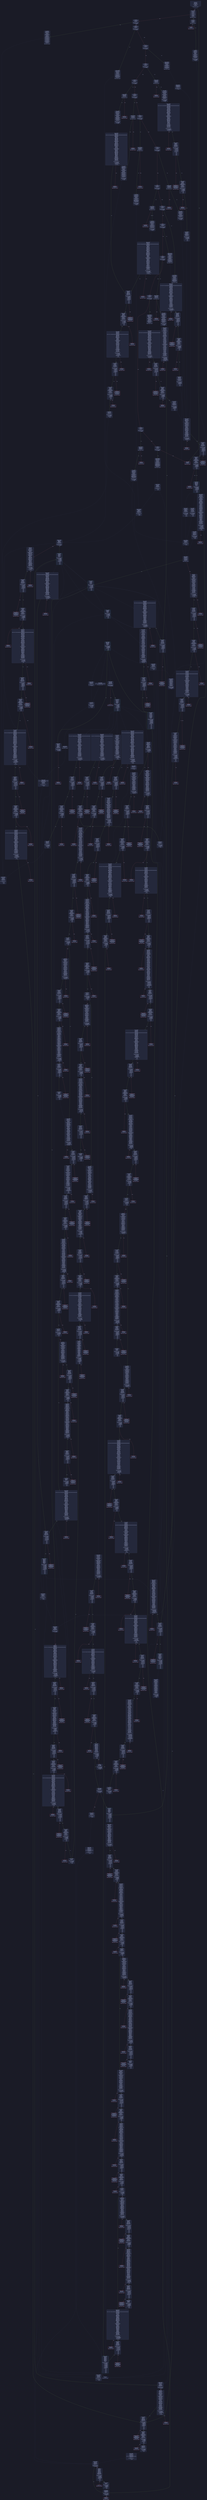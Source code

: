 digraph G {
    node [shape=box, style="filled, rounded", color="#565f89", fontcolor="#c0caf5", fontname="Helvetica", fillcolor="#24283b"];
    edge [color="#414868", fontcolor="#c0caf5", fontname="Helvetica"];
    bgcolor="#1a1b26";
    0 [ label = "[00] PUSH1 80
[02] PUSH1 40
[04] MSTORE
[05] PUSH1 04
[07] CALLDATASIZE
[08] LT
[09] PUSH2 00cc
[0c] JUMPI

Stack size req: 0, sizeΔ: 0
" shape = invhouse]
    1 [ label = "[0d] PUSH4 ffffffff
[12] PUSH1 e0
[14] PUSH1 02
[16] EXP
[17] PUSH1 00
[19] CALLDATALOAD
[1a] DIV
[1b] AND
[1c] PUSH4 0344a36f
[21] DUP2
[22] EQ
[23] PUSH2 00d1
[26] JUMPI

Stack size req: 0, sizeΔ: 1
"]
    2 [ label = "[27] DUP1
[28] PUSH4 1b968160
[2d] EQ
[2e] PUSH2 00fa
[31] JUMPI

Stack size req: 1, sizeΔ: 0
Entry->Op usage:
	0->45:EQ:1
"]
    3 [ label = "[32] DUP1
[33] PUSH4 1edf0c1e
[38] EQ
[39] PUSH2 0120
[3c] JUMPI

Stack size req: 1, sizeΔ: 0
Entry->Op usage:
	0->56:EQ:1
"]
    4 [ label = "[3d] DUP1
[3e] PUSH4 516e9aec
[43] EQ
[44] PUSH2 013a
[47] JUMPI

Stack size req: 1, sizeΔ: 0
Entry->Op usage:
	0->67:EQ:1
"]
    5 [ label = "[48] DUP1
[49] PUSH4 581f3c50
[4e] EQ
[4f] PUSH2 0163
[52] JUMPI

Stack size req: 1, sizeΔ: 0
Entry->Op usage:
	0->78:EQ:1
"]
    6 [ label = "[53] DUP1
[54] PUSH4 792037e3
[59] EQ
[5a] PUSH2 01ad
[5d] JUMPI

Stack size req: 1, sizeΔ: 0
Entry->Op usage:
	0->89:EQ:1
"]
    7 [ label = "[5e] DUP1
[5f] PUSH4 8a9fc475
[64] EQ
[65] PUSH2 01d8
[68] JUMPI

Stack size req: 1, sizeΔ: 0
Entry->Op usage:
	0->100:EQ:1
"]
    8 [ label = "[69] DUP1
[6a] PUSH4 a3dc65a7
[6f] EQ
[70] PUSH2 0207
[73] JUMPI

Stack size req: 1, sizeΔ: 0
Entry->Op usage:
	0->111:EQ:1
"]
    9 [ label = "[74] DUP1
[75] PUSH4 b95460f8
[7a] EQ
[7b] PUSH2 022e
[7e] JUMPI

Stack size req: 1, sizeΔ: 0
Entry->Op usage:
	0->122:EQ:1
"]
    10 [ label = "[7f] DUP1
[80] PUSH4 bc244c11
[85] EQ
[86] PUSH2 024f
[89] JUMPI

Stack size req: 1, sizeΔ: 0
Entry->Op usage:
	0->133:EQ:1
"]
    11 [ label = "[8a] DUP1
[8b] PUSH4 bc25a810
[90] EQ
[91] PUSH2 0273
[94] JUMPI

Stack size req: 1, sizeΔ: 0
Entry->Op usage:
	0->144:EQ:1
"]
    12 [ label = "[95] DUP1
[96] PUSH4 d3140a65
[9b] EQ
[9c] PUSH2 028a
[9f] JUMPI

Stack size req: 1, sizeΔ: 0
Entry->Op usage:
	0->155:EQ:1
"]
    13 [ label = "[a0] DUP1
[a1] PUSH4 da93dfcf
[a6] EQ
[a7] PUSH2 02a7
[aa] JUMPI

Stack size req: 1, sizeΔ: 0
Entry->Op usage:
	0->166:EQ:1
"]
    14 [ label = "[ab] DUP1
[ac] PUSH4 eefe3818
[b1] EQ
[b2] PUSH2 02d2
[b5] JUMPI

Stack size req: 1, sizeΔ: 0
Entry->Op usage:
	0->177:EQ:1
"]
    15 [ label = "[b6] DUP1
[b7] PUSH4 f9ef04be
[bc] EQ
[bd] PUSH2 02ec
[c0] JUMPI

Stack size req: 1, sizeΔ: 0
Entry->Op usage:
	0->188:EQ:1
"]
    16 [ label = "[c1] DUP1
[c2] PUSH4 faed77ab
[c7] EQ
[c8] PUSH2 0313
[cb] JUMPI

Stack size req: 1, sizeΔ: 0
Entry->Op usage:
	0->199:EQ:1
"]
    17 [ label = "[cc] JUMPDEST
[cd] PUSH1 00
[cf] DUP1
[d0] REVERT

Stack size req: 0, sizeΔ: 0
" color = "red"]
    18 [ label = "[d1] JUMPDEST
[d2] CALLVALUE
[d3] DUP1
[d4] ISZERO
[d5] PUSH2 00dd
[d8] JUMPI

Stack size req: 0, sizeΔ: 1
"]
    19 [ label = "[d9] PUSH1 00
[db] DUP1
[dc] REVERT

Stack size req: 0, sizeΔ: 0
" color = "red"]
    20 [ label = "[dd] JUMPDEST
[de] POP
[df] PUSH2 00f8
[e2] PUSH1 01
[e4] PUSH1 a0
[e6] PUSH1 02
[e8] EXP
[e9] SUB
[ea] PUSH1 04
[ec] CALLDATALOAD
[ed] AND
[ee] PUSH1 24
[f0] CALLDATALOAD
[f1] PUSH1 44
[f3] CALLDATALOAD
[f4] PUSH2 0330
[f7] JUMP

Stack size req: 1, sizeΔ: 3
Entry->Op usage:
	0->222:POP:0
Entry->Exit:
	0->😵
"]
    21 [ label = "[f8] JUMPDEST
[f9] STOP

Stack size req: 0, sizeΔ: 0
" color = "darkblue"]
    22 [ label = "[fa] JUMPDEST
[fb] PUSH2 00f8
[fe] PUSH1 01
[0100] PUSH1 a0
[0102] PUSH1 02
[0104] EXP
[0105] SUB
[0106] PUSH1 04
[0108] CALLDATALOAD
[0109] DUP2
[010a] AND
[010b] SWAP1
[010c] PUSH1 24
[010e] CALLDATALOAD
[010f] SWAP1
[0110] PUSH1 44
[0112] CALLDATALOAD
[0113] SWAP1
[0114] PUSH1 64
[0116] CALLDATALOAD
[0117] SWAP1
[0118] PUSH1 84
[011a] CALLDATALOAD
[011b] AND
[011c] PUSH2 04c5
[011f] JUMP

Stack size req: 0, sizeΔ: 6
"]
    23 [ label = "[0120] JUMPDEST
[0121] PUSH2 00f8
[0124] PUSH1 01
[0126] PUSH1 a0
[0128] PUSH1 02
[012a] EXP
[012b] SUB
[012c] PUSH1 04
[012e] CALLDATALOAD
[012f] AND
[0130] PUSH1 24
[0132] CALLDATALOAD
[0133] PUSH1 44
[0135] CALLDATALOAD
[0136] PUSH2 04e3
[0139] JUMP

Stack size req: 0, sizeΔ: 4
"]
    24 [ label = "[013a] JUMPDEST
[013b] PUSH2 0151
[013e] PUSH1 01
[0140] PUSH1 a0
[0142] PUSH1 02
[0144] EXP
[0145] SUB
[0146] PUSH1 04
[0148] CALLDATALOAD
[0149] AND
[014a] PUSH1 24
[014c] CALLDATALOAD
[014d] PUSH2 04fd
[0150] JUMP

Stack size req: 0, sizeΔ: 3
"]
    25 [ label = "[0151] JUMPDEST
[0152] PUSH1 40
[0154] DUP1
[0155] MLOAD
[0156] SWAP2
[0157] DUP3
[0158] MSTORE
[0159] MLOAD
[015a] SWAP1
[015b] DUP2
[015c] SWAP1
[015d] SUB
[015e] PUSH1 20
[0160] ADD
[0161] SWAP1
[0162] RETURN

Stack size req: 1, sizeΔ: -1
Entry->Op usage:
	0->344:MSTORE:1
Entry->Exit:
	0->😵
" color = "darkblue"]
    26 [ label = "[0163] JUMPDEST
[0164] CALLVALUE
[0165] DUP1
[0166] ISZERO
[0167] PUSH2 016f
[016a] JUMPI

Stack size req: 0, sizeΔ: 1
"]
    27 [ label = "[016b] PUSH1 00
[016d] DUP1
[016e] REVERT

Stack size req: 0, sizeΔ: 0
" color = "red"]
    28 [ label = "[016f] JUMPDEST
[0170] POP
[0171] PUSH2 018a
[0174] PUSH1 01
[0176] PUSH1 a0
[0178] PUSH1 02
[017a] EXP
[017b] SUB
[017c] PUSH1 04
[017e] CALLDATALOAD
[017f] DUP2
[0180] AND
[0181] SWAP1
[0182] PUSH1 24
[0184] CALLDATALOAD
[0185] AND
[0186] PUSH2 051b
[0189] JUMP

Stack size req: 1, sizeΔ: 2
Entry->Op usage:
	0->368:POP:0
Entry->Exit:
	0->😵
"]
    29 [ label = "[018a] JUMPDEST
[018b] PUSH1 40
[018d] DUP1
[018e] MLOAD
[018f] PUSH1 01
[0191] PUSH1 a0
[0193] PUSH1 02
[0195] EXP
[0196] SUB
[0197] SWAP1
[0198] SWAP4
[0199] AND
[019a] DUP4
[019b] MSTORE
[019c] PUSH1 20
[019e] DUP4
[019f] ADD
[01a0] SWAP2
[01a1] SWAP1
[01a2] SWAP2
[01a3] MSTORE
[01a4] DUP1
[01a5] MLOAD
[01a6] SWAP2
[01a7] DUP3
[01a8] SWAP1
[01a9] SUB
[01aa] ADD
[01ab] SWAP1
[01ac] RETURN

Stack size req: 2, sizeΔ: -2
Entry->Op usage:
	0->419:MSTORE:1
	1->409:AND:0
	1->411:MSTORE:1
Entry->Exit:
	0->😵
	1->😵
" color = "darkblue"]
    30 [ label = "[01ad] JUMPDEST
[01ae] CALLVALUE
[01af] DUP1
[01b0] ISZERO
[01b1] PUSH2 01b9
[01b4] JUMPI

Stack size req: 0, sizeΔ: 1
"]
    31 [ label = "[01b5] PUSH1 00
[01b7] DUP1
[01b8] REVERT

Stack size req: 0, sizeΔ: 0
" color = "red"]
    32 [ label = "[01b9] JUMPDEST
[01ba] POP
[01bb] PUSH2 00f8
[01be] PUSH1 01
[01c0] PUSH1 a0
[01c2] PUSH1 02
[01c4] EXP
[01c5] SUB
[01c6] PUSH1 04
[01c8] CALLDATALOAD
[01c9] DUP2
[01ca] AND
[01cb] SWAP1
[01cc] PUSH1 24
[01ce] CALLDATALOAD
[01cf] SWAP1
[01d0] PUSH1 44
[01d2] CALLDATALOAD
[01d3] AND
[01d4] PUSH2 062e
[01d7] JUMP

Stack size req: 1, sizeΔ: 3
Entry->Op usage:
	0->442:POP:0
Entry->Exit:
	0->😵
"]
    33 [ label = "[01d8] JUMPDEST
[01d9] CALLVALUE
[01da] DUP1
[01db] ISZERO
[01dc] PUSH2 01e4
[01df] JUMPI

Stack size req: 0, sizeΔ: 1
"]
    34 [ label = "[01e0] PUSH1 00
[01e2] DUP1
[01e3] REVERT

Stack size req: 0, sizeΔ: 0
" color = "red"]
    35 [ label = "[01e4] JUMPDEST
[01e5] POP
[01e6] PUSH2 00f8
[01e9] PUSH1 01
[01eb] PUSH1 a0
[01ed] PUSH1 02
[01ef] EXP
[01f0] SUB
[01f1] PUSH1 04
[01f3] CALLDATALOAD
[01f4] DUP2
[01f5] AND
[01f6] SWAP1
[01f7] PUSH1 24
[01f9] CALLDATALOAD
[01fa] SWAP1
[01fb] PUSH1 44
[01fd] CALLDATALOAD
[01fe] SWAP1
[01ff] PUSH1 64
[0201] CALLDATALOAD
[0202] AND
[0203] PUSH2 086a
[0206] JUMP

Stack size req: 1, sizeΔ: 4
Entry->Op usage:
	0->485:POP:0
Entry->Exit:
	0->😵
"]
    36 [ label = "[0207] JUMPDEST
[0208] CALLVALUE
[0209] DUP1
[020a] ISZERO
[020b] PUSH2 0213
[020e] JUMPI

Stack size req: 0, sizeΔ: 1
"]
    37 [ label = "[020f] PUSH1 00
[0211] DUP1
[0212] REVERT

Stack size req: 0, sizeΔ: 0
" color = "red"]
    38 [ label = "[0213] JUMPDEST
[0214] POP
[0215] PUSH2 00f8
[0218] PUSH1 01
[021a] PUSH1 a0
[021c] PUSH1 02
[021e] EXP
[021f] SUB
[0220] PUSH1 04
[0222] CALLDATALOAD
[0223] AND
[0224] PUSH1 24
[0226] CALLDATALOAD
[0227] PUSH1 44
[0229] CALLDATALOAD
[022a] PUSH2 0ed9
[022d] JUMP

Stack size req: 1, sizeΔ: 3
Entry->Op usage:
	0->532:POP:0
Entry->Exit:
	0->😵
"]
    39 [ label = "[022e] JUMPDEST
[022f] CALLVALUE
[0230] DUP1
[0231] ISZERO
[0232] PUSH2 023a
[0235] JUMPI

Stack size req: 0, sizeΔ: 1
"]
    40 [ label = "[0236] PUSH1 00
[0238] DUP1
[0239] REVERT

Stack size req: 0, sizeΔ: 0
" color = "red"]
    41 [ label = "[023a] JUMPDEST
[023b] POP
[023c] PUSH2 0151
[023f] PUSH1 01
[0241] PUSH1 a0
[0243] PUSH1 02
[0245] EXP
[0246] SUB
[0247] PUSH1 04
[0249] CALLDATALOAD
[024a] AND
[024b] PUSH2 0ee6
[024e] JUMP

Stack size req: 1, sizeΔ: 1
Entry->Op usage:
	0->571:POP:0
Entry->Exit:
	0->😵
"]
    42 [ label = "[024f] JUMPDEST
[0250] CALLVALUE
[0251] DUP1
[0252] ISZERO
[0253] PUSH2 025b
[0256] JUMPI

Stack size req: 0, sizeΔ: 1
"]
    43 [ label = "[0257] PUSH1 00
[0259] DUP1
[025a] REVERT

Stack size req: 0, sizeΔ: 0
" color = "red"]
    44 [ label = "[025b] JUMPDEST
[025c] POP
[025d] PUSH2 00f8
[0260] PUSH1 01
[0262] PUSH1 a0
[0264] PUSH1 02
[0266] EXP
[0267] SUB
[0268] PUSH1 04
[026a] CALLDATALOAD
[026b] AND
[026c] PUSH1 24
[026e] CALLDATALOAD
[026f] PUSH2 0f58
[0272] JUMP

Stack size req: 1, sizeΔ: 2
Entry->Op usage:
	0->604:POP:0
Entry->Exit:
	0->😵
"]
    45 [ label = "[0273] JUMPDEST
[0274] PUSH2 00f8
[0277] PUSH1 01
[0279] PUSH1 a0
[027b] PUSH1 02
[027d] EXP
[027e] SUB
[027f] PUSH1 04
[0281] CALLDATALOAD
[0282] AND
[0283] PUSH1 24
[0285] CALLDATALOAD
[0286] PUSH2 10da
[0289] JUMP

Stack size req: 0, sizeΔ: 3
"]
    46 [ label = "[028a] JUMPDEST
[028b] PUSH2 018a
[028e] PUSH1 01
[0290] PUSH1 a0
[0292] PUSH1 02
[0294] EXP
[0295] SUB
[0296] PUSH1 04
[0298] CALLDATALOAD
[0299] DUP2
[029a] AND
[029b] SWAP1
[029c] PUSH1 24
[029e] CALLDATALOAD
[029f] AND
[02a0] PUSH1 44
[02a2] CALLDATALOAD
[02a3] PUSH2 166e
[02a6] JUMP

Stack size req: 0, sizeΔ: 4
"]
    47 [ label = "[02a7] JUMPDEST
[02a8] CALLVALUE
[02a9] DUP1
[02aa] ISZERO
[02ab] PUSH2 02b3
[02ae] JUMPI

Stack size req: 0, sizeΔ: 1
"]
    48 [ label = "[02af] PUSH1 00
[02b1] DUP1
[02b2] REVERT

Stack size req: 0, sizeΔ: 0
" color = "red"]
    49 [ label = "[02b3] JUMPDEST
[02b4] POP
[02b5] PUSH2 00f8
[02b8] PUSH1 01
[02ba] PUSH1 a0
[02bc] PUSH1 02
[02be] EXP
[02bf] SUB
[02c0] PUSH1 04
[02c2] CALLDATALOAD
[02c3] DUP2
[02c4] AND
[02c5] SWAP1
[02c6] PUSH1 24
[02c8] CALLDATALOAD
[02c9] SWAP1
[02ca] PUSH1 44
[02cc] CALLDATALOAD
[02cd] AND
[02ce] PUSH2 178c
[02d1] JUMP

Stack size req: 1, sizeΔ: 3
Entry->Op usage:
	0->692:POP:0
Entry->Exit:
	0->😵
"]
    50 [ label = "[02d2] JUMPDEST
[02d3] PUSH2 018a
[02d6] PUSH1 01
[02d8] PUSH1 a0
[02da] PUSH1 02
[02dc] EXP
[02dd] SUB
[02de] PUSH1 04
[02e0] CALLDATALOAD
[02e1] DUP2
[02e2] AND
[02e3] SWAP1
[02e4] PUSH1 24
[02e6] CALLDATALOAD
[02e7] AND
[02e8] PUSH2 17e1
[02eb] JUMP

Stack size req: 0, sizeΔ: 3
"]
    51 [ label = "[02ec] JUMPDEST
[02ed] CALLVALUE
[02ee] DUP1
[02ef] ISZERO
[02f0] PUSH2 02f8
[02f3] JUMPI

Stack size req: 0, sizeΔ: 1
"]
    52 [ label = "[02f4] PUSH1 00
[02f6] DUP1
[02f7] REVERT

Stack size req: 0, sizeΔ: 0
" color = "red"]
    53 [ label = "[02f8] JUMPDEST
[02f9] POP
[02fa] PUSH2 00f8
[02fd] PUSH1 01
[02ff] PUSH1 a0
[0301] PUSH1 02
[0303] EXP
[0304] SUB
[0305] PUSH1 04
[0307] CALLDATALOAD
[0308] AND
[0309] PUSH1 24
[030b] CALLDATALOAD
[030c] PUSH1 44
[030e] CALLDATALOAD
[030f] PUSH2 18de
[0312] JUMP

Stack size req: 1, sizeΔ: 3
Entry->Op usage:
	0->761:POP:0
Entry->Exit:
	0->😵
"]
    54 [ label = "[0313] JUMPDEST
[0314] PUSH2 00f8
[0317] PUSH1 01
[0319] PUSH1 a0
[031b] PUSH1 02
[031d] EXP
[031e] SUB
[031f] PUSH1 04
[0321] CALLDATALOAD
[0322] AND
[0323] PUSH1 24
[0325] CALLDATALOAD
[0326] PUSH1 44
[0328] CALLDATALOAD
[0329] PUSH1 64
[032b] CALLDATALOAD
[032c] PUSH2 1cf2
[032f] JUMP

Stack size req: 0, sizeΔ: 5
"]
    55 [ label = "[0330] JUMPDEST
[0331] PUSH1 00
[0333] DUP1
[0334] DUP3
[0335] GT
[0336] ISZERO
[0337] PUSH2 04bf
[033a] JUMPI

Stack size req: 1, sizeΔ: 1
Entry->Op usage:
	0->821:GT:0
"]
    56 [ label = "[033b] POP
[033c] PUSH1 40
[033e] DUP1
[033f] MLOAD
[0340] PUSH32 440f19ba00000000000000000000000000000000000000000000000000000000
[0361] DUP2
[0362] MSTORE
[0363] PUSH1 04
[0365] DUP2
[0366] ADD
[0367] DUP5
[0368] SWAP1
[0369] MSTORE
[036a] PUSH1 24
[036c] DUP2
[036d] ADD
[036e] DUP4
[036f] SWAP1
[0370] MSTORE
[0371] SWAP1
[0372] MLOAD
[0373] DUP5
[0374] SWAP2
[0375] PUSH1 01
[0377] PUSH1 a0
[0379] PUSH1 02
[037b] EXP
[037c] SUB
[037d] DUP4
[037e] AND
[037f] SWAP2
[0380] PUSH4 440f19ba
[0385] SWAP2
[0386] PUSH1 44
[0388] DUP1
[0389] DUP3
[038a] ADD
[038b] SWAP3
[038c] PUSH1 00
[038e] SWAP3
[038f] SWAP1
[0390] SWAP2
[0391] SWAP1
[0392] DUP3
[0393] SWAP1
[0394] SUB
[0395] ADD
[0396] DUP2
[0397] DUP4
[0398] DUP8
[0399] DUP1
[039a] EXTCODESIZE
[039b] ISZERO
[039c] DUP1
[039d] ISZERO
[039e] PUSH2 03a6
[03a1] JUMPI

Stack size req: 4, sizeΔ: 10
Entry->Op usage:
	0->827:POP:0
	1->880:MSTORE:1
	2->873:MSTORE:1
	3->894:AND:0
	3->922:EXTCODESIZE:0
Entry->Exit:
	0->😵
	3->1, 9, 10, 13
"]
    57 [ label = "[03a2] PUSH1 00
[03a4] DUP1
[03a5] REVERT

Stack size req: 0, sizeΔ: 0
" color = "red"]
    58 [ label = "[03a6] JUMPDEST
[03a7] POP
[03a8] GAS
[03a9] CALL
[03aa] ISZERO
[03ab] DUP1
[03ac] ISZERO
[03ad] PUSH2 03ba
[03b0] JUMPI

Stack size req: 7, sizeΔ: -6
Entry->Op usage:
	0->935:POP:0
	1->937:CALL:1
	2->937:CALL:2
	3->937:CALL:3
	4->937:CALL:4
	5->937:CALL:5
	6->937:CALL:6
Entry->Exit:
	0->😵
	1->😵
	2->😵
	3->😵
	4->😵
	5->😵
	6->😵
"]
    59 [ label = "[03b1] RETURNDATASIZE
[03b2] PUSH1 00
[03b4] DUP1
[03b5] RETURNDATACOPY
[03b6] RETURNDATASIZE
[03b7] PUSH1 00
[03b9] REVERT

Stack size req: 0, sizeΔ: 0
" color = "red"]
    60 [ label = "[03ba] JUMPDEST
[03bb] POP
[03bc] POP
[03bd] POP
[03be] POP
[03bf] DUP1
[03c0] PUSH1 01
[03c2] PUSH1 a0
[03c4] PUSH1 02
[03c6] EXP
[03c7] SUB
[03c8] AND
[03c9] PUSH4 9166cba4
[03ce] PUSH1 40
[03d0] MLOAD
[03d1] DUP2
[03d2] PUSH4 ffffffff
[03d7] AND
[03d8] PUSH1 e0
[03da] PUSH1 02
[03dc] EXP
[03dd] MUL
[03de] DUP2
[03df] MSTORE
[03e0] PUSH1 04
[03e2] ADD
[03e3] PUSH1 20
[03e5] PUSH1 40
[03e7] MLOAD
[03e8] DUP1
[03e9] DUP4
[03ea] SUB
[03eb] DUP2
[03ec] PUSH1 00
[03ee] DUP8
[03ef] DUP1
[03f0] EXTCODESIZE
[03f1] ISZERO
[03f2] DUP1
[03f3] ISZERO
[03f4] PUSH2 03fc
[03f7] JUMPI

Stack size req: 5, sizeΔ: 6
Entry->Op usage:
	0->955:POP:0
	1->956:POP:0
	2->957:POP:0
	3->958:POP:0
	4->968:AND:1
	4->1008:EXTCODESIZE:0
Entry->Exit:
	0->😵
	1->😵
	2->😵
	3->😵
	4->1, 9, 10
"]
    61 [ label = "[03f8] PUSH1 00
[03fa] DUP1
[03fb] REVERT

Stack size req: 0, sizeΔ: 0
" color = "red"]
    62 [ label = "[03fc] JUMPDEST
[03fd] POP
[03fe] GAS
[03ff] CALL
[0400] ISZERO
[0401] DUP1
[0402] ISZERO
[0403] PUSH2 0410
[0406] JUMPI

Stack size req: 7, sizeΔ: -6
Entry->Op usage:
	0->1021:POP:0
	1->1023:CALL:1
	2->1023:CALL:2
	3->1023:CALL:3
	4->1023:CALL:4
	5->1023:CALL:5
	6->1023:CALL:6
Entry->Exit:
	0->😵
	1->😵
	2->😵
	3->😵
	4->😵
	5->😵
	6->😵
"]
    63 [ label = "[0407] RETURNDATASIZE
[0408] PUSH1 00
[040a] DUP1
[040b] RETURNDATACOPY
[040c] RETURNDATASIZE
[040d] PUSH1 00
[040f] REVERT

Stack size req: 0, sizeΔ: 0
" color = "red"]
    64 [ label = "[0410] JUMPDEST
[0411] POP
[0412] POP
[0413] POP
[0414] POP
[0415] PUSH1 40
[0417] MLOAD
[0418] RETURNDATASIZE
[0419] PUSH1 20
[041b] DUP2
[041c] LT
[041d] ISZERO
[041e] PUSH2 0426
[0421] JUMPI

Stack size req: 4, sizeΔ: -2
Entry->Op usage:
	0->1041:POP:0
	1->1042:POP:0
	2->1043:POP:0
	3->1044:POP:0
Entry->Exit:
	0->😵
	1->😵
	2->😵
	3->😵
"]
    65 [ label = "[0422] PUSH1 00
[0424] DUP1
[0425] REVERT

Stack size req: 0, sizeΔ: 0
" color = "red"]
    66 [ label = "[0426] JUMPDEST
[0427] POP
[0428] MLOAD
[0429] PUSH1 40
[042b] DUP1
[042c] MLOAD
[042d] PUSH32 a9059cbb00000000000000000000000000000000000000000000000000000000
[044e] DUP2
[044f] MSTORE
[0450] CALLER
[0451] PUSH1 04
[0453] DUP3
[0454] ADD
[0455] MSTORE
[0456] PUSH1 24
[0458] DUP2
[0459] ADD
[045a] DUP6
[045b] SWAP1
[045c] MSTORE
[045d] SWAP1
[045e] MLOAD
[045f] PUSH1 01
[0461] PUSH1 a0
[0463] PUSH1 02
[0465] EXP
[0466] SUB
[0467] SWAP1
[0468] SWAP3
[0469] AND
[046a] SWAP2
[046b] PUSH4 a9059cbb
[0470] SWAP2
[0471] PUSH1 44
[0473] DUP1
[0474] DUP3
[0475] ADD
[0476] SWAP3
[0477] PUSH1 20
[0479] SWAP3
[047a] SWAP1
[047b] SWAP2
[047c] SWAP1
[047d] DUP3
[047e] SWAP1
[047f] SUB
[0480] ADD
[0481] DUP2
[0482] PUSH1 00
[0484] DUP8
[0485] DUP1
[0486] EXTCODESIZE
[0487] ISZERO
[0488] DUP1
[0489] ISZERO
[048a] PUSH2 0492
[048d] JUMPI

Stack size req: 4, sizeΔ: 8
Entry->Op usage:
	0->1063:POP:0
	1->1064:MLOAD:0
	3->1116:MSTORE:1
Entry->Exit:
	0->😵
	1->😵
"]
    67 [ label = "[048e] PUSH1 00
[0490] DUP1
[0491] REVERT

Stack size req: 0, sizeΔ: 0
" color = "red"]
    68 [ label = "[0492] JUMPDEST
[0493] POP
[0494] GAS
[0495] CALL
[0496] ISZERO
[0497] DUP1
[0498] ISZERO
[0499] PUSH2 04a6
[049c] JUMPI

Stack size req: 7, sizeΔ: -6
Entry->Op usage:
	0->1171:POP:0
	1->1173:CALL:1
	2->1173:CALL:2
	3->1173:CALL:3
	4->1173:CALL:4
	5->1173:CALL:5
	6->1173:CALL:6
Entry->Exit:
	0->😵
	1->😵
	2->😵
	3->😵
	4->😵
	5->😵
	6->😵
"]
    69 [ label = "[049d] RETURNDATASIZE
[049e] PUSH1 00
[04a0] DUP1
[04a1] RETURNDATACOPY
[04a2] RETURNDATASIZE
[04a3] PUSH1 00
[04a5] REVERT

Stack size req: 0, sizeΔ: 0
" color = "red"]
    70 [ label = "[04a6] JUMPDEST
[04a7] POP
[04a8] POP
[04a9] POP
[04aa] POP
[04ab] PUSH1 40
[04ad] MLOAD
[04ae] RETURNDATASIZE
[04af] PUSH1 20
[04b1] DUP2
[04b2] LT
[04b3] ISZERO
[04b4] PUSH2 04bc
[04b7] JUMPI

Stack size req: 4, sizeΔ: -2
Entry->Op usage:
	0->1191:POP:0
	1->1192:POP:0
	2->1193:POP:0
	3->1194:POP:0
Entry->Exit:
	0->😵
	1->😵
	2->😵
	3->😵
"]
    71 [ label = "[04b8] PUSH1 00
[04ba] DUP1
[04bb] REVERT

Stack size req: 0, sizeΔ: 0
" color = "red"]
    72 [ label = "[04bc] JUMPDEST
[04bd] POP
[04be] POP

Stack size req: 2, sizeΔ: -2
Entry->Op usage:
	0->1213:POP:0
	1->1214:POP:0
Entry->Exit:
	0->😵
	1->😵
"]
    73 [ label = "[04bf] JUMPDEST
[04c0] POP
[04c1] POP
[04c2] POP
[04c3] POP
[04c4] JUMP
Indirect!

Stack size req: 5, sizeΔ: -5
Entry->Op usage:
	0->1216:POP:0
	1->1217:POP:0
	2->1218:POP:0
	3->1219:POP:0
	4->1220:JUMP:0
Entry->Exit:
	0->😵
	1->😵
	2->😵
	3->😵
	4->😵
" color = "teal"]
    74 [ label = "[04c5] JUMPDEST
[04c6] PUSH2 04d1
[04c9] DUP6
[04ca] DUP6
[04cb] DUP5
[04cc] DUP5
[04cd] PUSH2 086a
[04d0] JUMP

Stack size req: 5, sizeΔ: 5
Entry->Exit:
	0->0, 5
	1->1, 6
	3->2, 8
	4->3, 9
"]
    75 [ label = "[04d1] JUMPDEST
[04d2] PUSH2 04dc
[04d5] DUP6
[04d6] DUP6
[04d7] DUP6
[04d8] PUSH2 18de
[04db] JUMP

Stack size req: 5, sizeΔ: 4
Entry->Exit:
	2->0, 6
	3->1, 7
	4->2, 8
"]
    76 [ label = "[04dc] JUMPDEST
[04dd] POP
[04de] POP
[04df] POP
[04e0] POP
[04e1] POP
[04e2] JUMP
Indirect!

Stack size req: 6, sizeΔ: -6
Entry->Op usage:
	0->1245:POP:0
	1->1246:POP:0
	2->1247:POP:0
	3->1248:POP:0
	4->1249:POP:0
	5->1250:JUMP:0
Entry->Exit:
	0->😵
	1->😵
	2->😵
	3->😵
	4->😵
	5->😵
" color = "teal"]
    77 [ label = "[04e3] JUMPDEST
[04e4] PUSH2 04ed
[04e7] DUP4
[04e8] DUP4
[04e9] PUSH2 10da
[04ec] JUMP

Stack size req: 3, sizeΔ: 3
Entry->Exit:
	1->0, 4
	2->1, 5
"]
    78 [ label = "[04ed] JUMPDEST
[04ee] PUSH2 04f8
[04f1] DUP4
[04f2] DUP4
[04f3] DUP4
[04f4] PUSH2 0330
[04f7] JUMP

Stack size req: 3, sizeΔ: 4
Entry->Exit:
	0->0, 4
	1->1, 5
	2->2, 6
"]
    79 [ label = "[04f8] JUMPDEST
[04f9] POP
[04fa] POP
[04fb] POP
[04fc] JUMP
Indirect!

Stack size req: 4, sizeΔ: -4
Entry->Op usage:
	0->1273:POP:0
	1->1274:POP:0
	2->1275:POP:0
	3->1276:JUMP:0
Entry->Exit:
	0->😵
	1->😵
	2->😵
	3->😵
" color = "teal"]
    80 [ label = "[04fd] JUMPDEST
[04fe] PUSH1 00
[0500] PUSH2 0508
[0503] DUP4
[0504] PUSH2 0ee6
[0507] JUMP

Stack size req: 2, sizeΔ: 3
Entry->Exit:
	1->0, 4
"]
    81 [ label = "[0508] JUMPDEST
[0509] SWAP1
[050a] POP
[050b] PUSH2 0515
[050e] DUP4
[050f] DUP3
[0510] DUP5
[0511] PUSH2 04e3
[0514] JUMP

Stack size req: 4, sizeΔ: 3
Entry->Op usage:
	1->1290:POP:0
Entry->Exit:
	0->1, 4
	1->😵
	2->0, 5
	3->2, 6
"]
    82 [ label = "[0515] JUMPDEST
[0516] SWAP3
[0517] SWAP2
[0518] POP
[0519] POP
[051a] JUMP
Indirect!

Stack size req: 4, sizeΔ: -3
Entry->Op usage:
	1->1305:POP:0
	2->1304:POP:0
	3->1306:JUMP:0
Entry->Exit:
	0->0
	1->😵
	2->😵
	3->😵
" color = "teal"]
    83 [ label = "[051b] JUMPDEST
[051c] PUSH1 40
[051e] DUP1
[051f] MLOAD
[0520] PUSH32 f3701da200000000000000000000000000000000000000000000000000000000
[0541] DUP2
[0542] MSTORE
[0543] CALLER
[0544] PUSH1 04
[0546] DUP3
[0547] ADD
[0548] MSTORE
[0549] SWAP1
[054a] MLOAD
[054b] PUSH1 00
[054d] SWAP2
[054e] DUP3
[054f] SWAP2
[0550] PUSH1 01
[0552] PUSH1 a0
[0554] PUSH1 02
[0556] EXP
[0557] SUB
[0558] DUP7
[0559] AND
[055a] SWAP2
[055b] PUSH4 f3701da2
[0560] SWAP2
[0561] PUSH1 24
[0563] DUP1
[0564] DUP4
[0565] ADD
[0566] SWAP3
[0567] PUSH1 20
[0569] SWAP3
[056a] SWAP2
[056b] SWAP1
[056c] DUP3
[056d] SWAP1
[056e] SUB
[056f] ADD
[0570] DUP2
[0571] DUP8
[0572] DUP8
[0573] DUP1
[0574] EXTCODESIZE
[0575] ISZERO
[0576] DUP1
[0577] ISZERO
[0578] PUSH2 0580
[057b] JUMPI

Stack size req: 2, sizeΔ: 12
Entry->Op usage:
	1->1369:AND:0
	1->1396:EXTCODESIZE:0
Entry->Exit:
	1->1, 9, 13
"]
    84 [ label = "[057c] PUSH1 00
[057e] DUP1
[057f] REVERT

Stack size req: 0, sizeΔ: 0
" color = "red"]
    85 [ label = "[0580] JUMPDEST
[0581] POP
[0582] GAS
[0583] CALL
[0584] ISZERO
[0585] DUP1
[0586] ISZERO
[0587] PUSH2 0594
[058a] JUMPI

Stack size req: 7, sizeΔ: -6
Entry->Op usage:
	0->1409:POP:0
	1->1411:CALL:1
	2->1411:CALL:2
	3->1411:CALL:3
	4->1411:CALL:4
	5->1411:CALL:5
	6->1411:CALL:6
Entry->Exit:
	0->😵
	1->😵
	2->😵
	3->😵
	4->😵
	5->😵
	6->😵
"]
    86 [ label = "[058b] RETURNDATASIZE
[058c] PUSH1 00
[058e] DUP1
[058f] RETURNDATACOPY
[0590] RETURNDATASIZE
[0591] PUSH1 00
[0593] REVERT

Stack size req: 0, sizeΔ: 0
" color = "red"]
    87 [ label = "[0594] JUMPDEST
[0595] POP
[0596] POP
[0597] POP
[0598] POP
[0599] PUSH1 40
[059b] MLOAD
[059c] RETURNDATASIZE
[059d] PUSH1 20
[059f] DUP2
[05a0] LT
[05a1] ISZERO
[05a2] PUSH2 05aa
[05a5] JUMPI

Stack size req: 4, sizeΔ: -2
Entry->Op usage:
	0->1429:POP:0
	1->1430:POP:0
	2->1431:POP:0
	3->1432:POP:0
Entry->Exit:
	0->😵
	1->😵
	2->😵
	3->😵
"]
    88 [ label = "[05a6] PUSH1 00
[05a8] DUP1
[05a9] REVERT

Stack size req: 0, sizeΔ: 0
" color = "red"]
    89 [ label = "[05aa] JUMPDEST
[05ab] POP
[05ac] MLOAD
[05ad] SWAP2
[05ae] POP
[05af] PUSH2 05b7
[05b2] DUP4
[05b3] PUSH2 0ee6
[05b6] JUMP

Stack size req: 5, sizeΔ: 0
Entry->Op usage:
	0->1451:POP:0
	1->1452:MLOAD:0
	3->1454:POP:0
Entry->Exit:
	0->😵
	1->😵
	3->😵
	4->0, 4
"]
    90 [ label = "[05b7] JUMPDEST
[05b8] PUSH1 40
[05ba] DUP1
[05bb] MLOAD
[05bc] PUSH1 e2
[05be] PUSH1 02
[05c0] EXP
[05c1] PUSH4 2eaa14a7
[05c6] MUL
[05c7] DUP2
[05c8] MSTORE
[05c9] PUSH1 04
[05cb] DUP2
[05cc] ADD
[05cd] DUP4
[05ce] SWAP1
[05cf] MSTORE
[05d0] PUSH1 01
[05d2] PUSH1 a0
[05d4] PUSH1 02
[05d6] EXP
[05d7] SUB
[05d8] DUP6
[05d9] DUP2
[05da] AND
[05db] PUSH1 24
[05dd] DUP4
[05de] ADD
[05df] MSTORE
[05e0] SWAP2
[05e1] MLOAD
[05e2] SWAP3
[05e3] SWAP4
[05e4] POP
[05e5] SWAP1
[05e6] DUP6
[05e7] AND
[05e8] SWAP2
[05e9] PUSH4 baa8529c
[05ee] SWAP2
[05ef] PUSH1 44
[05f1] DUP1
[05f2] DUP3
[05f3] ADD
[05f4] SWAP3
[05f5] PUSH1 00
[05f7] SWAP3
[05f8] SWAP1
[05f9] SWAP2
[05fa] SWAP1
[05fb] DUP3
[05fc] SWAP1
[05fd] SUB
[05fe] ADD
[05ff] DUP2
[0600] DUP4
[0601] DUP8
[0602] DUP1
[0603] EXTCODESIZE
[0604] ISZERO
[0605] DUP1
[0606] ISZERO
[0607] PUSH2 060f
[060a] JUMPI

Stack size req: 4, sizeΔ: 9
Entry->Op usage:
	0->1487:MSTORE:1
	1->1508:POP:0
	2->1498:AND:1
	2->1503:MSTORE:1
	3->1511:AND:0
	3->1539:EXTCODESIZE:0
Entry->Exit:
	0->10
	1->😵
	3->1, 9, 12
"]
    91 [ label = "[060b] PUSH1 00
[060d] DUP1
[060e] REVERT

Stack size req: 0, sizeΔ: 0
" color = "red"]
    92 [ label = "[060f] JUMPDEST
[0610] POP
[0611] GAS
[0612] CALL
[0613] ISZERO
[0614] DUP1
[0615] ISZERO
[0616] PUSH2 0623
[0619] JUMPI

Stack size req: 7, sizeΔ: -6
Entry->Op usage:
	0->1552:POP:0
	1->1554:CALL:1
	2->1554:CALL:2
	3->1554:CALL:3
	4->1554:CALL:4
	5->1554:CALL:5
	6->1554:CALL:6
Entry->Exit:
	0->😵
	1->😵
	2->😵
	3->😵
	4->😵
	5->😵
	6->😵
"]
    93 [ label = "[061a] RETURNDATASIZE
[061b] PUSH1 00
[061d] DUP1
[061e] RETURNDATACOPY
[061f] RETURNDATASIZE
[0620] PUSH1 00
[0622] REVERT

Stack size req: 0, sizeΔ: 0
" color = "red"]
    94 [ label = "[0623] JUMPDEST
[0624] POP
[0625] POP
[0626] POP
[0627] POP
[0628] SWAP3
[0629] POP
[062a] SWAP3
[062b] SWAP1
[062c] POP
[062d] JUMP
Indirect!

Stack size req: 9, sizeΔ: -7
Entry->Op usage:
	0->1572:POP:0
	1->1573:POP:0
	2->1574:POP:0
	3->1575:POP:0
	6->1580:POP:0
	7->1577:POP:0
	8->1581:JUMP:0
Entry->Exit:
	0->😵
	1->😵
	2->😵
	3->😵
	4->0
	5->1
	6->😵
	7->😵
	8->😵
" color = "teal"]
    95 [ label = "[062e] JUMPDEST
[062f] PUSH1 40
[0631] DUP1
[0632] MLOAD
[0633] PUSH32 1f3634ed00000000000000000000000000000000000000000000000000000000
[0654] DUP2
[0655] MSTORE
[0656] PUSH1 04
[0658] DUP2
[0659] ADD
[065a] DUP5
[065b] SWAP1
[065c] MSTORE
[065d] SWAP1
[065e] MLOAD
[065f] DUP5
[0660] SWAP2
[0661] PUSH2 07eb
[0664] SWAP2
[0665] DUP4
[0666] SWAP2
[0667] DUP7
[0668] SWAP2
[0669] PUSH2 0757
[066c] SWAP2
[066d] PUSH1 01
[066f] PUSH1 a0
[0671] PUSH1 02
[0673] EXP
[0674] SUB
[0675] DUP6
[0676] AND
[0677] SWAP2
[0678] PUSH4 1f3634ed
[067d] SWAP2
[067e] PUSH1 24
[0680] DUP1
[0681] DUP3
[0682] ADD
[0683] SWAP3
[0684] PUSH1 20
[0686] SWAP3
[0687] SWAP1
[0688] SWAP2
[0689] SWAP1
[068a] DUP3
[068b] SWAP1
[068c] SUB
[068d] ADD
[068e] DUP2
[068f] PUSH1 00
[0691] DUP8
[0692] DUP1
[0693] EXTCODESIZE
[0694] ISZERO
[0695] DUP1
[0696] ISZERO
[0697] PUSH2 069f
[069a] JUMPI

Stack size req: 3, sizeΔ: 15
Entry->Op usage:
	1->1628:MSTORE:1
	2->1654:AND:0
	2->1683:EXTCODESIZE:0
Entry->Exit:
	1->11, 16
	2->1, 9, 12, 14, 17
"]
    96 [ label = "[069b] PUSH1 00
[069d] DUP1
[069e] REVERT

Stack size req: 0, sizeΔ: 0
" color = "red"]
    97 [ label = "[069f] JUMPDEST
[06a0] POP
[06a1] GAS
[06a2] CALL
[06a3] ISZERO
[06a4] DUP1
[06a5] ISZERO
[06a6] PUSH2 06b3
[06a9] JUMPI

Stack size req: 7, sizeΔ: -6
Entry->Op usage:
	0->1696:POP:0
	1->1698:CALL:1
	2->1698:CALL:2
	3->1698:CALL:3
	4->1698:CALL:4
	5->1698:CALL:5
	6->1698:CALL:6
Entry->Exit:
	0->😵
	1->😵
	2->😵
	3->😵
	4->😵
	5->😵
	6->😵
"]
    98 [ label = "[06aa] RETURNDATASIZE
[06ab] PUSH1 00
[06ad] DUP1
[06ae] RETURNDATACOPY
[06af] RETURNDATASIZE
[06b0] PUSH1 00
[06b2] REVERT

Stack size req: 0, sizeΔ: 0
" color = "red"]
    99 [ label = "[06b3] JUMPDEST
[06b4] POP
[06b5] POP
[06b6] POP
[06b7] POP
[06b8] PUSH1 40
[06ba] MLOAD
[06bb] RETURNDATASIZE
[06bc] PUSH1 20
[06be] DUP2
[06bf] LT
[06c0] ISZERO
[06c1] PUSH2 06c9
[06c4] JUMPI

Stack size req: 4, sizeΔ: -2
Entry->Op usage:
	0->1716:POP:0
	1->1717:POP:0
	2->1718:POP:0
	3->1719:POP:0
Entry->Exit:
	0->😵
	1->😵
	2->😵
	3->😵
"]
    100 [ label = "[06c5] PUSH1 00
[06c7] DUP1
[06c8] REVERT

Stack size req: 0, sizeΔ: 0
" color = "red"]
    101 [ label = "[06c9] JUMPDEST
[06ca] POP
[06cb] MLOAD
[06cc] PUSH1 40
[06ce] DUP1
[06cf] MLOAD
[06d0] PUSH32 7ec9c3b800000000000000000000000000000000000000000000000000000000
[06f1] DUP2
[06f2] MSTORE
[06f3] SWAP1
[06f4] MLOAD
[06f5] PUSH1 01
[06f7] PUSH1 a0
[06f9] PUSH1 02
[06fb] EXP
[06fc] SUB
[06fd] DUP9
[06fe] AND
[06ff] SWAP2
[0700] PUSH4 7ec9c3b8
[0705] SWAP2
[0706] PUSH1 04
[0708] DUP1
[0709] DUP4
[070a] ADD
[070b] SWAP3
[070c] PUSH1 20
[070e] SWAP3
[070f] SWAP2
[0710] SWAP1
[0711] DUP3
[0712] SWAP1
[0713] SUB
[0714] ADD
[0715] DUP2
[0716] PUSH1 00
[0718] DUP8
[0719] DUP1
[071a] EXTCODESIZE
[071b] ISZERO
[071c] DUP1
[071d] ISZERO
[071e] PUSH2 0726
[0721] JUMPI

Stack size req: 7, sizeΔ: 9
Entry->Op usage:
	0->1738:POP:0
	1->1739:MLOAD:0
	6->1790:AND:0
	6->1818:EXTCODESIZE:0
Entry->Exit:
	0->😵
	1->😵
	6->1, 9, 15
"]
    102 [ label = "[0722] PUSH1 00
[0724] DUP1
[0725] REVERT

Stack size req: 0, sizeΔ: 0
" color = "red"]
    103 [ label = "[0726] JUMPDEST
[0727] POP
[0728] GAS
[0729] CALL
[072a] ISZERO
[072b] DUP1
[072c] ISZERO
[072d] PUSH2 073a
[0730] JUMPI

Stack size req: 7, sizeΔ: -6
Entry->Op usage:
	0->1831:POP:0
	1->1833:CALL:1
	2->1833:CALL:2
	3->1833:CALL:3
	4->1833:CALL:4
	5->1833:CALL:5
	6->1833:CALL:6
Entry->Exit:
	0->😵
	1->😵
	2->😵
	3->😵
	4->😵
	5->😵
	6->😵
"]
    104 [ label = "[0731] RETURNDATASIZE
[0732] PUSH1 00
[0734] DUP1
[0735] RETURNDATACOPY
[0736] RETURNDATASIZE
[0737] PUSH1 00
[0739] REVERT

Stack size req: 0, sizeΔ: 0
" color = "red"]
    105 [ label = "[073a] JUMPDEST
[073b] POP
[073c] POP
[073d] POP
[073e] POP
[073f] PUSH1 40
[0741] MLOAD
[0742] RETURNDATASIZE
[0743] PUSH1 20
[0745] DUP2
[0746] LT
[0747] ISZERO
[0748] PUSH2 0750
[074b] JUMPI

Stack size req: 4, sizeΔ: -2
Entry->Op usage:
	0->1851:POP:0
	1->1852:POP:0
	2->1853:POP:0
	3->1854:POP:0
Entry->Exit:
	0->😵
	1->😵
	2->😵
	3->😵
"]
    106 [ label = "[074c] PUSH1 00
[074e] DUP1
[074f] REVERT

Stack size req: 0, sizeΔ: 0
" color = "red"]
    107 [ label = "[0750] JUMPDEST
[0751] POP
[0752] MLOAD
[0753] PUSH2 1d08
[0756] JUMP

Stack size req: 2, sizeΔ: -1
Entry->Op usage:
	0->1873:POP:0
	1->1874:MLOAD:0
Entry->Exit:
	0->😵
	1->😵
"]
    108 [ label = "[0757] JUMPDEST
[0758] PUSH1 40
[075a] DUP1
[075b] MLOAD
[075c] PUSH32 f7c8d63400000000000000000000000000000000000000000000000000000000
[077d] DUP2
[077e] MSTORE
[077f] PUSH1 04
[0781] DUP2
[0782] ADD
[0783] DUP10
[0784] SWAP1
[0785] MSTORE
[0786] SWAP1
[0787] MLOAD
[0788] PUSH1 01
[078a] PUSH1 a0
[078c] PUSH1 02
[078e] EXP
[078f] SUB
[0790] DUP8
[0791] AND
[0792] SWAP2
[0793] PUSH4 f7c8d634
[0798] SWAP2
[0799] PUSH1 24
[079b] DUP1
[079c] DUP4
[079d] ADD
[079e] SWAP3
[079f] PUSH1 20
[07a1] SWAP3
[07a2] SWAP2
[07a3] SWAP1
[07a4] DUP3
[07a5] SWAP1
[07a6] SUB
[07a7] ADD
[07a8] DUP2
[07a9] PUSH1 00
[07ab] DUP8
[07ac] DUP1
[07ad] EXTCODESIZE
[07ae] ISZERO
[07af] DUP1
[07b0] ISZERO
[07b1] PUSH2 07b9
[07b4] JUMPI

Stack size req: 7, sizeΔ: 10
Entry->Op usage:
	4->1937:AND:0
	4->1965:EXTCODESIZE:0
	6->1925:MSTORE:1
Entry->Exit:
	4->1, 9, 14
"]
    109 [ label = "[07b5] PUSH1 00
[07b7] DUP1
[07b8] REVERT

Stack size req: 0, sizeΔ: 0
" color = "red"]
    110 [ label = "[07b9] JUMPDEST
[07ba] POP
[07bb] GAS
[07bc] CALL
[07bd] ISZERO
[07be] DUP1
[07bf] ISZERO
[07c0] PUSH2 07cd
[07c3] JUMPI

Stack size req: 7, sizeΔ: -6
Entry->Op usage:
	0->1978:POP:0
	1->1980:CALL:1
	2->1980:CALL:2
	3->1980:CALL:3
	4->1980:CALL:4
	5->1980:CALL:5
	6->1980:CALL:6
Entry->Exit:
	0->😵
	1->😵
	2->😵
	3->😵
	4->😵
	5->😵
	6->😵
"]
    111 [ label = "[07c4] RETURNDATASIZE
[07c5] PUSH1 00
[07c7] DUP1
[07c8] RETURNDATACOPY
[07c9] RETURNDATASIZE
[07ca] PUSH1 00
[07cc] REVERT

Stack size req: 0, sizeΔ: 0
" color = "red"]
    112 [ label = "[07cd] JUMPDEST
[07ce] POP
[07cf] POP
[07d0] POP
[07d1] POP
[07d2] PUSH1 40
[07d4] MLOAD
[07d5] RETURNDATASIZE
[07d6] PUSH1 20
[07d8] DUP2
[07d9] LT
[07da] ISZERO
[07db] PUSH2 07e3
[07de] JUMPI

Stack size req: 4, sizeΔ: -2
Entry->Op usage:
	0->1998:POP:0
	1->1999:POP:0
	2->2000:POP:0
	3->2001:POP:0
Entry->Exit:
	0->😵
	1->😵
	2->😵
	3->😵
"]
    113 [ label = "[07df] PUSH1 00
[07e1] DUP1
[07e2] REVERT

Stack size req: 0, sizeΔ: 0
" color = "red"]
    114 [ label = "[07e3] JUMPDEST
[07e4] POP
[07e5] MLOAD
[07e6] DUP7
[07e7] PUSH2 04c5
[07ea] JUMP

Stack size req: 8, sizeΔ: 0
Entry->Op usage:
	0->2020:POP:0
	1->2021:MLOAD:0
Entry->Exit:
	0->😵
	1->😵
	7->0, 7
"]
    115 [ label = "[07eb] JUMPDEST
[07ec] PUSH1 40
[07ee] DUP1
[07ef] MLOAD
[07f0] PUSH32 b84d210600000000000000000000000000000000000000000000000000000000
[0811] DUP2
[0812] MSTORE
[0813] PUSH1 04
[0815] DUP2
[0816] ADD
[0817] DUP6
[0818] SWAP1
[0819] MSTORE
[081a] SWAP1
[081b] MLOAD
[081c] PUSH1 01
[081e] PUSH1 a0
[0820] PUSH1 02
[0822] EXP
[0823] SUB
[0824] DUP4
[0825] AND
[0826] SWAP2
[0827] PUSH4 b84d2106
[082c] SWAP2
[082d] PUSH1 24
[082f] DUP1
[0830] DUP4
[0831] ADD
[0832] SWAP3
[0833] PUSH1 00
[0835] SWAP3
[0836] SWAP2
[0837] SWAP1
[0838] DUP3
[0839] SWAP1
[083a] SUB
[083b] ADD
[083c] DUP2
[083d] DUP4
[083e] DUP8
[083f] DUP1
[0840] EXTCODESIZE
[0841] ISZERO
[0842] DUP1
[0843] ISZERO
[0844] PUSH2 084c
[0847] JUMPI

Stack size req: 3, sizeΔ: 10
Entry->Op usage:
	0->2085:AND:0
	0->2112:EXTCODESIZE:0
	2->2073:MSTORE:1
Entry->Exit:
	0->1, 9, 10
"]
    116 [ label = "[0848] PUSH1 00
[084a] DUP1
[084b] REVERT

Stack size req: 0, sizeΔ: 0
" color = "red"]
    117 [ label = "[084c] JUMPDEST
[084d] POP
[084e] GAS
[084f] CALL
[0850] ISZERO
[0851] DUP1
[0852] ISZERO
[0853] PUSH2 0860
[0856] JUMPI

Stack size req: 7, sizeΔ: -6
Entry->Op usage:
	0->2125:POP:0
	1->2127:CALL:1
	2->2127:CALL:2
	3->2127:CALL:3
	4->2127:CALL:4
	5->2127:CALL:5
	6->2127:CALL:6
Entry->Exit:
	0->😵
	1->😵
	2->😵
	3->😵
	4->😵
	5->😵
	6->😵
"]
    118 [ label = "[0857] RETURNDATASIZE
[0858] PUSH1 00
[085a] DUP1
[085b] RETURNDATACOPY
[085c] RETURNDATASIZE
[085d] PUSH1 00
[085f] REVERT

Stack size req: 0, sizeΔ: 0
" color = "red"]
    119 [ label = "[0860] JUMPDEST
[0861] POP
[0862] POP
[0863] POP
[0864] POP
[0865] POP
[0866] POP
[0867] POP
[0868] POP
[0869] JUMP
Indirect!

Stack size req: 9, sizeΔ: -9
Entry->Op usage:
	0->2145:POP:0
	1->2146:POP:0
	2->2147:POP:0
	3->2148:POP:0
	4->2149:POP:0
	5->2150:POP:0
	6->2151:POP:0
	7->2152:POP:0
	8->2153:JUMP:0
Entry->Exit:
	0->😵
	1->😵
	2->😵
	3->😵
	4->😵
	5->😵
	6->😵
	7->😵
	8->😵
" color = "teal"]
    120 [ label = "[086a] JUMPDEST
[086b] PUSH1 00
[086d] DUP1
[086e] DUP4
[086f] GT
[0870] ISZERO
[0871] PUSH2 04dc
[0874] JUMPI

Stack size req: 2, sizeΔ: 1
Entry->Op usage:
	1->2159:GT:0
"]
    121 [ label = "[0875] DUP5
[0876] SWAP1
[0877] POP
[0878] DUP1
[0879] PUSH1 01
[087b] PUSH1 a0
[087d] PUSH1 02
[087f] EXP
[0880] SUB
[0881] AND
[0882] PUSH4 9166cba4
[0887] PUSH1 40
[0889] MLOAD
[088a] DUP2
[088b] PUSH4 ffffffff
[0890] AND
[0891] PUSH1 e0
[0893] PUSH1 02
[0895] EXP
[0896] MUL
[0897] DUP2
[0898] MSTORE
[0899] PUSH1 04
[089b] ADD
[089c] PUSH1 20
[089e] PUSH1 40
[08a0] MLOAD
[08a1] DUP1
[08a2] DUP4
[08a3] SUB
[08a4] DUP2
[08a5] PUSH1 00
[08a7] DUP8
[08a8] DUP1
[08a9] EXTCODESIZE
[08aa] ISZERO
[08ab] DUP1
[08ac] ISZERO
[08ad] PUSH2 08b5
[08b0] JUMPI

Stack size req: 5, sizeΔ: 10
Entry->Op usage:
	0->2167:POP:0
	4->2177:AND:1
	4->2217:EXTCODESIZE:0
Entry->Exit:
	0->😵
	4->1, 9, 10, 14
"]
    122 [ label = "[08b1] PUSH1 00
[08b3] DUP1
[08b4] REVERT

Stack size req: 0, sizeΔ: 0
" color = "red"]
    123 [ label = "[08b5] JUMPDEST
[08b6] POP
[08b7] GAS
[08b8] CALL
[08b9] ISZERO
[08ba] DUP1
[08bb] ISZERO
[08bc] PUSH2 08c9
[08bf] JUMPI

Stack size req: 7, sizeΔ: -6
Entry->Op usage:
	0->2230:POP:0
	1->2232:CALL:1
	2->2232:CALL:2
	3->2232:CALL:3
	4->2232:CALL:4
	5->2232:CALL:5
	6->2232:CALL:6
Entry->Exit:
	0->😵
	1->😵
	2->😵
	3->😵
	4->😵
	5->😵
	6->😵
"]
    124 [ label = "[08c0] RETURNDATASIZE
[08c1] PUSH1 00
[08c3] DUP1
[08c4] RETURNDATACOPY
[08c5] RETURNDATASIZE
[08c6] PUSH1 00
[08c8] REVERT

Stack size req: 0, sizeΔ: 0
" color = "red"]
    125 [ label = "[08c9] JUMPDEST
[08ca] POP
[08cb] POP
[08cc] POP
[08cd] POP
[08ce] PUSH1 40
[08d0] MLOAD
[08d1] RETURNDATASIZE
[08d2] PUSH1 20
[08d4] DUP2
[08d5] LT
[08d6] ISZERO
[08d7] PUSH2 08df
[08da] JUMPI

Stack size req: 4, sizeΔ: -2
Entry->Op usage:
	0->2250:POP:0
	1->2251:POP:0
	2->2252:POP:0
	3->2253:POP:0
Entry->Exit:
	0->😵
	1->😵
	2->😵
	3->😵
"]
    126 [ label = "[08db] PUSH1 00
[08dd] DUP1
[08de] REVERT

Stack size req: 0, sizeΔ: 0
" color = "red"]
    127 [ label = "[08df] JUMPDEST
[08e0] POP
[08e1] MLOAD
[08e2] PUSH1 40
[08e4] DUP1
[08e5] MLOAD
[08e6] PUSH32 23b872dd00000000000000000000000000000000000000000000000000000000
[0907] DUP2
[0908] MSTORE
[0909] CALLER
[090a] PUSH1 04
[090c] DUP3
[090d] ADD
[090e] MSTORE
[090f] ADDRESS
[0910] PUSH1 24
[0912] DUP3
[0913] ADD
[0914] MSTORE
[0915] PUSH1 44
[0917] DUP2
[0918] ADD
[0919] DUP7
[091a] SWAP1
[091b] MSTORE
[091c] SWAP1
[091d] MLOAD
[091e] PUSH1 01
[0920] PUSH1 a0
[0922] PUSH1 02
[0924] EXP
[0925] SUB
[0926] SWAP1
[0927] SWAP3
[0928] AND
[0929] SWAP2
[092a] PUSH4 23b872dd
[092f] SWAP2
[0930] PUSH1 64
[0932] DUP1
[0933] DUP3
[0934] ADD
[0935] SWAP3
[0936] PUSH1 20
[0938] SWAP3
[0939] SWAP1
[093a] SWAP2
[093b] SWAP1
[093c] DUP3
[093d] SWAP1
[093e] SUB
[093f] ADD
[0940] DUP2
[0941] PUSH1 00
[0943] DUP8
[0944] DUP1
[0945] EXTCODESIZE
[0946] ISZERO
[0947] DUP1
[0948] ISZERO
[0949] PUSH2 0951
[094c] JUMPI

Stack size req: 5, sizeΔ: 8
Entry->Op usage:
	0->2272:POP:0
	1->2273:MLOAD:0
	4->2331:MSTORE:1
Entry->Exit:
	0->😵
	1->😵
"]
    128 [ label = "[094d] PUSH1 00
[094f] DUP1
[0950] REVERT

Stack size req: 0, sizeΔ: 0
" color = "red"]
    129 [ label = "[0951] JUMPDEST
[0952] POP
[0953] GAS
[0954] CALL
[0955] ISZERO
[0956] DUP1
[0957] ISZERO
[0958] PUSH2 0965
[095b] JUMPI

Stack size req: 7, sizeΔ: -6
Entry->Op usage:
	0->2386:POP:0
	1->2388:CALL:1
	2->2388:CALL:2
	3->2388:CALL:3
	4->2388:CALL:4
	5->2388:CALL:5
	6->2388:CALL:6
Entry->Exit:
	0->😵
	1->😵
	2->😵
	3->😵
	4->😵
	5->😵
	6->😵
"]
    130 [ label = "[095c] RETURNDATASIZE
[095d] PUSH1 00
[095f] DUP1
[0960] RETURNDATACOPY
[0961] RETURNDATASIZE
[0962] PUSH1 00
[0964] REVERT

Stack size req: 0, sizeΔ: 0
" color = "red"]
    131 [ label = "[0965] JUMPDEST
[0966] POP
[0967] POP
[0968] POP
[0969] POP
[096a] PUSH1 40
[096c] MLOAD
[096d] RETURNDATASIZE
[096e] PUSH1 20
[0970] DUP2
[0971] LT
[0972] ISZERO
[0973] PUSH2 097b
[0976] JUMPI

Stack size req: 4, sizeΔ: -2
Entry->Op usage:
	0->2406:POP:0
	1->2407:POP:0
	2->2408:POP:0
	3->2409:POP:0
Entry->Exit:
	0->😵
	1->😵
	2->😵
	3->😵
"]
    132 [ label = "[0977] PUSH1 00
[0979] DUP1
[097a] REVERT

Stack size req: 0, sizeΔ: 0
" color = "red"]
    133 [ label = "[097b] JUMPDEST
[097c] POP
[097d] POP
[097e] PUSH1 40
[0980] DUP1
[0981] MLOAD
[0982] PUSH32 6f78ee0d00000000000000000000000000000000000000000000000000000000
[09a3] DUP2
[09a4] MSTORE
[09a5] PUSH1 04
[09a7] DUP2
[09a8] ADD
[09a9] DUP7
[09aa] SWAP1
[09ab] MSTORE
[09ac] SWAP1
[09ad] MLOAD
[09ae] PUSH2 0aba
[09b1] SWAP2
[09b2] DUP4
[09b3] SWAP2
[09b4] PUSH2 0ab4
[09b7] SWAP2
[09b8] DUP8
[09b9] SWAP2
[09ba] PUSH2 0aaf
[09bd] SWAP2
[09be] PUSH1 01
[09c0] PUSH1 a0
[09c2] PUSH1 02
[09c4] EXP
[09c5] SUB
[09c6] DUP7
[09c7] AND
[09c8] SWAP2
[09c9] PUSH4 6f78ee0d
[09ce] SWAP2
[09cf] PUSH1 24
[09d1] DUP1
[09d2] DUP3
[09d3] ADD
[09d4] SWAP3
[09d5] PUSH1 20
[09d7] SWAP3
[09d8] SWAP1
[09d9] SWAP2
[09da] SWAP1
[09db] DUP3
[09dc] SWAP1
[09dd] SUB
[09de] ADD
[09df] DUP2
[09e0] PUSH1 00
[09e2] DUP8
[09e3] DUP1
[09e4] EXTCODESIZE
[09e5] ISZERO
[09e6] DUP1
[09e7] ISZERO
[09e8] PUSH2 09f0
[09eb] JUMPI

Stack size req: 6, sizeΔ: 13
Entry->Op usage:
	0->2428:POP:0
	1->2429:POP:0
	2->2503:AND:0
	2->2532:EXTCODESIZE:0
	5->2475:MSTORE:1
Entry->Exit:
	0->😵
	1->😵
	2->1, 9, 13, 15
	4->11, 17
"]
    134 [ label = "[09ec] PUSH1 00
[09ee] DUP1
[09ef] REVERT

Stack size req: 0, sizeΔ: 0
" color = "red"]
    135 [ label = "[09f0] JUMPDEST
[09f1] POP
[09f2] GAS
[09f3] CALL
[09f4] ISZERO
[09f5] DUP1
[09f6] ISZERO
[09f7] PUSH2 0a04
[09fa] JUMPI

Stack size req: 7, sizeΔ: -6
Entry->Op usage:
	0->2545:POP:0
	1->2547:CALL:1
	2->2547:CALL:2
	3->2547:CALL:3
	4->2547:CALL:4
	5->2547:CALL:5
	6->2547:CALL:6
Entry->Exit:
	0->😵
	1->😵
	2->😵
	3->😵
	4->😵
	5->😵
	6->😵
"]
    136 [ label = "[09fb] RETURNDATASIZE
[09fc] PUSH1 00
[09fe] DUP1
[09ff] RETURNDATACOPY
[0a00] RETURNDATASIZE
[0a01] PUSH1 00
[0a03] REVERT

Stack size req: 0, sizeΔ: 0
" color = "red"]
    137 [ label = "[0a04] JUMPDEST
[0a05] POP
[0a06] POP
[0a07] POP
[0a08] POP
[0a09] PUSH1 40
[0a0b] MLOAD
[0a0c] RETURNDATASIZE
[0a0d] PUSH1 20
[0a0f] DUP2
[0a10] LT
[0a11] ISZERO
[0a12] PUSH2 0a1a
[0a15] JUMPI

Stack size req: 4, sizeΔ: -2
Entry->Op usage:
	0->2565:POP:0
	1->2566:POP:0
	2->2567:POP:0
	3->2568:POP:0
Entry->Exit:
	0->😵
	1->😵
	2->😵
	3->😵
"]
    138 [ label = "[0a16] PUSH1 00
[0a18] DUP1
[0a19] REVERT

Stack size req: 0, sizeΔ: 0
" color = "red"]
    139 [ label = "[0a1a] JUMPDEST
[0a1b] POP
[0a1c] MLOAD
[0a1d] PUSH1 40
[0a1f] DUP1
[0a20] MLOAD
[0a21] PUSH32 f7c8d63400000000000000000000000000000000000000000000000000000000
[0a42] DUP2
[0a43] MSTORE
[0a44] PUSH1 04
[0a46] DUP2
[0a47] ADD
[0a48] DUP13
[0a49] SWAP1
[0a4a] MSTORE
[0a4b] SWAP1
[0a4c] MLOAD
[0a4d] PUSH1 01
[0a4f] PUSH1 a0
[0a51] PUSH1 02
[0a53] EXP
[0a54] SUB
[0a55] DUP10
[0a56] AND
[0a57] SWAP2
[0a58] PUSH4 f7c8d634
[0a5d] SWAP2
[0a5e] PUSH1 24
[0a60] DUP1
[0a61] DUP4
[0a62] ADD
[0a63] SWAP3
[0a64] PUSH1 20
[0a66] SWAP3
[0a67] SWAP2
[0a68] SWAP1
[0a69] DUP3
[0a6a] SWAP1
[0a6b] SUB
[0a6c] ADD
[0a6d] DUP2
[0a6e] PUSH1 00
[0a70] DUP8
[0a71] DUP1
[0a72] EXTCODESIZE
[0a73] ISZERO
[0a74] DUP1
[0a75] ISZERO
[0a76] PUSH2 0a7e
[0a79] JUMPI

Stack size req: 11, sizeΔ: 9
Entry->Op usage:
	0->2587:POP:0
	1->2588:MLOAD:0
	7->2646:AND:0
	7->2674:EXTCODESIZE:0
	10->2634:MSTORE:1
Entry->Exit:
	0->😵
	1->😵
	7->1, 9, 16
"]
    140 [ label = "[0a7a] PUSH1 00
[0a7c] DUP1
[0a7d] REVERT

Stack size req: 0, sizeΔ: 0
" color = "red"]
    141 [ label = "[0a7e] JUMPDEST
[0a7f] POP
[0a80] GAS
[0a81] CALL
[0a82] ISZERO
[0a83] DUP1
[0a84] ISZERO
[0a85] PUSH2 0a92
[0a88] JUMPI

Stack size req: 7, sizeΔ: -6
Entry->Op usage:
	0->2687:POP:0
	1->2689:CALL:1
	2->2689:CALL:2
	3->2689:CALL:3
	4->2689:CALL:4
	5->2689:CALL:5
	6->2689:CALL:6
Entry->Exit:
	0->😵
	1->😵
	2->😵
	3->😵
	4->😵
	5->😵
	6->😵
"]
    142 [ label = "[0a89] RETURNDATASIZE
[0a8a] PUSH1 00
[0a8c] DUP1
[0a8d] RETURNDATACOPY
[0a8e] RETURNDATASIZE
[0a8f] PUSH1 00
[0a91] REVERT

Stack size req: 0, sizeΔ: 0
" color = "red"]
    143 [ label = "[0a92] JUMPDEST
[0a93] POP
[0a94] POP
[0a95] POP
[0a96] POP
[0a97] PUSH1 40
[0a99] MLOAD
[0a9a] RETURNDATASIZE
[0a9b] PUSH1 20
[0a9d] DUP2
[0a9e] LT
[0a9f] ISZERO
[0aa0] PUSH2 0aa8
[0aa3] JUMPI

Stack size req: 4, sizeΔ: -2
Entry->Op usage:
	0->2707:POP:0
	1->2708:POP:0
	2->2709:POP:0
	3->2710:POP:0
Entry->Exit:
	0->😵
	1->😵
	2->😵
	3->😵
"]
    144 [ label = "[0aa4] PUSH1 00
[0aa6] DUP1
[0aa7] REVERT

Stack size req: 0, sizeΔ: 0
" color = "red"]
    145 [ label = "[0aa8] JUMPDEST
[0aa9] POP
[0aaa] MLOAD
[0aab] PUSH2 1d4b
[0aae] JUMP

Stack size req: 2, sizeΔ: -1
Entry->Op usage:
	0->2729:POP:0
	1->2730:MLOAD:0
Entry->Exit:
	0->😵
	1->😵
"]
    146 [ label = "[0aaf] JUMPDEST
[0ab0] PUSH2 1d08
[0ab3] JUMP

Stack size req: 0, sizeΔ: 0
"]
    147 [ label = "[0ab4] JUMPDEST
[0ab5] DUP5
[0ab6] PUSH2 1d6f
[0ab9] JUMP

Stack size req: 5, sizeΔ: 1
Entry->Exit:
	4->0, 5
"]
    148 [ label = "[0aba] JUMPDEST
[0abb] PUSH1 00
[0abd] NOT
[0abe] DUP2
[0abf] PUSH1 01
[0ac1] PUSH1 a0
[0ac3] PUSH1 02
[0ac5] EXP
[0ac6] SUB
[0ac7] AND
[0ac8] PUSH4 9166cba4
[0acd] PUSH1 40
[0acf] MLOAD
[0ad0] DUP2
[0ad1] PUSH4 ffffffff
[0ad6] AND
[0ad7] PUSH1 e0
[0ad9] PUSH1 02
[0adb] EXP
[0adc] MUL
[0add] DUP2
[0ade] MSTORE
[0adf] PUSH1 04
[0ae1] ADD
[0ae2] PUSH1 20
[0ae4] PUSH1 40
[0ae6] MLOAD
[0ae7] DUP1
[0ae8] DUP4
[0ae9] SUB
[0aea] DUP2
[0aeb] PUSH1 00
[0aed] DUP8
[0aee] DUP1
[0aef] EXTCODESIZE
[0af0] ISZERO
[0af1] DUP1
[0af2] ISZERO
[0af3] PUSH2 0afb
[0af6] JUMPI

Stack size req: 1, sizeΔ: 11
Entry->Op usage:
	0->2759:AND:1
	0->2799:EXTCODESIZE:0
Entry->Exit:
	0->1, 9, 11
"]
    149 [ label = "[0af7] PUSH1 00
[0af9] DUP1
[0afa] REVERT

Stack size req: 0, sizeΔ: 0
" color = "red"]
    150 [ label = "[0afb] JUMPDEST
[0afc] POP
[0afd] GAS
[0afe] CALL
[0aff] ISZERO
[0b00] DUP1
[0b01] ISZERO
[0b02] PUSH2 0b0f
[0b05] JUMPI

Stack size req: 7, sizeΔ: -6
Entry->Op usage:
	0->2812:POP:0
	1->2814:CALL:1
	2->2814:CALL:2
	3->2814:CALL:3
	4->2814:CALL:4
	5->2814:CALL:5
	6->2814:CALL:6
Entry->Exit:
	0->😵
	1->😵
	2->😵
	3->😵
	4->😵
	5->😵
	6->😵
"]
    151 [ label = "[0b06] RETURNDATASIZE
[0b07] PUSH1 00
[0b09] DUP1
[0b0a] RETURNDATACOPY
[0b0b] RETURNDATASIZE
[0b0c] PUSH1 00
[0b0e] REVERT

Stack size req: 0, sizeΔ: 0
" color = "red"]
    152 [ label = "[0b0f] JUMPDEST
[0b10] POP
[0b11] POP
[0b12] POP
[0b13] POP
[0b14] PUSH1 40
[0b16] MLOAD
[0b17] RETURNDATASIZE
[0b18] PUSH1 20
[0b1a] DUP2
[0b1b] LT
[0b1c] ISZERO
[0b1d] PUSH2 0b25
[0b20] JUMPI

Stack size req: 4, sizeΔ: -2
Entry->Op usage:
	0->2832:POP:0
	1->2833:POP:0
	2->2834:POP:0
	3->2835:POP:0
Entry->Exit:
	0->😵
	1->😵
	2->😵
	3->😵
"]
    153 [ label = "[0b21] PUSH1 00
[0b23] DUP1
[0b24] REVERT

Stack size req: 0, sizeΔ: 0
" color = "red"]
    154 [ label = "[0b25] JUMPDEST
[0b26] POP
[0b27] MLOAD
[0b28] PUSH1 40
[0b2a] DUP1
[0b2b] MLOAD
[0b2c] PUSH1 e1
[0b2e] PUSH1 02
[0b30] EXP
[0b31] PUSH4 6eb1769f
[0b36] MUL
[0b37] DUP2
[0b38] MSTORE
[0b39] ADDRESS
[0b3a] PUSH1 04
[0b3c] DUP3
[0b3d] ADD
[0b3e] MSTORE
[0b3f] PUSH1 01
[0b41] PUSH1 a0
[0b43] PUSH1 02
[0b45] EXP
[0b46] SUB
[0b47] DUP6
[0b48] DUP2
[0b49] AND
[0b4a] PUSH1 24
[0b4c] DUP4
[0b4d] ADD
[0b4e] MSTORE
[0b4f] SWAP2
[0b50] MLOAD
[0b51] SWAP2
[0b52] SWAP1
[0b53] SWAP3
[0b54] AND
[0b55] SWAP2
[0b56] PUSH4 dd62ed3e
[0b5b] SWAP2
[0b5c] PUSH1 44
[0b5e] DUP1
[0b5f] DUP4
[0b60] ADD
[0b61] SWAP3
[0b62] PUSH1 20
[0b64] SWAP3
[0b65] SWAP2
[0b66] SWAP1
[0b67] DUP3
[0b68] SWAP1
[0b69] SUB
[0b6a] ADD
[0b6b] DUP2
[0b6c] PUSH1 00
[0b6e] DUP8
[0b6f] DUP1
[0b70] EXTCODESIZE
[0b71] ISZERO
[0b72] DUP1
[0b73] ISZERO
[0b74] PUSH2 0b7c
[0b77] JUMPI

Stack size req: 4, sizeΔ: 8
Entry->Op usage:
	0->2854:POP:0
	1->2855:MLOAD:0
	3->2889:AND:1
	3->2894:MSTORE:1
Entry->Exit:
	0->😵
	1->😵
"]
    155 [ label = "[0b78] PUSH1 00
[0b7a] DUP1
[0b7b] REVERT

Stack size req: 0, sizeΔ: 0
" color = "red"]
    156 [ label = "[0b7c] JUMPDEST
[0b7d] POP
[0b7e] GAS
[0b7f] CALL
[0b80] ISZERO
[0b81] DUP1
[0b82] ISZERO
[0b83] PUSH2 0b90
[0b86] JUMPI

Stack size req: 7, sizeΔ: -6
Entry->Op usage:
	0->2941:POP:0
	1->2943:CALL:1
	2->2943:CALL:2
	3->2943:CALL:3
	4->2943:CALL:4
	5->2943:CALL:5
	6->2943:CALL:6
Entry->Exit:
	0->😵
	1->😵
	2->😵
	3->😵
	4->😵
	5->😵
	6->😵
"]
    157 [ label = "[0b87] RETURNDATASIZE
[0b88] PUSH1 00
[0b8a] DUP1
[0b8b] RETURNDATACOPY
[0b8c] RETURNDATASIZE
[0b8d] PUSH1 00
[0b8f] REVERT

Stack size req: 0, sizeΔ: 0
" color = "red"]
    158 [ label = "[0b90] JUMPDEST
[0b91] POP
[0b92] POP
[0b93] POP
[0b94] POP
[0b95] PUSH1 40
[0b97] MLOAD
[0b98] RETURNDATASIZE
[0b99] PUSH1 20
[0b9b] DUP2
[0b9c] LT
[0b9d] ISZERO
[0b9e] PUSH2 0ba6
[0ba1] JUMPI

Stack size req: 4, sizeΔ: -2
Entry->Op usage:
	0->2961:POP:0
	1->2962:POP:0
	2->2963:POP:0
	3->2964:POP:0
Entry->Exit:
	0->😵
	1->😵
	2->😵
	3->😵
"]
    159 [ label = "[0ba2] PUSH1 00
[0ba4] DUP1
[0ba5] REVERT

Stack size req: 0, sizeΔ: 0
" color = "red"]
    160 [ label = "[0ba6] JUMPDEST
[0ba7] POP
[0ba8] MLOAD
[0ba9] EQ
[0baa] PUSH2 0c86
[0bad] JUMPI

Stack size req: 3, sizeΔ: -3
Entry->Op usage:
	0->2983:POP:0
	1->2984:MLOAD:0
	2->2985:EQ:1
Entry->Exit:
	0->😵
	1->😵
	2->😵
"]
    161 [ label = "[0bae] DUP1
[0baf] PUSH1 01
[0bb1] PUSH1 a0
[0bb3] PUSH1 02
[0bb5] EXP
[0bb6] SUB
[0bb7] AND
[0bb8] PUSH4 9166cba4
[0bbd] PUSH1 40
[0bbf] MLOAD
[0bc0] DUP2
[0bc1] PUSH4 ffffffff
[0bc6] AND
[0bc7] PUSH1 e0
[0bc9] PUSH1 02
[0bcb] EXP
[0bcc] MUL
[0bcd] DUP2
[0bce] MSTORE
[0bcf] PUSH1 04
[0bd1] ADD
[0bd2] PUSH1 20
[0bd4] PUSH1 40
[0bd6] MLOAD
[0bd7] DUP1
[0bd8] DUP4
[0bd9] SUB
[0bda] DUP2
[0bdb] PUSH1 00
[0bdd] DUP8
[0bde] DUP1
[0bdf] EXTCODESIZE
[0be0] ISZERO
[0be1] DUP1
[0be2] ISZERO
[0be3] PUSH2 0beb
[0be6] JUMPI

Stack size req: 1, sizeΔ: 10
Entry->Op usage:
	0->2999:AND:1
	0->3039:EXTCODESIZE:0
Entry->Exit:
	0->1, 9, 10
"]
    162 [ label = "[0be7] PUSH1 00
[0be9] DUP1
[0bea] REVERT

Stack size req: 0, sizeΔ: 0
" color = "red"]
    163 [ label = "[0beb] JUMPDEST
[0bec] POP
[0bed] GAS
[0bee] CALL
[0bef] ISZERO
[0bf0] DUP1
[0bf1] ISZERO
[0bf2] PUSH2 0bff
[0bf5] JUMPI

Stack size req: 7, sizeΔ: -6
Entry->Op usage:
	0->3052:POP:0
	1->3054:CALL:1
	2->3054:CALL:2
	3->3054:CALL:3
	4->3054:CALL:4
	5->3054:CALL:5
	6->3054:CALL:6
Entry->Exit:
	0->😵
	1->😵
	2->😵
	3->😵
	4->😵
	5->😵
	6->😵
"]
    164 [ label = "[0bf6] RETURNDATASIZE
[0bf7] PUSH1 00
[0bf9] DUP1
[0bfa] RETURNDATACOPY
[0bfb] RETURNDATASIZE
[0bfc] PUSH1 00
[0bfe] REVERT

Stack size req: 0, sizeΔ: 0
" color = "red"]
    165 [ label = "[0bff] JUMPDEST
[0c00] POP
[0c01] POP
[0c02] POP
[0c03] POP
[0c04] PUSH1 40
[0c06] MLOAD
[0c07] RETURNDATASIZE
[0c08] PUSH1 20
[0c0a] DUP2
[0c0b] LT
[0c0c] ISZERO
[0c0d] PUSH2 0c15
[0c10] JUMPI

Stack size req: 4, sizeΔ: -2
Entry->Op usage:
	0->3072:POP:0
	1->3073:POP:0
	2->3074:POP:0
	3->3075:POP:0
Entry->Exit:
	0->😵
	1->😵
	2->😵
	3->😵
"]
    166 [ label = "[0c11] PUSH1 00
[0c13] DUP1
[0c14] REVERT

Stack size req: 0, sizeΔ: 0
" color = "red"]
    167 [ label = "[0c15] JUMPDEST
[0c16] POP
[0c17] MLOAD
[0c18] PUSH1 40
[0c1a] DUP1
[0c1b] MLOAD
[0c1c] PUSH1 e0
[0c1e] PUSH1 02
[0c20] EXP
[0c21] PUSH4 095ea7b3
[0c26] MUL
[0c27] DUP2
[0c28] MSTORE
[0c29] PUSH1 01
[0c2b] PUSH1 a0
[0c2d] PUSH1 02
[0c2f] EXP
[0c30] SUB
[0c31] DUP5
[0c32] DUP2
[0c33] AND
[0c34] PUSH1 04
[0c36] DUP4
[0c37] ADD
[0c38] MSTORE
[0c39] PUSH1 00
[0c3b] NOT
[0c3c] PUSH1 24
[0c3e] DUP4
[0c3f] ADD
[0c40] MSTORE
[0c41] SWAP2
[0c42] MLOAD
[0c43] SWAP2
[0c44] SWAP1
[0c45] SWAP3
[0c46] AND
[0c47] SWAP2
[0c48] PUSH4 095ea7b3
[0c4d] SWAP2
[0c4e] PUSH1 44
[0c50] DUP1
[0c51] DUP4
[0c52] ADD
[0c53] SWAP3
[0c54] PUSH1 00
[0c56] SWAP3
[0c57] SWAP2
[0c58] SWAP1
[0c59] DUP3
[0c5a] SWAP1
[0c5b] SUB
[0c5c] ADD
[0c5d] DUP2
[0c5e] DUP4
[0c5f] DUP8
[0c60] DUP1
[0c61] EXTCODESIZE
[0c62] ISZERO
[0c63] DUP1
[0c64] ISZERO
[0c65] PUSH2 0c6d
[0c68] JUMPI

Stack size req: 3, sizeΔ: 8
Entry->Op usage:
	0->3094:POP:0
	1->3095:MLOAD:0
	2->3123:AND:1
	2->3128:MSTORE:1
Entry->Exit:
	0->😵
	1->😵
"]
    168 [ label = "[0c69] PUSH1 00
[0c6b] DUP1
[0c6c] REVERT

Stack size req: 0, sizeΔ: 0
" color = "red"]
    169 [ label = "[0c6d] JUMPDEST
[0c6e] POP
[0c6f] GAS
[0c70] CALL
[0c71] ISZERO
[0c72] DUP1
[0c73] ISZERO
[0c74] PUSH2 0c81
[0c77] JUMPI

Stack size req: 7, sizeΔ: -6
Entry->Op usage:
	0->3182:POP:0
	1->3184:CALL:1
	2->3184:CALL:2
	3->3184:CALL:3
	4->3184:CALL:4
	5->3184:CALL:5
	6->3184:CALL:6
Entry->Exit:
	0->😵
	1->😵
	2->😵
	3->😵
	4->😵
	5->😵
	6->😵
"]
    170 [ label = "[0c78] RETURNDATASIZE
[0c79] PUSH1 00
[0c7b] DUP1
[0c7c] RETURNDATACOPY
[0c7d] RETURNDATASIZE
[0c7e] PUSH1 00
[0c80] REVERT

Stack size req: 0, sizeΔ: 0
" color = "red"]
    171 [ label = "[0c81] JUMPDEST
[0c82] POP
[0c83] POP
[0c84] POP
[0c85] POP

Stack size req: 4, sizeΔ: -4
Entry->Op usage:
	0->3202:POP:0
	1->3203:POP:0
	2->3204:POP:0
	3->3205:POP:0
Entry->Exit:
	0->😵
	1->😵
	2->😵
	3->😵
"]
    172 [ label = "[0c86] JUMPDEST
[0c87] PUSH1 00
[0c89] NOT
[0c8a] DUP2
[0c8b] PUSH1 01
[0c8d] PUSH1 a0
[0c8f] PUSH1 02
[0c91] EXP
[0c92] SUB
[0c93] AND
[0c94] PUSH4 12d43a51
[0c99] PUSH1 40
[0c9b] MLOAD
[0c9c] DUP2
[0c9d] PUSH4 ffffffff
[0ca2] AND
[0ca3] PUSH1 e0
[0ca5] PUSH1 02
[0ca7] EXP
[0ca8] MUL
[0ca9] DUP2
[0caa] MSTORE
[0cab] PUSH1 04
[0cad] ADD
[0cae] PUSH1 20
[0cb0] PUSH1 40
[0cb2] MLOAD
[0cb3] DUP1
[0cb4] DUP4
[0cb5] SUB
[0cb6] DUP2
[0cb7] PUSH1 00
[0cb9] DUP8
[0cba] DUP1
[0cbb] EXTCODESIZE
[0cbc] ISZERO
[0cbd] DUP1
[0cbe] ISZERO
[0cbf] PUSH2 0cc7
[0cc2] JUMPI

Stack size req: 1, sizeΔ: 11
Entry->Op usage:
	0->3219:AND:1
	0->3259:EXTCODESIZE:0
Entry->Exit:
	0->1, 9, 11
"]
    173 [ label = "[0cc3] PUSH1 00
[0cc5] DUP1
[0cc6] REVERT

Stack size req: 0, sizeΔ: 0
" color = "red"]
    174 [ label = "[0cc7] JUMPDEST
[0cc8] POP
[0cc9] GAS
[0cca] CALL
[0ccb] ISZERO
[0ccc] DUP1
[0ccd] ISZERO
[0cce] PUSH2 0cdb
[0cd1] JUMPI

Stack size req: 7, sizeΔ: -6
Entry->Op usage:
	0->3272:POP:0
	1->3274:CALL:1
	2->3274:CALL:2
	3->3274:CALL:3
	4->3274:CALL:4
	5->3274:CALL:5
	6->3274:CALL:6
Entry->Exit:
	0->😵
	1->😵
	2->😵
	3->😵
	4->😵
	5->😵
	6->😵
"]
    175 [ label = "[0cd2] RETURNDATASIZE
[0cd3] PUSH1 00
[0cd5] DUP1
[0cd6] RETURNDATACOPY
[0cd7] RETURNDATASIZE
[0cd8] PUSH1 00
[0cda] REVERT

Stack size req: 0, sizeΔ: 0
" color = "red"]
    176 [ label = "[0cdb] JUMPDEST
[0cdc] POP
[0cdd] POP
[0cde] POP
[0cdf] POP
[0ce0] PUSH1 40
[0ce2] MLOAD
[0ce3] RETURNDATASIZE
[0ce4] PUSH1 20
[0ce6] DUP2
[0ce7] LT
[0ce8] ISZERO
[0ce9] PUSH2 0cf1
[0cec] JUMPI

Stack size req: 4, sizeΔ: -2
Entry->Op usage:
	0->3292:POP:0
	1->3293:POP:0
	2->3294:POP:0
	3->3295:POP:0
Entry->Exit:
	0->😵
	1->😵
	2->😵
	3->😵
"]
    177 [ label = "[0ced] PUSH1 00
[0cef] DUP1
[0cf0] REVERT

Stack size req: 0, sizeΔ: 0
" color = "red"]
    178 [ label = "[0cf1] JUMPDEST
[0cf2] POP
[0cf3] MLOAD
[0cf4] PUSH1 40
[0cf6] DUP1
[0cf7] MLOAD
[0cf8] PUSH1 e1
[0cfa] PUSH1 02
[0cfc] EXP
[0cfd] PUSH4 6eb1769f
[0d02] MUL
[0d03] DUP2
[0d04] MSTORE
[0d05] ADDRESS
[0d06] PUSH1 04
[0d08] DUP3
[0d09] ADD
[0d0a] MSTORE
[0d0b] PUSH1 01
[0d0d] PUSH1 a0
[0d0f] PUSH1 02
[0d11] EXP
[0d12] SUB
[0d13] DUP6
[0d14] DUP2
[0d15] AND
[0d16] PUSH1 24
[0d18] DUP4
[0d19] ADD
[0d1a] MSTORE
[0d1b] SWAP2
[0d1c] MLOAD
[0d1d] SWAP2
[0d1e] SWAP1
[0d1f] SWAP3
[0d20] AND
[0d21] SWAP2
[0d22] PUSH4 dd62ed3e
[0d27] SWAP2
[0d28] PUSH1 44
[0d2a] DUP1
[0d2b] DUP4
[0d2c] ADD
[0d2d] SWAP3
[0d2e] PUSH1 20
[0d30] SWAP3
[0d31] SWAP2
[0d32] SWAP1
[0d33] DUP3
[0d34] SWAP1
[0d35] SUB
[0d36] ADD
[0d37] DUP2
[0d38] PUSH1 00
[0d3a] DUP8
[0d3b] DUP1
[0d3c] EXTCODESIZE
[0d3d] ISZERO
[0d3e] DUP1
[0d3f] ISZERO
[0d40] PUSH2 0d48
[0d43] JUMPI

Stack size req: 4, sizeΔ: 8
Entry->Op usage:
	0->3314:POP:0
	1->3315:MLOAD:0
	3->3349:AND:1
	3->3354:MSTORE:1
Entry->Exit:
	0->😵
	1->😵
"]
    179 [ label = "[0d44] PUSH1 00
[0d46] DUP1
[0d47] REVERT

Stack size req: 0, sizeΔ: 0
" color = "red"]
    180 [ label = "[0d48] JUMPDEST
[0d49] POP
[0d4a] GAS
[0d4b] CALL
[0d4c] ISZERO
[0d4d] DUP1
[0d4e] ISZERO
[0d4f] PUSH2 0d5c
[0d52] JUMPI

Stack size req: 7, sizeΔ: -6
Entry->Op usage:
	0->3401:POP:0
	1->3403:CALL:1
	2->3403:CALL:2
	3->3403:CALL:3
	4->3403:CALL:4
	5->3403:CALL:5
	6->3403:CALL:6
Entry->Exit:
	0->😵
	1->😵
	2->😵
	3->😵
	4->😵
	5->😵
	6->😵
"]
    181 [ label = "[0d53] RETURNDATASIZE
[0d54] PUSH1 00
[0d56] DUP1
[0d57] RETURNDATACOPY
[0d58] RETURNDATASIZE
[0d59] PUSH1 00
[0d5b] REVERT

Stack size req: 0, sizeΔ: 0
" color = "red"]
    182 [ label = "[0d5c] JUMPDEST
[0d5d] POP
[0d5e] POP
[0d5f] POP
[0d60] POP
[0d61] PUSH1 40
[0d63] MLOAD
[0d64] RETURNDATASIZE
[0d65] PUSH1 20
[0d67] DUP2
[0d68] LT
[0d69] ISZERO
[0d6a] PUSH2 0d72
[0d6d] JUMPI

Stack size req: 4, sizeΔ: -2
Entry->Op usage:
	0->3421:POP:0
	1->3422:POP:0
	2->3423:POP:0
	3->3424:POP:0
Entry->Exit:
	0->😵
	1->😵
	2->😵
	3->😵
"]
    183 [ label = "[0d6e] PUSH1 00
[0d70] DUP1
[0d71] REVERT

Stack size req: 0, sizeΔ: 0
" color = "red"]
    184 [ label = "[0d72] JUMPDEST
[0d73] POP
[0d74] MLOAD
[0d75] EQ
[0d76] PUSH2 0e52
[0d79] JUMPI

Stack size req: 3, sizeΔ: -3
Entry->Op usage:
	0->3443:POP:0
	1->3444:MLOAD:0
	2->3445:EQ:1
Entry->Exit:
	0->😵
	1->😵
	2->😵
"]
    185 [ label = "[0d7a] DUP1
[0d7b] PUSH1 01
[0d7d] PUSH1 a0
[0d7f] PUSH1 02
[0d81] EXP
[0d82] SUB
[0d83] AND
[0d84] PUSH4 12d43a51
[0d89] PUSH1 40
[0d8b] MLOAD
[0d8c] DUP2
[0d8d] PUSH4 ffffffff
[0d92] AND
[0d93] PUSH1 e0
[0d95] PUSH1 02
[0d97] EXP
[0d98] MUL
[0d99] DUP2
[0d9a] MSTORE
[0d9b] PUSH1 04
[0d9d] ADD
[0d9e] PUSH1 20
[0da0] PUSH1 40
[0da2] MLOAD
[0da3] DUP1
[0da4] DUP4
[0da5] SUB
[0da6] DUP2
[0da7] PUSH1 00
[0da9] DUP8
[0daa] DUP1
[0dab] EXTCODESIZE
[0dac] ISZERO
[0dad] DUP1
[0dae] ISZERO
[0daf] PUSH2 0db7
[0db2] JUMPI

Stack size req: 1, sizeΔ: 10
Entry->Op usage:
	0->3459:AND:1
	0->3499:EXTCODESIZE:0
Entry->Exit:
	0->1, 9, 10
"]
    186 [ label = "[0db3] PUSH1 00
[0db5] DUP1
[0db6] REVERT

Stack size req: 0, sizeΔ: 0
" color = "red"]
    187 [ label = "[0db7] JUMPDEST
[0db8] POP
[0db9] GAS
[0dba] CALL
[0dbb] ISZERO
[0dbc] DUP1
[0dbd] ISZERO
[0dbe] PUSH2 0dcb
[0dc1] JUMPI

Stack size req: 7, sizeΔ: -6
Entry->Op usage:
	0->3512:POP:0
	1->3514:CALL:1
	2->3514:CALL:2
	3->3514:CALL:3
	4->3514:CALL:4
	5->3514:CALL:5
	6->3514:CALL:6
Entry->Exit:
	0->😵
	1->😵
	2->😵
	3->😵
	4->😵
	5->😵
	6->😵
"]
    188 [ label = "[0dc2] RETURNDATASIZE
[0dc3] PUSH1 00
[0dc5] DUP1
[0dc6] RETURNDATACOPY
[0dc7] RETURNDATASIZE
[0dc8] PUSH1 00
[0dca] REVERT

Stack size req: 0, sizeΔ: 0
" color = "red"]
    189 [ label = "[0dcb] JUMPDEST
[0dcc] POP
[0dcd] POP
[0dce] POP
[0dcf] POP
[0dd0] PUSH1 40
[0dd2] MLOAD
[0dd3] RETURNDATASIZE
[0dd4] PUSH1 20
[0dd6] DUP2
[0dd7] LT
[0dd8] ISZERO
[0dd9] PUSH2 0de1
[0ddc] JUMPI

Stack size req: 4, sizeΔ: -2
Entry->Op usage:
	0->3532:POP:0
	1->3533:POP:0
	2->3534:POP:0
	3->3535:POP:0
Entry->Exit:
	0->😵
	1->😵
	2->😵
	3->😵
"]
    190 [ label = "[0ddd] PUSH1 00
[0ddf] DUP1
[0de0] REVERT

Stack size req: 0, sizeΔ: 0
" color = "red"]
    191 [ label = "[0de1] JUMPDEST
[0de2] POP
[0de3] MLOAD
[0de4] PUSH1 40
[0de6] DUP1
[0de7] MLOAD
[0de8] PUSH1 e0
[0dea] PUSH1 02
[0dec] EXP
[0ded] PUSH4 095ea7b3
[0df2] MUL
[0df3] DUP2
[0df4] MSTORE
[0df5] PUSH1 01
[0df7] PUSH1 a0
[0df9] PUSH1 02
[0dfb] EXP
[0dfc] SUB
[0dfd] DUP5
[0dfe] DUP2
[0dff] AND
[0e00] PUSH1 04
[0e02] DUP4
[0e03] ADD
[0e04] MSTORE
[0e05] PUSH1 00
[0e07] NOT
[0e08] PUSH1 24
[0e0a] DUP4
[0e0b] ADD
[0e0c] MSTORE
[0e0d] SWAP2
[0e0e] MLOAD
[0e0f] SWAP2
[0e10] SWAP1
[0e11] SWAP3
[0e12] AND
[0e13] SWAP2
[0e14] PUSH4 095ea7b3
[0e19] SWAP2
[0e1a] PUSH1 44
[0e1c] DUP1
[0e1d] DUP4
[0e1e] ADD
[0e1f] SWAP3
[0e20] PUSH1 00
[0e22] SWAP3
[0e23] SWAP2
[0e24] SWAP1
[0e25] DUP3
[0e26] SWAP1
[0e27] SUB
[0e28] ADD
[0e29] DUP2
[0e2a] DUP4
[0e2b] DUP8
[0e2c] DUP1
[0e2d] EXTCODESIZE
[0e2e] ISZERO
[0e2f] DUP1
[0e30] ISZERO
[0e31] PUSH2 0e39
[0e34] JUMPI

Stack size req: 3, sizeΔ: 8
Entry->Op usage:
	0->3554:POP:0
	1->3555:MLOAD:0
	2->3583:AND:1
	2->3588:MSTORE:1
Entry->Exit:
	0->😵
	1->😵
"]
    192 [ label = "[0e35] PUSH1 00
[0e37] DUP1
[0e38] REVERT

Stack size req: 0, sizeΔ: 0
" color = "red"]
    193 [ label = "[0e39] JUMPDEST
[0e3a] POP
[0e3b] GAS
[0e3c] CALL
[0e3d] ISZERO
[0e3e] DUP1
[0e3f] ISZERO
[0e40] PUSH2 0e4d
[0e43] JUMPI

Stack size req: 7, sizeΔ: -6
Entry->Op usage:
	0->3642:POP:0
	1->3644:CALL:1
	2->3644:CALL:2
	3->3644:CALL:3
	4->3644:CALL:4
	5->3644:CALL:5
	6->3644:CALL:6
Entry->Exit:
	0->😵
	1->😵
	2->😵
	3->😵
	4->😵
	5->😵
	6->😵
"]
    194 [ label = "[0e44] RETURNDATASIZE
[0e45] PUSH1 00
[0e47] DUP1
[0e48] RETURNDATACOPY
[0e49] RETURNDATASIZE
[0e4a] PUSH1 00
[0e4c] REVERT

Stack size req: 0, sizeΔ: 0
" color = "red"]
    195 [ label = "[0e4d] JUMPDEST
[0e4e] POP
[0e4f] POP
[0e50] POP
[0e51] POP

Stack size req: 4, sizeΔ: -4
Entry->Op usage:
	0->3662:POP:0
	1->3663:POP:0
	2->3664:POP:0
	3->3665:POP:0
Entry->Exit:
	0->😵
	1->😵
	2->😵
	3->😵
"]
    196 [ label = "[0e52] JUMPDEST
[0e53] PUSH1 40
[0e55] DUP1
[0e56] MLOAD
[0e57] PUSH32 73b3810100000000000000000000000000000000000000000000000000000000
[0e78] DUP2
[0e79] MSTORE
[0e7a] PUSH1 04
[0e7c] DUP2
[0e7d] ADD
[0e7e] DUP7
[0e7f] SWAP1
[0e80] MSTORE
[0e81] PUSH1 24
[0e83] DUP2
[0e84] ADD
[0e85] DUP6
[0e86] SWAP1
[0e87] MSTORE
[0e88] SWAP1
[0e89] MLOAD
[0e8a] PUSH1 01
[0e8c] PUSH1 a0
[0e8e] PUSH1 02
[0e90] EXP
[0e91] SUB
[0e92] DUP4
[0e93] AND
[0e94] SWAP2
[0e95] PUSH4 73b38101
[0e9a] SWAP2
[0e9b] PUSH1 44
[0e9d] DUP1
[0e9e] DUP4
[0e9f] ADD
[0ea0] SWAP3
[0ea1] PUSH1 00
[0ea3] SWAP3
[0ea4] SWAP2
[0ea5] SWAP1
[0ea6] DUP3
[0ea7] SWAP1
[0ea8] SUB
[0ea9] ADD
[0eaa] DUP2
[0eab] DUP4
[0eac] DUP8
[0ead] DUP1
[0eae] EXTCODESIZE
[0eaf] ISZERO
[0eb0] DUP1
[0eb1] ISZERO
[0eb2] PUSH2 0eba
[0eb5] JUMPI

Stack size req: 4, sizeΔ: 10
Entry->Op usage:
	0->3731:AND:0
	0->3758:EXTCODESIZE:0
	2->3719:MSTORE:1
	3->3712:MSTORE:1
Entry->Exit:
	0->1, 9, 10
"]
    197 [ label = "[0eb6] PUSH1 00
[0eb8] DUP1
[0eb9] REVERT

Stack size req: 0, sizeΔ: 0
" color = "red"]
    198 [ label = "[0eba] JUMPDEST
[0ebb] POP
[0ebc] GAS
[0ebd] CALL
[0ebe] ISZERO
[0ebf] DUP1
[0ec0] ISZERO
[0ec1] PUSH2 0ece
[0ec4] JUMPI

Stack size req: 7, sizeΔ: -6
Entry->Op usage:
	0->3771:POP:0
	1->3773:CALL:1
	2->3773:CALL:2
	3->3773:CALL:3
	4->3773:CALL:4
	5->3773:CALL:5
	6->3773:CALL:6
Entry->Exit:
	0->😵
	1->😵
	2->😵
	3->😵
	4->😵
	5->😵
	6->😵
"]
    199 [ label = "[0ec5] RETURNDATASIZE
[0ec6] PUSH1 00
[0ec8] DUP1
[0ec9] RETURNDATACOPY
[0eca] RETURNDATASIZE
[0ecb] PUSH1 00
[0ecd] REVERT

Stack size req: 0, sizeΔ: 0
" color = "red"]
    200 [ label = "[0ece] JUMPDEST
[0ecf] POP
[0ed0] POP
[0ed1] POP
[0ed2] POP
[0ed3] POP
[0ed4] POP
[0ed5] POP
[0ed6] POP
[0ed7] POP
[0ed8] JUMP
Indirect!

Stack size req: 10, sizeΔ: -10
Entry->Op usage:
	0->3791:POP:0
	1->3792:POP:0
	2->3793:POP:0
	3->3794:POP:0
	4->3795:POP:0
	5->3796:POP:0
	6->3797:POP:0
	7->3798:POP:0
	8->3799:POP:0
	9->3800:JUMP:0
Entry->Exit:
	0->😵
	1->😵
	2->😵
	3->😵
	4->😵
	5->😵
	6->😵
	7->😵
	8->😵
	9->😵
" color = "teal"]
    201 [ label = "[0ed9] JUMPDEST
[0eda] PUSH2 04f8
[0edd] DUP4
[0ede] DUP4
[0edf] DUP4
[0ee0] PUSH1 00
[0ee2] PUSH2 086a
[0ee5] JUMP

Stack size req: 3, sizeΔ: 5
Entry->Exit:
	0->1, 5
	1->2, 6
	2->3, 7
"]
    202 [ label = "[0ee6] JUMPDEST
[0ee7] PUSH1 00
[0ee9] DUP2
[0eea] PUSH1 01
[0eec] PUSH1 a0
[0eee] PUSH1 02
[0ef0] EXP
[0ef1] SUB
[0ef2] AND
[0ef3] PUSH4 fcfff16f
[0ef8] PUSH1 40
[0efa] MLOAD
[0efb] DUP2
[0efc] PUSH4 ffffffff
[0f01] AND
[0f02] PUSH1 e0
[0f04] PUSH1 02
[0f06] EXP
[0f07] MUL
[0f08] DUP2
[0f09] MSTORE
[0f0a] PUSH1 04
[0f0c] ADD
[0f0d] PUSH1 20
[0f0f] PUSH1 40
[0f11] MLOAD
[0f12] DUP1
[0f13] DUP4
[0f14] SUB
[0f15] DUP2
[0f16] PUSH1 00
[0f18] DUP8
[0f19] DUP1
[0f1a] EXTCODESIZE
[0f1b] ISZERO
[0f1c] DUP1
[0f1d] ISZERO
[0f1e] PUSH2 0f26
[0f21] JUMPI

Stack size req: 1, sizeΔ: 11
Entry->Op usage:
	0->3826:AND:1
	0->3866:EXTCODESIZE:0
Entry->Exit:
	0->1, 9, 11
"]
    203 [ label = "[0f22] PUSH1 00
[0f24] DUP1
[0f25] REVERT

Stack size req: 0, sizeΔ: 0
" color = "red"]
    204 [ label = "[0f26] JUMPDEST
[0f27] POP
[0f28] GAS
[0f29] CALL
[0f2a] ISZERO
[0f2b] DUP1
[0f2c] ISZERO
[0f2d] PUSH2 0f3a
[0f30] JUMPI

Stack size req: 7, sizeΔ: -6
Entry->Op usage:
	0->3879:POP:0
	1->3881:CALL:1
	2->3881:CALL:2
	3->3881:CALL:3
	4->3881:CALL:4
	5->3881:CALL:5
	6->3881:CALL:6
Entry->Exit:
	0->😵
	1->😵
	2->😵
	3->😵
	4->😵
	5->😵
	6->😵
"]
    205 [ label = "[0f31] RETURNDATASIZE
[0f32] PUSH1 00
[0f34] DUP1
[0f35] RETURNDATACOPY
[0f36] RETURNDATASIZE
[0f37] PUSH1 00
[0f39] REVERT

Stack size req: 0, sizeΔ: 0
" color = "red"]
    206 [ label = "[0f3a] JUMPDEST
[0f3b] POP
[0f3c] POP
[0f3d] POP
[0f3e] POP
[0f3f] PUSH1 40
[0f41] MLOAD
[0f42] RETURNDATASIZE
[0f43] PUSH1 20
[0f45] DUP2
[0f46] LT
[0f47] ISZERO
[0f48] PUSH2 0f50
[0f4b] JUMPI

Stack size req: 4, sizeΔ: -2
Entry->Op usage:
	0->3899:POP:0
	1->3900:POP:0
	2->3901:POP:0
	3->3902:POP:0
Entry->Exit:
	0->😵
	1->😵
	2->😵
	3->😵
"]
    207 [ label = "[0f4c] PUSH1 00
[0f4e] DUP1
[0f4f] REVERT

Stack size req: 0, sizeΔ: 0
" color = "red"]
    208 [ label = "[0f50] JUMPDEST
[0f51] POP
[0f52] MLOAD
[0f53] SWAP3
[0f54] SWAP2
[0f55] POP
[0f56] POP
[0f57] JUMP
Indirect!

Stack size req: 5, sizeΔ: -4
Entry->Op usage:
	0->3921:POP:0
	1->3922:MLOAD:0
	2->3926:POP:0
	3->3925:POP:0
	4->3927:JUMP:0
Entry->Exit:
	0->😵
	1->😵
	2->😵
	3->😵
	4->😵
" color = "teal"]
    209 [ label = "[0f58] JUMPDEST
[0f59] PUSH1 40
[0f5b] DUP1
[0f5c] MLOAD
[0f5d] PUSH32 1f3634ed00000000000000000000000000000000000000000000000000000000
[0f7e] DUP2
[0f7f] MSTORE
[0f80] PUSH1 04
[0f82] DUP2
[0f83] ADD
[0f84] DUP4
[0f85] SWAP1
[0f86] MSTORE
[0f87] SWAP1
[0f88] MLOAD
[0f89] DUP4
[0f8a] SWAP2
[0f8b] PUSH2 105c
[0f8e] SWAP2
[0f8f] DUP4
[0f90] SWAP2
[0f91] DUP6
[0f92] SWAP2
[0f93] PUSH2 0fc9
[0f96] SWAP2
[0f97] PUSH1 01
[0f99] PUSH1 a0
[0f9b] PUSH1 02
[0f9d] EXP
[0f9e] SUB
[0f9f] DUP6
[0fa0] AND
[0fa1] SWAP2
[0fa2] PUSH4 1f3634ed
[0fa7] SWAP2
[0fa8] PUSH1 24
[0faa] DUP1
[0fab] DUP3
[0fac] ADD
[0fad] SWAP3
[0fae] PUSH1 20
[0fb0] SWAP3
[0fb1] SWAP1
[0fb2] SWAP2
[0fb3] SWAP1
[0fb4] DUP3
[0fb5] SWAP1
[0fb6] SUB
[0fb7] ADD
[0fb8] DUP2
[0fb9] PUSH1 00
[0fbb] DUP8
[0fbc] DUP1
[0fbd] EXTCODESIZE
[0fbe] ISZERO
[0fbf] DUP1
[0fc0] ISZERO
[0fc1] PUSH2 069f
[0fc4] JUMPI

Stack size req: 2, sizeΔ: 15
Entry->Op usage:
	0->3974:MSTORE:1
	1->4000:AND:0
	1->4029:EXTCODESIZE:0
Entry->Exit:
	0->11, 15
	1->1, 9, 12, 14, 16
"]
    210 [ label = "[0fc5] PUSH1 00
[0fc7] DUP1
[0fc8] REVERT

Stack size req: 0, sizeΔ: 0
" color = "red"]
    211 [ label = "[0fc9] JUMPDEST
[0fca] PUSH1 40
[0fcc] DUP1
[0fcd] MLOAD
[0fce] PUSH32 f7c8d63400000000000000000000000000000000000000000000000000000000
[0fef] DUP2
[0ff0] MSTORE
[0ff1] PUSH1 04
[0ff3] DUP2
[0ff4] ADD
[0ff5] DUP9
[0ff6] SWAP1
[0ff7] MSTORE
[0ff8] SWAP1
[0ff9] MLOAD
[0ffa] PUSH1 01
[0ffc] PUSH1 a0
[0ffe] PUSH1 02
[1000] EXP
[1001] SUB
[1002] DUP8
[1003] AND
[1004] SWAP2
[1005] PUSH4 f7c8d634
[100a] SWAP2
[100b] PUSH1 24
[100d] DUP1
[100e] DUP4
[100f] ADD
[1010] SWAP3
[1011] PUSH1 20
[1013] SWAP3
[1014] SWAP2
[1015] SWAP1
[1016] DUP3
[1017] SWAP1
[1018] SUB
[1019] ADD
[101a] DUP2
[101b] PUSH1 00
[101d] DUP8
[101e] DUP1
[101f] EXTCODESIZE
[1020] ISZERO
[1021] DUP1
[1022] ISZERO
[1023] PUSH2 102b
[1026] JUMPI

Stack size req: 6, sizeΔ: 10
Entry->Op usage:
	4->4099:AND:0
	4->4127:EXTCODESIZE:0
	5->4087:MSTORE:1
Entry->Exit:
	4->1, 9, 14
"]
    212 [ label = "[1027] PUSH1 00
[1029] DUP1
[102a] REVERT

Stack size req: 0, sizeΔ: 0
" color = "red"]
    213 [ label = "[102b] JUMPDEST
[102c] POP
[102d] GAS
[102e] CALL
[102f] ISZERO
[1030] DUP1
[1031] ISZERO
[1032] PUSH2 103f
[1035] JUMPI

Stack size req: 7, sizeΔ: -6
Entry->Op usage:
	0->4140:POP:0
	1->4142:CALL:1
	2->4142:CALL:2
	3->4142:CALL:3
	4->4142:CALL:4
	5->4142:CALL:5
	6->4142:CALL:6
Entry->Exit:
	0->😵
	1->😵
	2->😵
	3->😵
	4->😵
	5->😵
	6->😵
"]
    214 [ label = "[1036] RETURNDATASIZE
[1037] PUSH1 00
[1039] DUP1
[103a] RETURNDATACOPY
[103b] RETURNDATASIZE
[103c] PUSH1 00
[103e] REVERT

Stack size req: 0, sizeΔ: 0
" color = "red"]
    215 [ label = "[103f] JUMPDEST
[1040] POP
[1041] POP
[1042] POP
[1043] POP
[1044] PUSH1 40
[1046] MLOAD
[1047] RETURNDATASIZE
[1048] PUSH1 20
[104a] DUP2
[104b] LT
[104c] ISZERO
[104d] PUSH2 1055
[1050] JUMPI

Stack size req: 4, sizeΔ: -2
Entry->Op usage:
	0->4160:POP:0
	1->4161:POP:0
	2->4162:POP:0
	3->4163:POP:0
Entry->Exit:
	0->😵
	1->😵
	2->😵
	3->😵
"]
    216 [ label = "[1051] PUSH1 00
[1053] DUP1
[1054] REVERT

Stack size req: 0, sizeΔ: 0
" color = "red"]
    217 [ label = "[1055] JUMPDEST
[1056] POP
[1057] MLOAD
[1058] PUSH2 1cf2
[105b] JUMP

Stack size req: 2, sizeΔ: -1
Entry->Op usage:
	0->4182:POP:0
	1->4183:MLOAD:0
Entry->Exit:
	0->😵
	1->😵
"]
    218 [ label = "[105c] JUMPDEST
[105d] PUSH1 40
[105f] DUP1
[1060] MLOAD
[1061] PUSH32 b84d210600000000000000000000000000000000000000000000000000000000
[1082] DUP2
[1083] MSTORE
[1084] PUSH1 04
[1086] DUP2
[1087] ADD
[1088] DUP5
[1089] SWAP1
[108a] MSTORE
[108b] SWAP1
[108c] MLOAD
[108d] PUSH1 01
[108f] PUSH1 a0
[1091] PUSH1 02
[1093] EXP
[1094] SUB
[1095] DUP4
[1096] AND
[1097] SWAP2
[1098] PUSH4 b84d2106
[109d] SWAP2
[109e] PUSH1 24
[10a0] DUP1
[10a1] DUP4
[10a2] ADD
[10a3] SWAP3
[10a4] PUSH1 00
[10a6] SWAP3
[10a7] SWAP2
[10a8] SWAP1
[10a9] DUP3
[10aa] SWAP1
[10ab] SUB
[10ac] ADD
[10ad] DUP2
[10ae] DUP4
[10af] DUP8
[10b0] DUP1
[10b1] EXTCODESIZE
[10b2] ISZERO
[10b3] DUP1
[10b4] ISZERO
[10b5] PUSH2 10bd
[10b8] JUMPI

Stack size req: 2, sizeΔ: 10
Entry->Op usage:
	0->4246:AND:0
	0->4273:EXTCODESIZE:0
	1->4234:MSTORE:1
Entry->Exit:
	0->1, 9, 10
"]
    219 [ label = "[10b9] PUSH1 00
[10bb] DUP1
[10bc] REVERT

Stack size req: 0, sizeΔ: 0
" color = "red"]
    220 [ label = "[10bd] JUMPDEST
[10be] POP
[10bf] GAS
[10c0] CALL
[10c1] ISZERO
[10c2] DUP1
[10c3] ISZERO
[10c4] PUSH2 10d1
[10c7] JUMPI

Stack size req: 7, sizeΔ: -6
Entry->Op usage:
	0->4286:POP:0
	1->4288:CALL:1
	2->4288:CALL:2
	3->4288:CALL:3
	4->4288:CALL:4
	5->4288:CALL:5
	6->4288:CALL:6
Entry->Exit:
	0->😵
	1->😵
	2->😵
	3->😵
	4->😵
	5->😵
	6->😵
"]
    221 [ label = "[10c8] RETURNDATASIZE
[10c9] PUSH1 00
[10cb] DUP1
[10cc] RETURNDATACOPY
[10cd] RETURNDATASIZE
[10ce] PUSH1 00
[10d0] REVERT

Stack size req: 0, sizeΔ: 0
" color = "red"]
    222 [ label = "[10d1] JUMPDEST
[10d2] POP
[10d3] POP
[10d4] POP
[10d5] POP
[10d6] POP
[10d7] POP
[10d8] POP
[10d9] JUMP
Indirect!

Stack size req: 8, sizeΔ: -8
Entry->Op usage:
	0->4306:POP:0
	1->4307:POP:0
	2->4308:POP:0
	3->4309:POP:0
	4->4310:POP:0
	5->4311:POP:0
	6->4312:POP:0
	7->4313:JUMP:0
Entry->Exit:
	0->😵
	1->😵
	2->😵
	3->😵
	4->😵
	5->😵
	6->😵
	7->😵
" color = "teal"]
    223 [ label = "[10da] JUMPDEST
[10db] PUSH1 00
[10dd] DUP1
[10de] PUSH1 00
[10e0] CALLVALUE
[10e1] GT
[10e2] ISZERO
[10e3] PUSH2 04bf
[10e6] JUMPI

Stack size req: 0, sizeΔ: 2
"]
    224 [ label = "[10e7] DUP4
[10e8] SWAP2
[10e9] POP
[10ea] DUP2
[10eb] PUSH1 01
[10ed] PUSH1 a0
[10ef] PUSH1 02
[10f1] EXP
[10f2] SUB
[10f3] AND
[10f4] PUSH4 7bd2bea7
[10f9] PUSH1 40
[10fb] MLOAD
[10fc] DUP2
[10fd] PUSH4 ffffffff
[1102] AND
[1103] PUSH1 e0
[1105] PUSH1 02
[1107] EXP
[1108] MUL
[1109] DUP2
[110a] MSTORE
[110b] PUSH1 04
[110d] ADD
[110e] PUSH1 20
[1110] PUSH1 40
[1112] MLOAD
[1113] DUP1
[1114] DUP4
[1115] SUB
[1116] DUP2
[1117] PUSH1 00
[1119] DUP8
[111a] DUP1
[111b] EXTCODESIZE
[111c] ISZERO
[111d] DUP1
[111e] ISZERO
[111f] PUSH2 1127
[1122] JUMPI

Stack size req: 4, sizeΔ: 10
Entry->Op usage:
	1->4329:POP:0
	3->4339:AND:1
	3->4379:EXTCODESIZE:0
Entry->Exit:
	1->😵
	3->1, 9, 11, 13
"]
    225 [ label = "[1123] PUSH1 00
[1125] DUP1
[1126] REVERT

Stack size req: 0, sizeΔ: 0
" color = "red"]
    226 [ label = "[1127] JUMPDEST
[1128] POP
[1129] GAS
[112a] CALL
[112b] ISZERO
[112c] DUP1
[112d] ISZERO
[112e] PUSH2 113b
[1131] JUMPI

Stack size req: 7, sizeΔ: -6
Entry->Op usage:
	0->4392:POP:0
	1->4394:CALL:1
	2->4394:CALL:2
	3->4394:CALL:3
	4->4394:CALL:4
	5->4394:CALL:5
	6->4394:CALL:6
Entry->Exit:
	0->😵
	1->😵
	2->😵
	3->😵
	4->😵
	5->😵
	6->😵
"]
    227 [ label = "[1132] RETURNDATASIZE
[1133] PUSH1 00
[1135] DUP1
[1136] RETURNDATACOPY
[1137] RETURNDATASIZE
[1138] PUSH1 00
[113a] REVERT

Stack size req: 0, sizeΔ: 0
" color = "red"]
    228 [ label = "[113b] JUMPDEST
[113c] POP
[113d] POP
[113e] POP
[113f] POP
[1140] PUSH1 40
[1142] MLOAD
[1143] RETURNDATASIZE
[1144] PUSH1 20
[1146] DUP2
[1147] LT
[1148] ISZERO
[1149] PUSH2 1151
[114c] JUMPI

Stack size req: 4, sizeΔ: -2
Entry->Op usage:
	0->4412:POP:0
	1->4413:POP:0
	2->4414:POP:0
	3->4415:POP:0
Entry->Exit:
	0->😵
	1->😵
	2->😵
	3->😵
"]
    229 [ label = "[114d] PUSH1 00
[114f] DUP1
[1150] REVERT

Stack size req: 0, sizeΔ: 0
" color = "red"]
    230 [ label = "[1151] JUMPDEST
[1152] POP
[1153] MLOAD
[1154] PUSH1 40
[1156] DUP1
[1157] MLOAD
[1158] PUSH32 d0e30db000000000000000000000000000000000000000000000000000000000
[1179] DUP2
[117a] MSTORE
[117b] SWAP1
[117c] MLOAD
[117d] PUSH1 01
[117f] PUSH1 a0
[1181] PUSH1 02
[1183] EXP
[1184] SUB
[1185] SWAP1
[1186] SWAP3
[1187] AND
[1188] SWAP2
[1189] PUSH4 d0e30db0
[118e] SWAP2
[118f] CALLVALUE
[1190] SWAP2
[1191] PUSH1 04
[1193] DUP1
[1194] DUP4
[1195] ADD
[1196] SWAP3
[1197] PUSH1 00
[1199] SWAP3
[119a] SWAP2
[119b] SWAP1
[119c] DUP3
[119d] SWAP1
[119e] SUB
[119f] ADD
[11a0] DUP2
[11a1] DUP6
[11a2] DUP9
[11a3] DUP1
[11a4] EXTCODESIZE
[11a5] ISZERO
[11a6] DUP1
[11a7] ISZERO
[11a8] PUSH2 11b0
[11ab] JUMPI

Stack size req: 2, sizeΔ: 9
Entry->Op usage:
	0->4434:POP:0
	1->4435:MLOAD:0
Entry->Exit:
	0->😵
	1->😵
"]
    231 [ label = "[11ac] PUSH1 00
[11ae] DUP1
[11af] REVERT

Stack size req: 0, sizeΔ: 0
" color = "red"]
    232 [ label = "[11b0] JUMPDEST
[11b1] POP
[11b2] GAS
[11b3] CALL
[11b4] ISZERO
[11b5] DUP1
[11b6] ISZERO
[11b7] PUSH2 11c4
[11ba] JUMPI

Stack size req: 7, sizeΔ: -6
Entry->Op usage:
	0->4529:POP:0
	1->4531:CALL:1
	2->4531:CALL:2
	3->4531:CALL:3
	4->4531:CALL:4
	5->4531:CALL:5
	6->4531:CALL:6
Entry->Exit:
	0->😵
	1->😵
	2->😵
	3->😵
	4->😵
	5->😵
	6->😵
"]
    233 [ label = "[11bb] RETURNDATASIZE
[11bc] PUSH1 00
[11be] DUP1
[11bf] RETURNDATACOPY
[11c0] RETURNDATASIZE
[11c1] PUSH1 00
[11c3] REVERT

Stack size req: 0, sizeΔ: 0
" color = "red"]
    234 [ label = "[11c4] JUMPDEST
[11c5] POP
[11c6] POP
[11c7] POP
[11c8] POP
[11c9] POP
[11ca] PUSH2 120b
[11cd] CALLVALUE
[11ce] DUP4
[11cf] PUSH1 01
[11d1] PUSH1 a0
[11d3] PUSH1 02
[11d5] EXP
[11d6] SUB
[11d7] AND
[11d8] PUSH4 7ec9c3b8
[11dd] PUSH1 40
[11df] MLOAD
[11e0] DUP2
[11e1] PUSH4 ffffffff
[11e6] AND
[11e7] PUSH1 e0
[11e9] PUSH1 02
[11eb] EXP
[11ec] MUL
[11ed] DUP2
[11ee] MSTORE
[11ef] PUSH1 04
[11f1] ADD
[11f2] PUSH1 20
[11f4] PUSH1 40
[11f6] MLOAD
[11f7] DUP1
[11f8] DUP4
[11f9] SUB
[11fa] DUP2
[11fb] PUSH1 00
[11fd] DUP8
[11fe] DUP1
[11ff] EXTCODESIZE
[1200] ISZERO
[1201] DUP1
[1202] ISZERO
[1203] PUSH2 0a7e
[1206] JUMPI

Stack size req: 7, sizeΔ: 7
Entry->Op usage:
	0->4549:POP:0
	1->4550:POP:0
	2->4551:POP:0
	3->4552:POP:0
	4->4553:POP:0
	6->4567:AND:1
	6->4607:EXTCODESIZE:0
Entry->Exit:
	0->😵
	1->😵
	2->😵
	3->😵
	4->😵
	6->1, 9, 13
"]
    235 [ label = "[1207] PUSH1 00
[1209] DUP1
[120a] REVERT

Stack size req: 0, sizeΔ: 0
" color = "red"]
    236 [ label = "[120b] JUMPDEST
[120c] SWAP1
[120d] POP
[120e] PUSH1 00
[1210] NOT
[1211] DUP3
[1212] PUSH1 01
[1214] PUSH1 a0
[1216] PUSH1 02
[1218] EXP
[1219] SUB
[121a] AND
[121b] PUSH4 7bd2bea7
[1220] PUSH1 40
[1222] MLOAD
[1223] DUP2
[1224] PUSH4 ffffffff
[1229] AND
[122a] PUSH1 e0
[122c] PUSH1 02
[122e] EXP
[122f] MUL
[1230] DUP2
[1231] MSTORE
[1232] PUSH1 04
[1234] ADD
[1235] PUSH1 20
[1237] PUSH1 40
[1239] MLOAD
[123a] DUP1
[123b] DUP4
[123c] SUB
[123d] DUP2
[123e] PUSH1 00
[1240] DUP8
[1241] DUP1
[1242] EXTCODESIZE
[1243] ISZERO
[1244] DUP1
[1245] ISZERO
[1246] PUSH2 124e
[1249] JUMPI

Stack size req: 3, sizeΔ: 10
Entry->Op usage:
	1->4621:POP:0
	2->4634:AND:1
	2->4674:EXTCODESIZE:0
Entry->Exit:
	0->11
	1->😵
	2->1, 9, 12
"]
    237 [ label = "[124a] PUSH1 00
[124c] DUP1
[124d] REVERT

Stack size req: 0, sizeΔ: 0
" color = "red"]
    238 [ label = "[124e] JUMPDEST
[124f] POP
[1250] GAS
[1251] CALL
[1252] ISZERO
[1253] DUP1
[1254] ISZERO
[1255] PUSH2 1262
[1258] JUMPI

Stack size req: 7, sizeΔ: -6
Entry->Op usage:
	0->4687:POP:0
	1->4689:CALL:1
	2->4689:CALL:2
	3->4689:CALL:3
	4->4689:CALL:4
	5->4689:CALL:5
	6->4689:CALL:6
Entry->Exit:
	0->😵
	1->😵
	2->😵
	3->😵
	4->😵
	5->😵
	6->😵
"]
    239 [ label = "[1259] RETURNDATASIZE
[125a] PUSH1 00
[125c] DUP1
[125d] RETURNDATACOPY
[125e] RETURNDATASIZE
[125f] PUSH1 00
[1261] REVERT

Stack size req: 0, sizeΔ: 0
" color = "red"]
    240 [ label = "[1262] JUMPDEST
[1263] POP
[1264] POP
[1265] POP
[1266] POP
[1267] PUSH1 40
[1269] MLOAD
[126a] RETURNDATASIZE
[126b] PUSH1 20
[126d] DUP2
[126e] LT
[126f] ISZERO
[1270] PUSH2 1278
[1273] JUMPI

Stack size req: 4, sizeΔ: -2
Entry->Op usage:
	0->4707:POP:0
	1->4708:POP:0
	2->4709:POP:0
	3->4710:POP:0
Entry->Exit:
	0->😵
	1->😵
	2->😵
	3->😵
"]
    241 [ label = "[1274] PUSH1 00
[1276] DUP1
[1277] REVERT

Stack size req: 0, sizeΔ: 0
" color = "red"]
    242 [ label = "[1278] JUMPDEST
[1279] POP
[127a] MLOAD
[127b] PUSH1 40
[127d] DUP1
[127e] MLOAD
[127f] PUSH1 e1
[1281] PUSH1 02
[1283] EXP
[1284] PUSH4 6eb1769f
[1289] MUL
[128a] DUP2
[128b] MSTORE
[128c] ADDRESS
[128d] PUSH1 04
[128f] DUP3
[1290] ADD
[1291] MSTORE
[1292] PUSH1 01
[1294] PUSH1 a0
[1296] PUSH1 02
[1298] EXP
[1299] SUB
[129a] DUP7
[129b] DUP2
[129c] AND
[129d] PUSH1 24
[129f] DUP4
[12a0] ADD
[12a1] MSTORE
[12a2] SWAP2
[12a3] MLOAD
[12a4] SWAP2
[12a5] SWAP1
[12a6] SWAP3
[12a7] AND
[12a8] SWAP2
[12a9] PUSH4 dd62ed3e
[12ae] SWAP2
[12af] PUSH1 44
[12b1] DUP1
[12b2] DUP4
[12b3] ADD
[12b4] SWAP3
[12b5] PUSH1 20
[12b7] SWAP3
[12b8] SWAP2
[12b9] SWAP1
[12ba] DUP3
[12bb] SWAP1
[12bc] SUB
[12bd] ADD
[12be] DUP2
[12bf] PUSH1 00
[12c1] DUP8
[12c2] DUP1
[12c3] EXTCODESIZE
[12c4] ISZERO
[12c5] DUP1
[12c6] ISZERO
[12c7] PUSH2 12cf
[12ca] JUMPI

Stack size req: 5, sizeΔ: 8
Entry->Op usage:
	0->4729:POP:0
	1->4730:MLOAD:0
	4->4764:AND:1
	4->4769:MSTORE:1
Entry->Exit:
	0->😵
	1->😵
"]
    243 [ label = "[12cb] PUSH1 00
[12cd] DUP1
[12ce] REVERT

Stack size req: 0, sizeΔ: 0
" color = "red"]
    244 [ label = "[12cf] JUMPDEST
[12d0] POP
[12d1] GAS
[12d2] CALL
[12d3] ISZERO
[12d4] DUP1
[12d5] ISZERO
[12d6] PUSH2 12e3
[12d9] JUMPI

Stack size req: 7, sizeΔ: -6
Entry->Op usage:
	0->4816:POP:0
	1->4818:CALL:1
	2->4818:CALL:2
	3->4818:CALL:3
	4->4818:CALL:4
	5->4818:CALL:5
	6->4818:CALL:6
Entry->Exit:
	0->😵
	1->😵
	2->😵
	3->😵
	4->😵
	5->😵
	6->😵
"]
    245 [ label = "[12da] RETURNDATASIZE
[12db] PUSH1 00
[12dd] DUP1
[12de] RETURNDATACOPY
[12df] RETURNDATASIZE
[12e0] PUSH1 00
[12e2] REVERT

Stack size req: 0, sizeΔ: 0
" color = "red"]
    246 [ label = "[12e3] JUMPDEST
[12e4] POP
[12e5] POP
[12e6] POP
[12e7] POP
[12e8] PUSH1 40
[12ea] MLOAD
[12eb] RETURNDATASIZE
[12ec] PUSH1 20
[12ee] DUP2
[12ef] LT
[12f0] ISZERO
[12f1] PUSH2 12f9
[12f4] JUMPI

Stack size req: 4, sizeΔ: -2
Entry->Op usage:
	0->4836:POP:0
	1->4837:POP:0
	2->4838:POP:0
	3->4839:POP:0
Entry->Exit:
	0->😵
	1->😵
	2->😵
	3->😵
"]
    247 [ label = "[12f5] PUSH1 00
[12f7] DUP1
[12f8] REVERT

Stack size req: 0, sizeΔ: 0
" color = "red"]
    248 [ label = "[12f9] JUMPDEST
[12fa] POP
[12fb] MLOAD
[12fc] EQ
[12fd] PUSH2 13d9
[1300] JUMPI

Stack size req: 3, sizeΔ: -3
Entry->Op usage:
	0->4858:POP:0
	1->4859:MLOAD:0
	2->4860:EQ:1
Entry->Exit:
	0->😵
	1->😵
	2->😵
"]
    249 [ label = "[1301] DUP2
[1302] PUSH1 01
[1304] PUSH1 a0
[1306] PUSH1 02
[1308] EXP
[1309] SUB
[130a] AND
[130b] PUSH4 7bd2bea7
[1310] PUSH1 40
[1312] MLOAD
[1313] DUP2
[1314] PUSH4 ffffffff
[1319] AND
[131a] PUSH1 e0
[131c] PUSH1 02
[131e] EXP
[131f] MUL
[1320] DUP2
[1321] MSTORE
[1322] PUSH1 04
[1324] ADD
[1325] PUSH1 20
[1327] PUSH1 40
[1329] MLOAD
[132a] DUP1
[132b] DUP4
[132c] SUB
[132d] DUP2
[132e] PUSH1 00
[1330] DUP8
[1331] DUP1
[1332] EXTCODESIZE
[1333] ISZERO
[1334] DUP1
[1335] ISZERO
[1336] PUSH2 133e
[1339] JUMPI

Stack size req: 2, sizeΔ: 10
Entry->Op usage:
	1->4874:AND:1
	1->4914:EXTCODESIZE:0
Entry->Exit:
	1->1, 9, 11
"]
    250 [ label = "[133a] PUSH1 00
[133c] DUP1
[133d] REVERT

Stack size req: 0, sizeΔ: 0
" color = "red"]
    251 [ label = "[133e] JUMPDEST
[133f] POP
[1340] GAS
[1341] CALL
[1342] ISZERO
[1343] DUP1
[1344] ISZERO
[1345] PUSH2 1352
[1348] JUMPI

Stack size req: 7, sizeΔ: -6
Entry->Op usage:
	0->4927:POP:0
	1->4929:CALL:1
	2->4929:CALL:2
	3->4929:CALL:3
	4->4929:CALL:4
	5->4929:CALL:5
	6->4929:CALL:6
Entry->Exit:
	0->😵
	1->😵
	2->😵
	3->😵
	4->😵
	5->😵
	6->😵
"]
    252 [ label = "[1349] RETURNDATASIZE
[134a] PUSH1 00
[134c] DUP1
[134d] RETURNDATACOPY
[134e] RETURNDATASIZE
[134f] PUSH1 00
[1351] REVERT

Stack size req: 0, sizeΔ: 0
" color = "red"]
    253 [ label = "[1352] JUMPDEST
[1353] POP
[1354] POP
[1355] POP
[1356] POP
[1357] PUSH1 40
[1359] MLOAD
[135a] RETURNDATASIZE
[135b] PUSH1 20
[135d] DUP2
[135e] LT
[135f] ISZERO
[1360] PUSH2 1368
[1363] JUMPI

Stack size req: 4, sizeΔ: -2
Entry->Op usage:
	0->4947:POP:0
	1->4948:POP:0
	2->4949:POP:0
	3->4950:POP:0
Entry->Exit:
	0->😵
	1->😵
	2->😵
	3->😵
"]
    254 [ label = "[1364] PUSH1 00
[1366] DUP1
[1367] REVERT

Stack size req: 0, sizeΔ: 0
" color = "red"]
    255 [ label = "[1368] JUMPDEST
[1369] POP
[136a] MLOAD
[136b] PUSH1 40
[136d] DUP1
[136e] MLOAD
[136f] PUSH1 e0
[1371] PUSH1 02
[1373] EXP
[1374] PUSH4 095ea7b3
[1379] MUL
[137a] DUP2
[137b] MSTORE
[137c] PUSH1 01
[137e] PUSH1 a0
[1380] PUSH1 02
[1382] EXP
[1383] SUB
[1384] DUP6
[1385] DUP2
[1386] AND
[1387] PUSH1 04
[1389] DUP4
[138a] ADD
[138b] MSTORE
[138c] PUSH1 00
[138e] NOT
[138f] PUSH1 24
[1391] DUP4
[1392] ADD
[1393] MSTORE
[1394] SWAP2
[1395] MLOAD
[1396] SWAP2
[1397] SWAP1
[1398] SWAP3
[1399] AND
[139a] SWAP2
[139b] PUSH4 095ea7b3
[13a0] SWAP2
[13a1] PUSH1 44
[13a3] DUP1
[13a4] DUP4
[13a5] ADD
[13a6] SWAP3
[13a7] PUSH1 00
[13a9] SWAP3
[13aa] SWAP2
[13ab] SWAP1
[13ac] DUP3
[13ad] SWAP1
[13ae] SUB
[13af] ADD
[13b0] DUP2
[13b1] DUP4
[13b2] DUP8
[13b3] DUP1
[13b4] EXTCODESIZE
[13b5] ISZERO
[13b6] DUP1
[13b7] ISZERO
[13b8] PUSH2 13c0
[13bb] JUMPI

Stack size req: 4, sizeΔ: 8
Entry->Op usage:
	0->4969:POP:0
	1->4970:MLOAD:0
	3->4998:AND:1
	3->5003:MSTORE:1
Entry->Exit:
	0->😵
	1->😵
"]
    256 [ label = "[13bc] PUSH1 00
[13be] DUP1
[13bf] REVERT

Stack size req: 0, sizeΔ: 0
" color = "red"]
    257 [ label = "[13c0] JUMPDEST
[13c1] POP
[13c2] GAS
[13c3] CALL
[13c4] ISZERO
[13c5] DUP1
[13c6] ISZERO
[13c7] PUSH2 13d4
[13ca] JUMPI

Stack size req: 7, sizeΔ: -6
Entry->Op usage:
	0->5057:POP:0
	1->5059:CALL:1
	2->5059:CALL:2
	3->5059:CALL:3
	4->5059:CALL:4
	5->5059:CALL:5
	6->5059:CALL:6
Entry->Exit:
	0->😵
	1->😵
	2->😵
	3->😵
	4->😵
	5->😵
	6->😵
"]
    258 [ label = "[13cb] RETURNDATASIZE
[13cc] PUSH1 00
[13ce] DUP1
[13cf] RETURNDATACOPY
[13d0] RETURNDATASIZE
[13d1] PUSH1 00
[13d3] REVERT

Stack size req: 0, sizeΔ: 0
" color = "red"]
    259 [ label = "[13d4] JUMPDEST
[13d5] POP
[13d6] POP
[13d7] POP
[13d8] POP

Stack size req: 4, sizeΔ: -4
Entry->Op usage:
	0->5077:POP:0
	1->5078:POP:0
	2->5079:POP:0
	3->5080:POP:0
Entry->Exit:
	0->😵
	1->😵
	2->😵
	3->😵
"]
    260 [ label = "[13d9] JUMPDEST
[13da] DUP2
[13db] PUSH1 01
[13dd] PUSH1 a0
[13df] PUSH1 02
[13e1] EXP
[13e2] SUB
[13e3] AND
[13e4] PUSH4 049878f3
[13e9] DUP3
[13ea] PUSH1 40
[13ec] MLOAD
[13ed] DUP3
[13ee] PUSH4 ffffffff
[13f3] AND
[13f4] PUSH1 e0
[13f6] PUSH1 02
[13f8] EXP
[13f9] MUL
[13fa] DUP2
[13fb] MSTORE
[13fc] PUSH1 04
[13fe] ADD
[13ff] DUP1
[1400] DUP3
[1401] DUP2
[1402] MSTORE
[1403] PUSH1 20
[1405] ADD
[1406] SWAP2
[1407] POP
[1408] POP
[1409] PUSH1 00
[140b] PUSH1 40
[140d] MLOAD
[140e] DUP1
[140f] DUP4
[1410] SUB
[1411] DUP2
[1412] PUSH1 00
[1414] DUP8
[1415] DUP1
[1416] EXTCODESIZE
[1417] ISZERO
[1418] DUP1
[1419] ISZERO
[141a] PUSH2 1422
[141d] JUMPI

Stack size req: 2, sizeΔ: 10
Entry->Op usage:
	0->5122:MSTORE:1
	0->5127:POP:0
	1->5091:AND:1
	1->5142:EXTCODESIZE:0
Entry->Exit:
	1->1, 9, 11
"]
    261 [ label = "[141e] PUSH1 00
[1420] DUP1
[1421] REVERT

Stack size req: 0, sizeΔ: 0
" color = "red"]
    262 [ label = "[1422] JUMPDEST
[1423] POP
[1424] GAS
[1425] CALL
[1426] ISZERO
[1427] DUP1
[1428] ISZERO
[1429] PUSH2 1436
[142c] JUMPI

Stack size req: 7, sizeΔ: -6
Entry->Op usage:
	0->5155:POP:0
	1->5157:CALL:1
	2->5157:CALL:2
	3->5157:CALL:3
	4->5157:CALL:4
	5->5157:CALL:5
	6->5157:CALL:6
Entry->Exit:
	0->😵
	1->😵
	2->😵
	3->😵
	4->😵
	5->😵
	6->😵
"]
    263 [ label = "[142d] RETURNDATASIZE
[142e] PUSH1 00
[1430] DUP1
[1431] RETURNDATACOPY
[1432] RETURNDATASIZE
[1433] PUSH1 00
[1435] REVERT

Stack size req: 0, sizeΔ: 0
" color = "red"]
    264 [ label = "[1436] JUMPDEST
[1437] POP
[1438] POP
[1439] POP
[143a] POP
[143b] PUSH1 00
[143d] NOT
[143e] DUP3
[143f] PUSH1 01
[1441] PUSH1 a0
[1443] PUSH1 02
[1445] EXP
[1446] SUB
[1447] AND
[1448] PUSH4 0f8a771e
[144d] PUSH1 40
[144f] MLOAD
[1450] DUP2
[1451] PUSH4 ffffffff
[1456] AND
[1457] PUSH1 e0
[1459] PUSH1 02
[145b] EXP
[145c] MUL
[145d] DUP2
[145e] MSTORE
[145f] PUSH1 04
[1461] ADD
[1462] PUSH1 20
[1464] PUSH1 40
[1466] MLOAD
[1467] DUP1
[1468] DUP4
[1469] SUB
[146a] DUP2
[146b] PUSH1 00
[146d] DUP8
[146e] DUP1
[146f] EXTCODESIZE
[1470] ISZERO
[1471] DUP1
[1472] ISZERO
[1473] PUSH2 147b
[1476] JUMPI

Stack size req: 6, sizeΔ: 7
Entry->Op usage:
	0->5175:POP:0
	1->5176:POP:0
	2->5177:POP:0
	3->5178:POP:0
	5->5191:AND:1
	5->5231:EXTCODESIZE:0
Entry->Exit:
	0->😵
	1->😵
	2->😵
	3->😵
	5->1, 9, 12
"]
    265 [ label = "[1477] PUSH1 00
[1479] DUP1
[147a] REVERT

Stack size req: 0, sizeΔ: 0
" color = "red"]
    266 [ label = "[147b] JUMPDEST
[147c] POP
[147d] GAS
[147e] CALL
[147f] ISZERO
[1480] DUP1
[1481] ISZERO
[1482] PUSH2 148f
[1485] JUMPI

Stack size req: 7, sizeΔ: -6
Entry->Op usage:
	0->5244:POP:0
	1->5246:CALL:1
	2->5246:CALL:2
	3->5246:CALL:3
	4->5246:CALL:4
	5->5246:CALL:5
	6->5246:CALL:6
Entry->Exit:
	0->😵
	1->😵
	2->😵
	3->😵
	4->😵
	5->😵
	6->😵
"]
    267 [ label = "[1486] RETURNDATASIZE
[1487] PUSH1 00
[1489] DUP1
[148a] RETURNDATACOPY
[148b] RETURNDATASIZE
[148c] PUSH1 00
[148e] REVERT

Stack size req: 0, sizeΔ: 0
" color = "red"]
    268 [ label = "[148f] JUMPDEST
[1490] POP
[1491] POP
[1492] POP
[1493] POP
[1494] PUSH1 40
[1496] MLOAD
[1497] RETURNDATASIZE
[1498] PUSH1 20
[149a] DUP2
[149b] LT
[149c] ISZERO
[149d] PUSH2 14a5
[14a0] JUMPI

Stack size req: 4, sizeΔ: -2
Entry->Op usage:
	0->5264:POP:0
	1->5265:POP:0
	2->5266:POP:0
	3->5267:POP:0
Entry->Exit:
	0->😵
	1->😵
	2->😵
	3->😵
"]
    269 [ label = "[14a1] PUSH1 00
[14a3] DUP1
[14a4] REVERT

Stack size req: 0, sizeΔ: 0
" color = "red"]
    270 [ label = "[14a5] JUMPDEST
[14a6] POP
[14a7] MLOAD
[14a8] PUSH1 40
[14aa] DUP1
[14ab] MLOAD
[14ac] PUSH1 e1
[14ae] PUSH1 02
[14b0] EXP
[14b1] PUSH4 6eb1769f
[14b6] MUL
[14b7] DUP2
[14b8] MSTORE
[14b9] ADDRESS
[14ba] PUSH1 04
[14bc] DUP3
[14bd] ADD
[14be] MSTORE
[14bf] PUSH1 01
[14c1] PUSH1 a0
[14c3] PUSH1 02
[14c5] EXP
[14c6] SUB
[14c7] DUP7
[14c8] DUP2
[14c9] AND
[14ca] PUSH1 24
[14cc] DUP4
[14cd] ADD
[14ce] MSTORE
[14cf] SWAP2
[14d0] MLOAD
[14d1] SWAP2
[14d2] SWAP1
[14d3] SWAP3
[14d4] AND
[14d5] SWAP2
[14d6] PUSH4 dd62ed3e
[14db] SWAP2
[14dc] PUSH1 44
[14de] DUP1
[14df] DUP4
[14e0] ADD
[14e1] SWAP3
[14e2] PUSH1 20
[14e4] SWAP3
[14e5] SWAP2
[14e6] SWAP1
[14e7] DUP3
[14e8] SWAP1
[14e9] SUB
[14ea] ADD
[14eb] DUP2
[14ec] PUSH1 00
[14ee] DUP8
[14ef] DUP1
[14f0] EXTCODESIZE
[14f1] ISZERO
[14f2] DUP1
[14f3] ISZERO
[14f4] PUSH2 14fc
[14f7] JUMPI

Stack size req: 5, sizeΔ: 8
Entry->Op usage:
	0->5286:POP:0
	1->5287:MLOAD:0
	4->5321:AND:1
	4->5326:MSTORE:1
Entry->Exit:
	0->😵
	1->😵
"]
    271 [ label = "[14f8] PUSH1 00
[14fa] DUP1
[14fb] REVERT

Stack size req: 0, sizeΔ: 0
" color = "red"]
    272 [ label = "[14fc] JUMPDEST
[14fd] POP
[14fe] GAS
[14ff] CALL
[1500] ISZERO
[1501] DUP1
[1502] ISZERO
[1503] PUSH2 1510
[1506] JUMPI

Stack size req: 7, sizeΔ: -6
Entry->Op usage:
	0->5373:POP:0
	1->5375:CALL:1
	2->5375:CALL:2
	3->5375:CALL:3
	4->5375:CALL:4
	5->5375:CALL:5
	6->5375:CALL:6
Entry->Exit:
	0->😵
	1->😵
	2->😵
	3->😵
	4->😵
	5->😵
	6->😵
"]
    273 [ label = "[1507] RETURNDATASIZE
[1508] PUSH1 00
[150a] DUP1
[150b] RETURNDATACOPY
[150c] RETURNDATASIZE
[150d] PUSH1 00
[150f] REVERT

Stack size req: 0, sizeΔ: 0
" color = "red"]
    274 [ label = "[1510] JUMPDEST
[1511] POP
[1512] POP
[1513] POP
[1514] POP
[1515] PUSH1 40
[1517] MLOAD
[1518] RETURNDATASIZE
[1519] PUSH1 20
[151b] DUP2
[151c] LT
[151d] ISZERO
[151e] PUSH2 1526
[1521] JUMPI

Stack size req: 4, sizeΔ: -2
Entry->Op usage:
	0->5393:POP:0
	1->5394:POP:0
	2->5395:POP:0
	3->5396:POP:0
Entry->Exit:
	0->😵
	1->😵
	2->😵
	3->😵
"]
    275 [ label = "[1522] PUSH1 00
[1524] DUP1
[1525] REVERT

Stack size req: 0, sizeΔ: 0
" color = "red"]
    276 [ label = "[1526] JUMPDEST
[1527] POP
[1528] MLOAD
[1529] EQ
[152a] PUSH2 1606
[152d] JUMPI

Stack size req: 3, sizeΔ: -3
Entry->Op usage:
	0->5415:POP:0
	1->5416:MLOAD:0
	2->5417:EQ:1
Entry->Exit:
	0->😵
	1->😵
	2->😵
"]
    277 [ label = "[152e] DUP2
[152f] PUSH1 01
[1531] PUSH1 a0
[1533] PUSH1 02
[1535] EXP
[1536] SUB
[1537] AND
[1538] PUSH4 0f8a771e
[153d] PUSH1 40
[153f] MLOAD
[1540] DUP2
[1541] PUSH4 ffffffff
[1546] AND
[1547] PUSH1 e0
[1549] PUSH1 02
[154b] EXP
[154c] MUL
[154d] DUP2
[154e] MSTORE
[154f] PUSH1 04
[1551] ADD
[1552] PUSH1 20
[1554] PUSH1 40
[1556] MLOAD
[1557] DUP1
[1558] DUP4
[1559] SUB
[155a] DUP2
[155b] PUSH1 00
[155d] DUP8
[155e] DUP1
[155f] EXTCODESIZE
[1560] ISZERO
[1561] DUP1
[1562] ISZERO
[1563] PUSH2 156b
[1566] JUMPI

Stack size req: 2, sizeΔ: 10
Entry->Op usage:
	1->5431:AND:1
	1->5471:EXTCODESIZE:0
Entry->Exit:
	1->1, 9, 11
"]
    278 [ label = "[1567] PUSH1 00
[1569] DUP1
[156a] REVERT

Stack size req: 0, sizeΔ: 0
" color = "red"]
    279 [ label = "[156b] JUMPDEST
[156c] POP
[156d] GAS
[156e] CALL
[156f] ISZERO
[1570] DUP1
[1571] ISZERO
[1572] PUSH2 157f
[1575] JUMPI

Stack size req: 7, sizeΔ: -6
Entry->Op usage:
	0->5484:POP:0
	1->5486:CALL:1
	2->5486:CALL:2
	3->5486:CALL:3
	4->5486:CALL:4
	5->5486:CALL:5
	6->5486:CALL:6
Entry->Exit:
	0->😵
	1->😵
	2->😵
	3->😵
	4->😵
	5->😵
	6->😵
"]
    280 [ label = "[1576] RETURNDATASIZE
[1577] PUSH1 00
[1579] DUP1
[157a] RETURNDATACOPY
[157b] RETURNDATASIZE
[157c] PUSH1 00
[157e] REVERT

Stack size req: 0, sizeΔ: 0
" color = "red"]
    281 [ label = "[157f] JUMPDEST
[1580] POP
[1581] POP
[1582] POP
[1583] POP
[1584] PUSH1 40
[1586] MLOAD
[1587] RETURNDATASIZE
[1588] PUSH1 20
[158a] DUP2
[158b] LT
[158c] ISZERO
[158d] PUSH2 1595
[1590] JUMPI

Stack size req: 4, sizeΔ: -2
Entry->Op usage:
	0->5504:POP:0
	1->5505:POP:0
	2->5506:POP:0
	3->5507:POP:0
Entry->Exit:
	0->😵
	1->😵
	2->😵
	3->😵
"]
    282 [ label = "[1591] PUSH1 00
[1593] DUP1
[1594] REVERT

Stack size req: 0, sizeΔ: 0
" color = "red"]
    283 [ label = "[1595] JUMPDEST
[1596] POP
[1597] MLOAD
[1598] PUSH1 40
[159a] DUP1
[159b] MLOAD
[159c] PUSH1 e0
[159e] PUSH1 02
[15a0] EXP
[15a1] PUSH4 095ea7b3
[15a6] MUL
[15a7] DUP2
[15a8] MSTORE
[15a9] PUSH1 01
[15ab] PUSH1 a0
[15ad] PUSH1 02
[15af] EXP
[15b0] SUB
[15b1] DUP6
[15b2] DUP2
[15b3] AND
[15b4] PUSH1 04
[15b6] DUP4
[15b7] ADD
[15b8] MSTORE
[15b9] PUSH1 00
[15bb] NOT
[15bc] PUSH1 24
[15be] DUP4
[15bf] ADD
[15c0] MSTORE
[15c1] SWAP2
[15c2] MLOAD
[15c3] SWAP2
[15c4] SWAP1
[15c5] SWAP3
[15c6] AND
[15c7] SWAP2
[15c8] PUSH4 095ea7b3
[15cd] SWAP2
[15ce] PUSH1 44
[15d0] DUP1
[15d1] DUP4
[15d2] ADD
[15d3] SWAP3
[15d4] PUSH1 00
[15d6] SWAP3
[15d7] SWAP2
[15d8] SWAP1
[15d9] DUP3
[15da] SWAP1
[15db] SUB
[15dc] ADD
[15dd] DUP2
[15de] DUP4
[15df] DUP8
[15e0] DUP1
[15e1] EXTCODESIZE
[15e2] ISZERO
[15e3] DUP1
[15e4] ISZERO
[15e5] PUSH2 15ed
[15e8] JUMPI

Stack size req: 4, sizeΔ: 8
Entry->Op usage:
	0->5526:POP:0
	1->5527:MLOAD:0
	3->5555:AND:1
	3->5560:MSTORE:1
Entry->Exit:
	0->😵
	1->😵
"]
    284 [ label = "[15e9] PUSH1 00
[15eb] DUP1
[15ec] REVERT

Stack size req: 0, sizeΔ: 0
" color = "red"]
    285 [ label = "[15ed] JUMPDEST
[15ee] POP
[15ef] GAS
[15f0] CALL
[15f1] ISZERO
[15f2] DUP1
[15f3] ISZERO
[15f4] PUSH2 1601
[15f7] JUMPI

Stack size req: 7, sizeΔ: -6
Entry->Op usage:
	0->5614:POP:0
	1->5616:CALL:1
	2->5616:CALL:2
	3->5616:CALL:3
	4->5616:CALL:4
	5->5616:CALL:5
	6->5616:CALL:6
Entry->Exit:
	0->😵
	1->😵
	2->😵
	3->😵
	4->😵
	5->😵
	6->😵
"]
    286 [ label = "[15f8] RETURNDATASIZE
[15f9] PUSH1 00
[15fb] DUP1
[15fc] RETURNDATACOPY
[15fd] RETURNDATASIZE
[15fe] PUSH1 00
[1600] REVERT

Stack size req: 0, sizeΔ: 0
" color = "red"]
    287 [ label = "[1601] JUMPDEST
[1602] POP
[1603] POP
[1604] POP
[1605] POP

Stack size req: 4, sizeΔ: -4
Entry->Op usage:
	0->5634:POP:0
	1->5635:POP:0
	2->5636:POP:0
	3->5637:POP:0
Entry->Exit:
	0->😵
	1->😵
	2->😵
	3->😵
"]
    288 [ label = "[1606] JUMPDEST
[1607] PUSH1 40
[1609] DUP1
[160a] MLOAD
[160b] PUSH32 b3b77a5100000000000000000000000000000000000000000000000000000000
[162c] DUP2
[162d] MSTORE
[162e] PUSH1 04
[1630] DUP2
[1631] ADD
[1632] DUP6
[1633] SWAP1
[1634] MSTORE
[1635] PUSH1 24
[1637] DUP2
[1638] ADD
[1639] DUP4
[163a] SWAP1
[163b] MSTORE
[163c] SWAP1
[163d] MLOAD
[163e] PUSH1 01
[1640] PUSH1 a0
[1642] PUSH1 02
[1644] EXP
[1645] SUB
[1646] DUP5
[1647] AND
[1648] SWAP2
[1649] PUSH4 b3b77a51
[164e] SWAP2
[164f] PUSH1 44
[1651] DUP1
[1652] DUP4
[1653] ADD
[1654] SWAP3
[1655] PUSH1 00
[1657] SWAP3
[1658] SWAP2
[1659] SWAP1
[165a] DUP3
[165b] SWAP1
[165c] SUB
[165d] ADD
[165e] DUP2
[165f] DUP4
[1660] DUP8
[1661] DUP1
[1662] EXTCODESIZE
[1663] ISZERO
[1664] DUP1
[1665] ISZERO
[1666] PUSH2 084c
[1669] JUMPI

Stack size req: 3, sizeΔ: 10
Entry->Op usage:
	0->5691:MSTORE:1
	1->5703:AND:0
	1->5730:EXTCODESIZE:0
	2->5684:MSTORE:1
Entry->Exit:
	1->1, 9, 11
"]
    289 [ label = "[166a] PUSH1 00
[166c] DUP1
[166d] REVERT

Stack size req: 0, sizeΔ: 0
" color = "red"]
    290 [ label = "[166e] JUMPDEST
[166f] PUSH1 40
[1671] DUP1
[1672] MLOAD
[1673] PUSH32 f3701da200000000000000000000000000000000000000000000000000000000
[1694] DUP2
[1695] MSTORE
[1696] CALLER
[1697] PUSH1 04
[1699] DUP3
[169a] ADD
[169b] MSTORE
[169c] SWAP1
[169d] MLOAD
[169e] PUSH1 00
[16a0] SWAP2
[16a1] DUP3
[16a2] SWAP2
[16a3] PUSH1 01
[16a5] PUSH1 a0
[16a7] PUSH1 02
[16a9] EXP
[16aa] SUB
[16ab] DUP8
[16ac] AND
[16ad] SWAP2
[16ae] PUSH4 f3701da2
[16b3] SWAP2
[16b4] PUSH1 24
[16b6] DUP1
[16b7] DUP4
[16b8] ADD
[16b9] SWAP3
[16ba] PUSH1 20
[16bc] SWAP3
[16bd] SWAP2
[16be] SWAP1
[16bf] DUP3
[16c0] SWAP1
[16c1] SUB
[16c2] ADD
[16c3] DUP2
[16c4] DUP8
[16c5] DUP8
[16c6] DUP1
[16c7] EXTCODESIZE
[16c8] ISZERO
[16c9] DUP1
[16ca] ISZERO
[16cb] PUSH2 16d3
[16ce] JUMPI

Stack size req: 3, sizeΔ: 12
Entry->Op usage:
	2->5804:AND:0
	2->5831:EXTCODESIZE:0
Entry->Exit:
	2->1, 9, 14
"]
    291 [ label = "[16cf] PUSH1 00
[16d1] DUP1
[16d2] REVERT

Stack size req: 0, sizeΔ: 0
" color = "red"]
    292 [ label = "[16d3] JUMPDEST
[16d4] POP
[16d5] GAS
[16d6] CALL
[16d7] ISZERO
[16d8] DUP1
[16d9] ISZERO
[16da] PUSH2 16e7
[16dd] JUMPI

Stack size req: 7, sizeΔ: -6
Entry->Op usage:
	0->5844:POP:0
	1->5846:CALL:1
	2->5846:CALL:2
	3->5846:CALL:3
	4->5846:CALL:4
	5->5846:CALL:5
	6->5846:CALL:6
Entry->Exit:
	0->😵
	1->😵
	2->😵
	3->😵
	4->😵
	5->😵
	6->😵
"]
    293 [ label = "[16de] RETURNDATASIZE
[16df] PUSH1 00
[16e1] DUP1
[16e2] RETURNDATACOPY
[16e3] RETURNDATASIZE
[16e4] PUSH1 00
[16e6] REVERT

Stack size req: 0, sizeΔ: 0
" color = "red"]
    294 [ label = "[16e7] JUMPDEST
[16e8] POP
[16e9] POP
[16ea] POP
[16eb] POP
[16ec] PUSH1 40
[16ee] MLOAD
[16ef] RETURNDATASIZE
[16f0] PUSH1 20
[16f2] DUP2
[16f3] LT
[16f4] ISZERO
[16f5] PUSH2 16fd
[16f8] JUMPI

Stack size req: 4, sizeΔ: -2
Entry->Op usage:
	0->5864:POP:0
	1->5865:POP:0
	2->5866:POP:0
	3->5867:POP:0
Entry->Exit:
	0->😵
	1->😵
	2->😵
	3->😵
"]
    295 [ label = "[16f9] PUSH1 00
[16fb] DUP1
[16fc] REVERT

Stack size req: 0, sizeΔ: 0
" color = "red"]
    296 [ label = "[16fd] JUMPDEST
[16fe] POP
[16ff] MLOAD
[1700] SWAP2
[1701] POP
[1702] PUSH2 170a
[1705] DUP5
[1706] PUSH2 0ee6
[1709] JUMP

Stack size req: 6, sizeΔ: 0
Entry->Op usage:
	0->5886:POP:0
	1->5887:MLOAD:0
	3->5889:POP:0
Entry->Exit:
	0->😵
	1->😵
	3->😵
	5->0, 5
"]
    297 [ label = "[170a] JUMPDEST
[170b] SWAP1
[170c] POP
[170d] PUSH2 1717
[1710] DUP5
[1711] DUP3
[1712] DUP6
[1713] PUSH2 04e3
[1716] JUMP

Stack size req: 5, sizeΔ: 3
Entry->Op usage:
	1->5900:POP:0
Entry->Exit:
	0->1, 4
	1->😵
	3->0, 6
	4->2, 7
"]
    298 [ label = "[1717] JUMPDEST
[1718] PUSH1 40
[171a] DUP1
[171b] MLOAD
[171c] PUSH1 e2
[171e] PUSH1 02
[1720] EXP
[1721] PUSH4 2eaa14a7
[1726] MUL
[1727] DUP2
[1728] MSTORE
[1729] PUSH1 04
[172b] DUP2
[172c] ADD
[172d] DUP4
[172e] SWAP1
[172f] MSTORE
[1730] PUSH1 01
[1732] PUSH1 a0
[1734] PUSH1 02
[1736] EXP
[1737] SUB
[1738] DUP5
[1739] DUP2
[173a] AND
[173b] PUSH1 24
[173d] DUP4
[173e] ADD
[173f] MSTORE
[1740] SWAP2
[1741] MLOAD
[1742] SWAP2
[1743] DUP7
[1744] AND
[1745] SWAP2
[1746] PUSH4 baa8529c
[174b] SWAP2
[174c] PUSH1 44
[174e] DUP1
[174f] DUP3
[1750] ADD
[1751] SWAP3
[1752] PUSH1 00
[1754] SWAP3
[1755] SWAP1
[1756] SWAP2
[1757] SWAP1
[1758] DUP3
[1759] SWAP1
[175a] SUB
[175b] ADD
[175c] DUP2
[175d] DUP4
[175e] DUP8
[175f] DUP1
[1760] EXTCODESIZE
[1761] ISZERO
[1762] DUP1
[1763] ISZERO
[1764] PUSH2 176c
[1767] JUMPI

Stack size req: 4, sizeΔ: 10
Entry->Op usage:
	0->5935:MSTORE:1
	1->5946:AND:1
	1->5951:MSTORE:1
	3->5956:AND:0
	3->5984:EXTCODESIZE:0
Entry->Exit:
	3->1, 9, 13
"]
    299 [ label = "[1768] PUSH1 00
[176a] DUP1
[176b] REVERT

Stack size req: 0, sizeΔ: 0
" color = "red"]
    300 [ label = "[176c] JUMPDEST
[176d] POP
[176e] GAS
[176f] CALL
[1770] ISZERO
[1771] DUP1
[1772] ISZERO
[1773] PUSH2 1780
[1776] JUMPI

Stack size req: 7, sizeΔ: -6
Entry->Op usage:
	0->5997:POP:0
	1->5999:CALL:1
	2->5999:CALL:2
	3->5999:CALL:3
	4->5999:CALL:4
	5->5999:CALL:5
	6->5999:CALL:6
Entry->Exit:
	0->😵
	1->😵
	2->😵
	3->😵
	4->😵
	5->😵
	6->😵
"]
    301 [ label = "[1777] RETURNDATASIZE
[1778] PUSH1 00
[177a] DUP1
[177b] RETURNDATACOPY
[177c] RETURNDATASIZE
[177d] PUSH1 00
[177f] REVERT

Stack size req: 0, sizeΔ: 0
" color = "red"]
    302 [ label = "[1780] JUMPDEST
[1781] POP
[1782] POP
[1783] POP
[1784] POP
[1785] SWAP4
[1786] POP
[1787] SWAP4
[1788] SWAP2
[1789] POP
[178a] POP
[178b] JUMP
Indirect!

Stack size req: 10, sizeΔ: -8
Entry->Op usage:
	0->6017:POP:0
	1->6018:POP:0
	2->6019:POP:0
	3->6020:POP:0
	6->6026:POP:0
	7->6025:POP:0
	8->6022:POP:0
	9->6027:JUMP:0
Entry->Exit:
	0->😵
	1->😵
	2->😵
	3->😵
	4->0
	5->1
	6->😵
	7->😵
	8->😵
	9->😵
" color = "teal"]
    303 [ label = "[178c] JUMPDEST
[178d] PUSH1 40
[178f] DUP1
[1790] MLOAD
[1791] PUSH1 e2
[1793] PUSH1 02
[1795] EXP
[1796] PUSH4 2eaa14a7
[179b] MUL
[179c] DUP2
[179d] MSTORE
[179e] PUSH1 04
[17a0] DUP2
[17a1] ADD
[17a2] DUP5
[17a3] SWAP1
[17a4] MSTORE
[17a5] PUSH1 01
[17a7] PUSH1 a0
[17a9] PUSH1 02
[17ab] EXP
[17ac] SUB
[17ad] DUP4
[17ae] DUP2
[17af] AND
[17b0] PUSH1 24
[17b2] DUP4
[17b3] ADD
[17b4] MSTORE
[17b5] SWAP2
[17b6] MLOAD
[17b7] SWAP2
[17b8] DUP6
[17b9] AND
[17ba] SWAP2
[17bb] PUSH4 baa8529c
[17c0] SWAP2
[17c1] PUSH1 44
[17c3] DUP1
[17c4] DUP3
[17c5] ADD
[17c6] SWAP3
[17c7] PUSH1 00
[17c9] SWAP3
[17ca] SWAP1
[17cb] SWAP2
[17cc] SWAP1
[17cd] DUP3
[17ce] SWAP1
[17cf] SUB
[17d0] ADD
[17d1] DUP2
[17d2] DUP4
[17d3] DUP8
[17d4] DUP1
[17d5] EXTCODESIZE
[17d6] ISZERO
[17d7] DUP1
[17d8] ISZERO
[17d9] PUSH2 10bd
[17dc] JUMPI

Stack size req: 3, sizeΔ: 10
Entry->Op usage:
	0->6063:AND:1
	0->6068:MSTORE:1
	1->6052:MSTORE:1
	2->6073:AND:0
	2->6101:EXTCODESIZE:0
Entry->Exit:
	2->1, 9, 12
"]
    304 [ label = "[17dd] PUSH1 00
[17df] DUP1
[17e0] REVERT

Stack size req: 0, sizeΔ: 0
" color = "red"]
    305 [ label = "[17e1] JUMPDEST
[17e2] PUSH1 40
[17e4] DUP1
[17e5] MLOAD
[17e6] PUSH32 f3701da200000000000000000000000000000000000000000000000000000000
[1807] DUP2
[1808] MSTORE
[1809] CALLER
[180a] PUSH1 04
[180c] DUP3
[180d] ADD
[180e] MSTORE
[180f] SWAP1
[1810] MLOAD
[1811] PUSH1 00
[1813] SWAP2
[1814] DUP3
[1815] SWAP2
[1816] PUSH1 01
[1818] PUSH1 a0
[181a] PUSH1 02
[181c] EXP
[181d] SUB
[181e] DUP7
[181f] AND
[1820] SWAP2
[1821] PUSH4 f3701da2
[1826] SWAP2
[1827] PUSH1 24
[1829] DUP1
[182a] DUP4
[182b] ADD
[182c] SWAP3
[182d] PUSH1 20
[182f] SWAP3
[1830] SWAP2
[1831] SWAP1
[1832] DUP3
[1833] SWAP1
[1834] SUB
[1835] ADD
[1836] DUP2
[1837] DUP8
[1838] DUP8
[1839] DUP1
[183a] EXTCODESIZE
[183b] ISZERO
[183c] DUP1
[183d] ISZERO
[183e] PUSH2 1846
[1841] JUMPI

Stack size req: 2, sizeΔ: 12
Entry->Op usage:
	1->6175:AND:0
	1->6202:EXTCODESIZE:0
Entry->Exit:
	1->1, 9, 13
"]
    306 [ label = "[1842] PUSH1 00
[1844] DUP1
[1845] REVERT

Stack size req: 0, sizeΔ: 0
" color = "red"]
    307 [ label = "[1846] JUMPDEST
[1847] POP
[1848] GAS
[1849] CALL
[184a] ISZERO
[184b] DUP1
[184c] ISZERO
[184d] PUSH2 185a
[1850] JUMPI

Stack size req: 7, sizeΔ: -6
Entry->Op usage:
	0->6215:POP:0
	1->6217:CALL:1
	2->6217:CALL:2
	3->6217:CALL:3
	4->6217:CALL:4
	5->6217:CALL:5
	6->6217:CALL:6
Entry->Exit:
	0->😵
	1->😵
	2->😵
	3->😵
	4->😵
	5->😵
	6->😵
"]
    308 [ label = "[1851] RETURNDATASIZE
[1852] PUSH1 00
[1854] DUP1
[1855] RETURNDATACOPY
[1856] RETURNDATASIZE
[1857] PUSH1 00
[1859] REVERT

Stack size req: 0, sizeΔ: 0
" color = "red"]
    309 [ label = "[185a] JUMPDEST
[185b] POP
[185c] POP
[185d] POP
[185e] POP
[185f] PUSH1 40
[1861] MLOAD
[1862] RETURNDATASIZE
[1863] PUSH1 20
[1865] DUP2
[1866] LT
[1867] ISZERO
[1868] PUSH2 1870
[186b] JUMPI

Stack size req: 4, sizeΔ: -2
Entry->Op usage:
	0->6235:POP:0
	1->6236:POP:0
	2->6237:POP:0
	3->6238:POP:0
Entry->Exit:
	0->😵
	1->😵
	2->😵
	3->😵
"]
    310 [ label = "[186c] PUSH1 00
[186e] DUP1
[186f] REVERT

Stack size req: 0, sizeΔ: 0
" color = "red"]
    311 [ label = "[1870] JUMPDEST
[1871] POP
[1872] MLOAD
[1873] SWAP2
[1874] POP
[1875] PUSH2 187d
[1878] DUP4
[1879] PUSH2 0ee6
[187c] JUMP

Stack size req: 5, sizeΔ: 0
Entry->Op usage:
	0->6257:POP:0
	1->6258:MLOAD:0
	3->6260:POP:0
Entry->Exit:
	0->😵
	1->😵
	3->😵
	4->0, 4
"]
    312 [ label = "[187d] JUMPDEST
[187e] SWAP1
[187f] POP
[1880] PUSH2 1889
[1883] DUP4
[1884] DUP3
[1885] PUSH2 10da
[1888] JUMP

Stack size req: 4, sizeΔ: 2
Entry->Op usage:
	1->6271:POP:0
Entry->Exit:
	0->0, 3
	1->😵
	3->1, 5
"]
    313 [ label = "[1889] JUMPDEST
[188a] PUSH1 40
[188c] DUP1
[188d] MLOAD
[188e] PUSH1 e2
[1890] PUSH1 02
[1892] EXP
[1893] PUSH4 2eaa14a7
[1898] MUL
[1899] DUP2
[189a] MSTORE
[189b] PUSH1 04
[189d] DUP2
[189e] ADD
[189f] DUP4
[18a0] SWAP1
[18a1] MSTORE
[18a2] PUSH1 01
[18a4] PUSH1 a0
[18a6] PUSH1 02
[18a8] EXP
[18a9] SUB
[18aa] DUP5
[18ab] DUP2
[18ac] AND
[18ad] PUSH1 24
[18af] DUP4
[18b0] ADD
[18b1] MSTORE
[18b2] SWAP2
[18b3] MLOAD
[18b4] SWAP2
[18b5] DUP6
[18b6] AND
[18b7] SWAP2
[18b8] PUSH4 baa8529c
[18bd] SWAP2
[18be] PUSH1 44
[18c0] DUP1
[18c1] DUP3
[18c2] ADD
[18c3] SWAP3
[18c4] PUSH1 00
[18c6] SWAP3
[18c7] SWAP1
[18c8] SWAP2
[18c9] SWAP1
[18ca] DUP3
[18cb] SWAP1
[18cc] SUB
[18cd] ADD
[18ce] DUP2
[18cf] DUP4
[18d0] DUP8
[18d1] DUP1
[18d2] EXTCODESIZE
[18d3] ISZERO
[18d4] DUP1
[18d5] ISZERO
[18d6] PUSH2 060f
[18d9] JUMPI

Stack size req: 3, sizeΔ: 10
Entry->Op usage:
	0->6305:MSTORE:1
	1->6316:AND:1
	1->6321:MSTORE:1
	2->6326:AND:0
	2->6354:EXTCODESIZE:0
Entry->Exit:
	2->1, 9, 12
"]
    314 [ label = "[18da] PUSH1 00
[18dc] DUP1
[18dd] REVERT

Stack size req: 0, sizeΔ: 0
" color = "red"]
    315 [ label = "[18de] JUMPDEST
[18df] PUSH1 00
[18e1] DUP1
[18e2] PUSH1 00
[18e4] DUP4
[18e5] GT
[18e6] ISZERO
[18e7] PUSH2 04dc
[18ea] JUMPI

Stack size req: 1, sizeΔ: 2
Entry->Op usage:
	0->6373:GT:0
"]
    316 [ label = "[18eb] DUP5
[18ec] SWAP2
[18ed] POP
[18ee] PUSH2 192f
[18f1] DUP4
[18f2] DUP4
[18f3] PUSH1 01
[18f5] PUSH1 a0
[18f7] PUSH1 02
[18f9] EXP
[18fa] SUB
[18fb] AND
[18fc] PUSH4 7ec9c3b8
[1901] PUSH1 40
[1903] MLOAD
[1904] DUP2
[1905] PUSH4 ffffffff
[190a] AND
[190b] PUSH1 e0
[190d] PUSH1 02
[190f] EXP
[1910] MUL
[1911] DUP2
[1912] MSTORE
[1913] PUSH1 04
[1915] ADD
[1916] PUSH1 20
[1918] PUSH1 40
[191a] MLOAD
[191b] DUP1
[191c] DUP4
[191d] SUB
[191e] DUP2
[191f] PUSH1 00
[1921] DUP8
[1922] DUP1
[1923] EXTCODESIZE
[1924] ISZERO
[1925] DUP1
[1926] ISZERO
[1927] PUSH2 0a7e
[192a] JUMPI

Stack size req: 5, sizeΔ: 12
Entry->Op usage:
	1->6381:POP:0
	4->6395:AND:1
	4->6435:EXTCODESIZE:0
Entry->Exit:
	1->😵
	2->10, 14
	4->1, 9, 13, 16
"]
    317 [ label = "[192b] PUSH1 00
[192d] DUP1
[192e] REVERT

Stack size req: 0, sizeΔ: 0
" color = "red"]
    318 [ label = "[192f] JUMPDEST
[1930] PUSH1 40
[1932] DUP1
[1933] MLOAD
[1934] PUSH32 a5cd184e00000000000000000000000000000000000000000000000000000000
[1955] DUP2
[1956] MSTORE
[1957] PUSH1 04
[1959] DUP2
[195a] ADD
[195b] DUP8
[195c] SWAP1
[195d] MSTORE
[195e] PUSH1 24
[1960] DUP2
[1961] ADD
[1962] DUP4
[1963] SWAP1
[1964] MSTORE
[1965] SWAP1
[1966] MLOAD
[1967] SWAP2
[1968] SWAP3
[1969] POP
[196a] PUSH1 01
[196c] PUSH1 a0
[196e] PUSH1 02
[1970] EXP
[1971] SUB
[1972] DUP5
[1973] AND
[1974] SWAP2
[1975] PUSH4 a5cd184e
[197a] SWAP2
[197b] PUSH1 44
[197d] DUP1
[197e] DUP3
[197f] ADD
[1980] SWAP3
[1981] PUSH1 00
[1983] SWAP3
[1984] SWAP1
[1985] SWAP2
[1986] SWAP1
[1987] DUP3
[1988] SWAP1
[1989] SUB
[198a] ADD
[198b] DUP2
[198c] DUP4
[198d] DUP8
[198e] DUP1
[198f] EXTCODESIZE
[1990] ISZERO
[1991] DUP1
[1992] ISZERO
[1993] PUSH2 199b
[1996] JUMPI

Stack size req: 5, sizeΔ: 9
Entry->Op usage:
	0->6500:MSTORE:1
	1->6505:POP:0
	2->6515:AND:0
	2->6543:EXTCODESIZE:0
	4->6493:MSTORE:1
Entry->Exit:
	0->10
	1->😵
	2->1, 9, 11
"]
    319 [ label = "[1997] PUSH1 00
[1999] DUP1
[199a] REVERT

Stack size req: 0, sizeΔ: 0
" color = "red"]
    320 [ label = "[199b] JUMPDEST
[199c] POP
[199d] GAS
[199e] CALL
[199f] ISZERO
[19a0] DUP1
[19a1] ISZERO
[19a2] PUSH2 19af
[19a5] JUMPI

Stack size req: 7, sizeΔ: -6
Entry->Op usage:
	0->6556:POP:0
	1->6558:CALL:1
	2->6558:CALL:2
	3->6558:CALL:3
	4->6558:CALL:4
	5->6558:CALL:5
	6->6558:CALL:6
Entry->Exit:
	0->😵
	1->😵
	2->😵
	3->😵
	4->😵
	5->😵
	6->😵
"]
    321 [ label = "[19a6] RETURNDATASIZE
[19a7] PUSH1 00
[19a9] DUP1
[19aa] RETURNDATACOPY
[19ab] RETURNDATASIZE
[19ac] PUSH1 00
[19ae] REVERT

Stack size req: 0, sizeΔ: 0
" color = "red"]
    322 [ label = "[19af] JUMPDEST
[19b0] POP
[19b1] POP
[19b2] POP
[19b3] POP
[19b4] PUSH1 00
[19b6] NOT
[19b7] DUP3
[19b8] PUSH1 01
[19ba] PUSH1 a0
[19bc] PUSH1 02
[19be] EXP
[19bf] SUB
[19c0] AND
[19c1] PUSH4 0f8a771e
[19c6] PUSH1 40
[19c8] MLOAD
[19c9] DUP2
[19ca] PUSH4 ffffffff
[19cf] AND
[19d0] PUSH1 e0
[19d2] PUSH1 02
[19d4] EXP
[19d5] MUL
[19d6] DUP2
[19d7] MSTORE
[19d8] PUSH1 04
[19da] ADD
[19db] PUSH1 20
[19dd] PUSH1 40
[19df] MLOAD
[19e0] DUP1
[19e1] DUP4
[19e2] SUB
[19e3] DUP2
[19e4] PUSH1 00
[19e6] DUP8
[19e7] DUP1
[19e8] EXTCODESIZE
[19e9] ISZERO
[19ea] DUP1
[19eb] ISZERO
[19ec] PUSH2 19f4
[19ef] JUMPI

Stack size req: 6, sizeΔ: 7
Entry->Op usage:
	0->6576:POP:0
	1->6577:POP:0
	2->6578:POP:0
	3->6579:POP:0
	5->6592:AND:1
	5->6632:EXTCODESIZE:0
Entry->Exit:
	0->😵
	1->😵
	2->😵
	3->😵
	5->1, 9, 12
"]
    323 [ label = "[19f0] PUSH1 00
[19f2] DUP1
[19f3] REVERT

Stack size req: 0, sizeΔ: 0
" color = "red"]
    324 [ label = "[19f4] JUMPDEST
[19f5] POP
[19f6] GAS
[19f7] CALL
[19f8] ISZERO
[19f9] DUP1
[19fa] ISZERO
[19fb] PUSH2 1a08
[19fe] JUMPI

Stack size req: 7, sizeΔ: -6
Entry->Op usage:
	0->6645:POP:0
	1->6647:CALL:1
	2->6647:CALL:2
	3->6647:CALL:3
	4->6647:CALL:4
	5->6647:CALL:5
	6->6647:CALL:6
Entry->Exit:
	0->😵
	1->😵
	2->😵
	3->😵
	4->😵
	5->😵
	6->😵
"]
    325 [ label = "[19ff] RETURNDATASIZE
[1a00] PUSH1 00
[1a02] DUP1
[1a03] RETURNDATACOPY
[1a04] RETURNDATASIZE
[1a05] PUSH1 00
[1a07] REVERT

Stack size req: 0, sizeΔ: 0
" color = "red"]
    326 [ label = "[1a08] JUMPDEST
[1a09] POP
[1a0a] POP
[1a0b] POP
[1a0c] POP
[1a0d] PUSH1 40
[1a0f] MLOAD
[1a10] RETURNDATASIZE
[1a11] PUSH1 20
[1a13] DUP2
[1a14] LT
[1a15] ISZERO
[1a16] PUSH2 1a1e
[1a19] JUMPI

Stack size req: 4, sizeΔ: -2
Entry->Op usage:
	0->6665:POP:0
	1->6666:POP:0
	2->6667:POP:0
	3->6668:POP:0
Entry->Exit:
	0->😵
	1->😵
	2->😵
	3->😵
"]
    327 [ label = "[1a1a] PUSH1 00
[1a1c] DUP1
[1a1d] REVERT

Stack size req: 0, sizeΔ: 0
" color = "red"]
    328 [ label = "[1a1e] JUMPDEST
[1a1f] POP
[1a20] MLOAD
[1a21] PUSH1 40
[1a23] DUP1
[1a24] MLOAD
[1a25] PUSH1 e1
[1a27] PUSH1 02
[1a29] EXP
[1a2a] PUSH4 6eb1769f
[1a2f] MUL
[1a30] DUP2
[1a31] MSTORE
[1a32] ADDRESS
[1a33] PUSH1 04
[1a35] DUP3
[1a36] ADD
[1a37] MSTORE
[1a38] PUSH1 01
[1a3a] PUSH1 a0
[1a3c] PUSH1 02
[1a3e] EXP
[1a3f] SUB
[1a40] DUP7
[1a41] DUP2
[1a42] AND
[1a43] PUSH1 24
[1a45] DUP4
[1a46] ADD
[1a47] MSTORE
[1a48] SWAP2
[1a49] MLOAD
[1a4a] SWAP2
[1a4b] SWAP1
[1a4c] SWAP3
[1a4d] AND
[1a4e] SWAP2
[1a4f] PUSH4 dd62ed3e
[1a54] SWAP2
[1a55] PUSH1 44
[1a57] DUP1
[1a58] DUP4
[1a59] ADD
[1a5a] SWAP3
[1a5b] PUSH1 20
[1a5d] SWAP3
[1a5e] SWAP2
[1a5f] SWAP1
[1a60] DUP3
[1a61] SWAP1
[1a62] SUB
[1a63] ADD
[1a64] DUP2
[1a65] PUSH1 00
[1a67] DUP8
[1a68] DUP1
[1a69] EXTCODESIZE
[1a6a] ISZERO
[1a6b] DUP1
[1a6c] ISZERO
[1a6d] PUSH2 1a75
[1a70] JUMPI

Stack size req: 5, sizeΔ: 8
Entry->Op usage:
	0->6687:POP:0
	1->6688:MLOAD:0
	4->6722:AND:1
	4->6727:MSTORE:1
Entry->Exit:
	0->😵
	1->😵
"]
    329 [ label = "[1a71] PUSH1 00
[1a73] DUP1
[1a74] REVERT

Stack size req: 0, sizeΔ: 0
" color = "red"]
    330 [ label = "[1a75] JUMPDEST
[1a76] POP
[1a77] GAS
[1a78] CALL
[1a79] ISZERO
[1a7a] DUP1
[1a7b] ISZERO
[1a7c] PUSH2 1a89
[1a7f] JUMPI

Stack size req: 7, sizeΔ: -6
Entry->Op usage:
	0->6774:POP:0
	1->6776:CALL:1
	2->6776:CALL:2
	3->6776:CALL:3
	4->6776:CALL:4
	5->6776:CALL:5
	6->6776:CALL:6
Entry->Exit:
	0->😵
	1->😵
	2->😵
	3->😵
	4->😵
	5->😵
	6->😵
"]
    331 [ label = "[1a80] RETURNDATASIZE
[1a81] PUSH1 00
[1a83] DUP1
[1a84] RETURNDATACOPY
[1a85] RETURNDATASIZE
[1a86] PUSH1 00
[1a88] REVERT

Stack size req: 0, sizeΔ: 0
" color = "red"]
    332 [ label = "[1a89] JUMPDEST
[1a8a] POP
[1a8b] POP
[1a8c] POP
[1a8d] POP
[1a8e] PUSH1 40
[1a90] MLOAD
[1a91] RETURNDATASIZE
[1a92] PUSH1 20
[1a94] DUP2
[1a95] LT
[1a96] ISZERO
[1a97] PUSH2 1a9f
[1a9a] JUMPI

Stack size req: 4, sizeΔ: -2
Entry->Op usage:
	0->6794:POP:0
	1->6795:POP:0
	2->6796:POP:0
	3->6797:POP:0
Entry->Exit:
	0->😵
	1->😵
	2->😵
	3->😵
"]
    333 [ label = "[1a9b] PUSH1 00
[1a9d] DUP1
[1a9e] REVERT

Stack size req: 0, sizeΔ: 0
" color = "red"]
    334 [ label = "[1a9f] JUMPDEST
[1aa0] POP
[1aa1] MLOAD
[1aa2] EQ
[1aa3] PUSH2 1b7f
[1aa6] JUMPI

Stack size req: 3, sizeΔ: -3
Entry->Op usage:
	0->6816:POP:0
	1->6817:MLOAD:0
	2->6818:EQ:1
Entry->Exit:
	0->😵
	1->😵
	2->😵
"]
    335 [ label = "[1aa7] DUP2
[1aa8] PUSH1 01
[1aaa] PUSH1 a0
[1aac] PUSH1 02
[1aae] EXP
[1aaf] SUB
[1ab0] AND
[1ab1] PUSH4 0f8a771e
[1ab6] PUSH1 40
[1ab8] MLOAD
[1ab9] DUP2
[1aba] PUSH4 ffffffff
[1abf] AND
[1ac0] PUSH1 e0
[1ac2] PUSH1 02
[1ac4] EXP
[1ac5] MUL
[1ac6] DUP2
[1ac7] MSTORE
[1ac8] PUSH1 04
[1aca] ADD
[1acb] PUSH1 20
[1acd] PUSH1 40
[1acf] MLOAD
[1ad0] DUP1
[1ad1] DUP4
[1ad2] SUB
[1ad3] DUP2
[1ad4] PUSH1 00
[1ad6] DUP8
[1ad7] DUP1
[1ad8] EXTCODESIZE
[1ad9] ISZERO
[1ada] DUP1
[1adb] ISZERO
[1adc] PUSH2 1ae4
[1adf] JUMPI

Stack size req: 2, sizeΔ: 10
Entry->Op usage:
	1->6832:AND:1
	1->6872:EXTCODESIZE:0
Entry->Exit:
	1->1, 9, 11
"]
    336 [ label = "[1ae0] PUSH1 00
[1ae2] DUP1
[1ae3] REVERT

Stack size req: 0, sizeΔ: 0
" color = "red"]
    337 [ label = "[1ae4] JUMPDEST
[1ae5] POP
[1ae6] GAS
[1ae7] CALL
[1ae8] ISZERO
[1ae9] DUP1
[1aea] ISZERO
[1aeb] PUSH2 1af8
[1aee] JUMPI

Stack size req: 7, sizeΔ: -6
Entry->Op usage:
	0->6885:POP:0
	1->6887:CALL:1
	2->6887:CALL:2
	3->6887:CALL:3
	4->6887:CALL:4
	5->6887:CALL:5
	6->6887:CALL:6
Entry->Exit:
	0->😵
	1->😵
	2->😵
	3->😵
	4->😵
	5->😵
	6->😵
"]
    338 [ label = "[1aef] RETURNDATASIZE
[1af0] PUSH1 00
[1af2] DUP1
[1af3] RETURNDATACOPY
[1af4] RETURNDATASIZE
[1af5] PUSH1 00
[1af7] REVERT

Stack size req: 0, sizeΔ: 0
" color = "red"]
    339 [ label = "[1af8] JUMPDEST
[1af9] POP
[1afa] POP
[1afb] POP
[1afc] POP
[1afd] PUSH1 40
[1aff] MLOAD
[1b00] RETURNDATASIZE
[1b01] PUSH1 20
[1b03] DUP2
[1b04] LT
[1b05] ISZERO
[1b06] PUSH2 1b0e
[1b09] JUMPI

Stack size req: 4, sizeΔ: -2
Entry->Op usage:
	0->6905:POP:0
	1->6906:POP:0
	2->6907:POP:0
	3->6908:POP:0
Entry->Exit:
	0->😵
	1->😵
	2->😵
	3->😵
"]
    340 [ label = "[1b0a] PUSH1 00
[1b0c] DUP1
[1b0d] REVERT

Stack size req: 0, sizeΔ: 0
" color = "red"]
    341 [ label = "[1b0e] JUMPDEST
[1b0f] POP
[1b10] MLOAD
[1b11] PUSH1 40
[1b13] DUP1
[1b14] MLOAD
[1b15] PUSH1 e0
[1b17] PUSH1 02
[1b19] EXP
[1b1a] PUSH4 095ea7b3
[1b1f] MUL
[1b20] DUP2
[1b21] MSTORE
[1b22] PUSH1 01
[1b24] PUSH1 a0
[1b26] PUSH1 02
[1b28] EXP
[1b29] SUB
[1b2a] DUP6
[1b2b] DUP2
[1b2c] AND
[1b2d] PUSH1 04
[1b2f] DUP4
[1b30] ADD
[1b31] MSTORE
[1b32] PUSH1 00
[1b34] NOT
[1b35] PUSH1 24
[1b37] DUP4
[1b38] ADD
[1b39] MSTORE
[1b3a] SWAP2
[1b3b] MLOAD
[1b3c] SWAP2
[1b3d] SWAP1
[1b3e] SWAP3
[1b3f] AND
[1b40] SWAP2
[1b41] PUSH4 095ea7b3
[1b46] SWAP2
[1b47] PUSH1 44
[1b49] DUP1
[1b4a] DUP4
[1b4b] ADD
[1b4c] SWAP3
[1b4d] PUSH1 00
[1b4f] SWAP3
[1b50] SWAP2
[1b51] SWAP1
[1b52] DUP3
[1b53] SWAP1
[1b54] SUB
[1b55] ADD
[1b56] DUP2
[1b57] DUP4
[1b58] DUP8
[1b59] DUP1
[1b5a] EXTCODESIZE
[1b5b] ISZERO
[1b5c] DUP1
[1b5d] ISZERO
[1b5e] PUSH2 1b66
[1b61] JUMPI

Stack size req: 4, sizeΔ: 8
Entry->Op usage:
	0->6927:POP:0
	1->6928:MLOAD:0
	3->6956:AND:1
	3->6961:MSTORE:1
Entry->Exit:
	0->😵
	1->😵
"]
    342 [ label = "[1b62] PUSH1 00
[1b64] DUP1
[1b65] REVERT

Stack size req: 0, sizeΔ: 0
" color = "red"]
    343 [ label = "[1b66] JUMPDEST
[1b67] POP
[1b68] GAS
[1b69] CALL
[1b6a] ISZERO
[1b6b] DUP1
[1b6c] ISZERO
[1b6d] PUSH2 1b7a
[1b70] JUMPI

Stack size req: 7, sizeΔ: -6
Entry->Op usage:
	0->7015:POP:0
	1->7017:CALL:1
	2->7017:CALL:2
	3->7017:CALL:3
	4->7017:CALL:4
	5->7017:CALL:5
	6->7017:CALL:6
Entry->Exit:
	0->😵
	1->😵
	2->😵
	3->😵
	4->😵
	5->😵
	6->😵
"]
    344 [ label = "[1b71] RETURNDATASIZE
[1b72] PUSH1 00
[1b74] DUP1
[1b75] RETURNDATACOPY
[1b76] RETURNDATASIZE
[1b77] PUSH1 00
[1b79] REVERT

Stack size req: 0, sizeΔ: 0
" color = "red"]
    345 [ label = "[1b7a] JUMPDEST
[1b7b] POP
[1b7c] POP
[1b7d] POP
[1b7e] POP

Stack size req: 4, sizeΔ: -4
Entry->Op usage:
	0->7035:POP:0
	1->7036:POP:0
	2->7037:POP:0
	3->7038:POP:0
Entry->Exit:
	0->😵
	1->😵
	2->😵
	3->😵
"]
    346 [ label = "[1b7f] JUMPDEST
[1b80] DUP2
[1b81] PUSH1 01
[1b83] PUSH1 a0
[1b85] PUSH1 02
[1b87] EXP
[1b88] SUB
[1b89] AND
[1b8a] PUSH4 7f8661a1
[1b8f] DUP3
[1b90] PUSH1 40
[1b92] MLOAD
[1b93] DUP3
[1b94] PUSH4 ffffffff
[1b99] AND
[1b9a] PUSH1 e0
[1b9c] PUSH1 02
[1b9e] EXP
[1b9f] MUL
[1ba0] DUP2
[1ba1] MSTORE
[1ba2] PUSH1 04
[1ba4] ADD
[1ba5] DUP1
[1ba6] DUP3
[1ba7] DUP2
[1ba8] MSTORE
[1ba9] PUSH1 20
[1bab] ADD
[1bac] SWAP2
[1bad] POP
[1bae] POP
[1baf] PUSH1 00
[1bb1] PUSH1 40
[1bb3] MLOAD
[1bb4] DUP1
[1bb5] DUP4
[1bb6] SUB
[1bb7] DUP2
[1bb8] PUSH1 00
[1bba] DUP8
[1bbb] DUP1
[1bbc] EXTCODESIZE
[1bbd] ISZERO
[1bbe] DUP1
[1bbf] ISZERO
[1bc0] PUSH2 1bc8
[1bc3] JUMPI

Stack size req: 2, sizeΔ: 10
Entry->Op usage:
	0->7080:MSTORE:1
	0->7085:POP:0
	1->7049:AND:1
	1->7100:EXTCODESIZE:0
Entry->Exit:
	1->1, 9, 11
"]
    347 [ label = "[1bc4] PUSH1 00
[1bc6] DUP1
[1bc7] REVERT

Stack size req: 0, sizeΔ: 0
" color = "red"]
    348 [ label = "[1bc8] JUMPDEST
[1bc9] POP
[1bca] GAS
[1bcb] CALL
[1bcc] ISZERO
[1bcd] DUP1
[1bce] ISZERO
[1bcf] PUSH2 1bdc
[1bd2] JUMPI

Stack size req: 7, sizeΔ: -6
Entry->Op usage:
	0->7113:POP:0
	1->7115:CALL:1
	2->7115:CALL:2
	3->7115:CALL:3
	4->7115:CALL:4
	5->7115:CALL:5
	6->7115:CALL:6
Entry->Exit:
	0->😵
	1->😵
	2->😵
	3->😵
	4->😵
	5->😵
	6->😵
"]
    349 [ label = "[1bd3] RETURNDATASIZE
[1bd4] PUSH1 00
[1bd6] DUP1
[1bd7] RETURNDATACOPY
[1bd8] RETURNDATASIZE
[1bd9] PUSH1 00
[1bdb] REVERT

Stack size req: 0, sizeΔ: 0
" color = "red"]
    350 [ label = "[1bdc] JUMPDEST
[1bdd] POP
[1bde] POP
[1bdf] POP
[1be0] POP
[1be1] DUP2
[1be2] PUSH1 01
[1be4] PUSH1 a0
[1be6] PUSH1 02
[1be8] EXP
[1be9] SUB
[1bea] AND
[1beb] PUSH4 7bd2bea7
[1bf0] PUSH1 40
[1bf2] MLOAD
[1bf3] DUP2
[1bf4] PUSH4 ffffffff
[1bf9] AND
[1bfa] PUSH1 e0
[1bfc] PUSH1 02
[1bfe] EXP
[1bff] MUL
[1c00] DUP2
[1c01] MSTORE
[1c02] PUSH1 04
[1c04] ADD
[1c05] PUSH1 20
[1c07] PUSH1 40
[1c09] MLOAD
[1c0a] DUP1
[1c0b] DUP4
[1c0c] SUB
[1c0d] DUP2
[1c0e] PUSH1 00
[1c10] DUP8
[1c11] DUP1
[1c12] EXTCODESIZE
[1c13] ISZERO
[1c14] DUP1
[1c15] ISZERO
[1c16] PUSH2 1c1e
[1c19] JUMPI

Stack size req: 6, sizeΔ: 6
Entry->Op usage:
	0->7133:POP:0
	1->7134:POP:0
	2->7135:POP:0
	3->7136:POP:0
	5->7146:AND:1
	5->7186:EXTCODESIZE:0
Entry->Exit:
	0->😵
	1->😵
	2->😵
	3->😵
	5->1, 9, 11
"]
    351 [ label = "[1c1a] PUSH1 00
[1c1c] DUP1
[1c1d] REVERT

Stack size req: 0, sizeΔ: 0
" color = "red"]
    352 [ label = "[1c1e] JUMPDEST
[1c1f] POP
[1c20] GAS
[1c21] CALL
[1c22] ISZERO
[1c23] DUP1
[1c24] ISZERO
[1c25] PUSH2 1c32
[1c28] JUMPI

Stack size req: 7, sizeΔ: -6
Entry->Op usage:
	0->7199:POP:0
	1->7201:CALL:1
	2->7201:CALL:2
	3->7201:CALL:3
	4->7201:CALL:4
	5->7201:CALL:5
	6->7201:CALL:6
Entry->Exit:
	0->😵
	1->😵
	2->😵
	3->😵
	4->😵
	5->😵
	6->😵
"]
    353 [ label = "[1c29] RETURNDATASIZE
[1c2a] PUSH1 00
[1c2c] DUP1
[1c2d] RETURNDATACOPY
[1c2e] RETURNDATASIZE
[1c2f] PUSH1 00
[1c31] REVERT

Stack size req: 0, sizeΔ: 0
" color = "red"]
    354 [ label = "[1c32] JUMPDEST
[1c33] POP
[1c34] POP
[1c35] POP
[1c36] POP
[1c37] PUSH1 40
[1c39] MLOAD
[1c3a] RETURNDATASIZE
[1c3b] PUSH1 20
[1c3d] DUP2
[1c3e] LT
[1c3f] ISZERO
[1c40] PUSH2 1c48
[1c43] JUMPI

Stack size req: 4, sizeΔ: -2
Entry->Op usage:
	0->7219:POP:0
	1->7220:POP:0
	2->7221:POP:0
	3->7222:POP:0
Entry->Exit:
	0->😵
	1->😵
	2->😵
	3->😵
"]
    355 [ label = "[1c44] PUSH1 00
[1c46] DUP1
[1c47] REVERT

Stack size req: 0, sizeΔ: 0
" color = "red"]
    356 [ label = "[1c48] JUMPDEST
[1c49] POP
[1c4a] MLOAD
[1c4b] PUSH1 40
[1c4d] DUP1
[1c4e] MLOAD
[1c4f] PUSH32 2e1a7d4d00000000000000000000000000000000000000000000000000000000
[1c70] DUP2
[1c71] MSTORE
[1c72] PUSH1 04
[1c74] DUP2
[1c75] ADD
[1c76] DUP7
[1c77] SWAP1
[1c78] MSTORE
[1c79] SWAP1
[1c7a] MLOAD
[1c7b] PUSH1 01
[1c7d] PUSH1 a0
[1c7f] PUSH1 02
[1c81] EXP
[1c82] SUB
[1c83] SWAP1
[1c84] SWAP3
[1c85] AND
[1c86] SWAP2
[1c87] PUSH4 2e1a7d4d
[1c8c] SWAP2
[1c8d] PUSH1 24
[1c8f] DUP1
[1c90] DUP3
[1c91] ADD
[1c92] SWAP3
[1c93] PUSH1 00
[1c95] SWAP3
[1c96] SWAP1
[1c97] SWAP2
[1c98] SWAP1
[1c99] DUP3
[1c9a] SWAP1
[1c9b] SUB
[1c9c] ADD
[1c9d] DUP2
[1c9e] DUP4
[1c9f] DUP8
[1ca0] DUP1
[1ca1] EXTCODESIZE
[1ca2] ISZERO
[1ca3] DUP1
[1ca4] ISZERO
[1ca5] PUSH2 1cad
[1ca8] JUMPI

Stack size req: 5, sizeΔ: 8
Entry->Op usage:
	0->7241:POP:0
	1->7242:MLOAD:0
	4->7288:MSTORE:1
Entry->Exit:
	0->😵
	1->😵
"]
    357 [ label = "[1ca9] PUSH1 00
[1cab] DUP1
[1cac] REVERT

Stack size req: 0, sizeΔ: 0
" color = "red"]
    358 [ label = "[1cad] JUMPDEST
[1cae] POP
[1caf] GAS
[1cb0] CALL
[1cb1] ISZERO
[1cb2] DUP1
[1cb3] ISZERO
[1cb4] PUSH2 1cc1
[1cb7] JUMPI

Stack size req: 7, sizeΔ: -6
Entry->Op usage:
	0->7342:POP:0
	1->7344:CALL:1
	2->7344:CALL:2
	3->7344:CALL:3
	4->7344:CALL:4
	5->7344:CALL:5
	6->7344:CALL:6
Entry->Exit:
	0->😵
	1->😵
	2->😵
	3->😵
	4->😵
	5->😵
	6->😵
"]
    359 [ label = "[1cb8] RETURNDATASIZE
[1cb9] PUSH1 00
[1cbb] DUP1
[1cbc] RETURNDATACOPY
[1cbd] RETURNDATASIZE
[1cbe] PUSH1 00
[1cc0] REVERT

Stack size req: 0, sizeΔ: 0
" color = "red"]
    360 [ label = "[1cc1] JUMPDEST
[1cc2] POP
[1cc3] POP
[1cc4] PUSH1 40
[1cc6] MLOAD
[1cc7] CALLER
[1cc8] SWAP3
[1cc9] POP
[1cca] DUP6
[1ccb] ISZERO
[1ccc] PUSH2 08fc
[1ccf] MUL
[1cd0] SWAP2
[1cd1] POP
[1cd2] DUP6
[1cd3] SWAP1
[1cd4] PUSH1 00
[1cd6] DUP2
[1cd7] DUP2
[1cd8] DUP2
[1cd9] DUP6
[1cda] DUP9
[1cdb] DUP9
[1cdc] CALL
[1cdd] SWAP4
[1cde] POP
[1cdf] POP
[1ce0] POP
[1ce1] POP
[1ce2] ISZERO
[1ce3] DUP1
[1ce4] ISZERO
[1ce5] PUSH2 04bc
[1ce8] JUMPI

Stack size req: 7, sizeΔ: -3
Entry->Op usage:
	0->7362:POP:0
	1->7363:POP:0
	2->7377:POP:0
	3->7369:POP:0
	6->7371:ISZERO:0
	6->7388:CALL:2
	6->7392:POP:0
Entry->Exit:
	0->😵
	1->😵
	2->😵
	3->😵
"]
    361 [ label = "[1ce9] RETURNDATASIZE
[1cea] PUSH1 00
[1cec] DUP1
[1ced] RETURNDATACOPY
[1cee] RETURNDATASIZE
[1cef] PUSH1 00
[1cf1] REVERT

Stack size req: 0, sizeΔ: 0
" color = "red"]
    362 [ label = "[1cf2] JUMPDEST
[1cf3] PUSH2 1cfd
[1cf6] DUP5
[1cf7] DUP5
[1cf8] DUP4
[1cf9] PUSH2 0ed9
[1cfc] JUMP

Stack size req: 4, sizeΔ: 4
Entry->Exit:
	0->0, 4
	2->1, 6
	3->2, 7
"]
    363 [ label = "[1cfd] JUMPDEST
[1cfe] PUSH2 04bf
[1d01] DUP5
[1d02] DUP5
[1d03] DUP5
[1d04] PUSH2 18de
[1d07] JUMP

Stack size req: 4, sizeΔ: 4
Entry->Exit:
	1->0, 5
	2->1, 6
	3->2, 7
"]
    364 [ label = "[1d08] JUMPDEST
[1d09] PUSH1 00
[1d0b] PUSH12 033b2e3c9fd0803ce8000000
[1d18] PUSH2 1d3a
[1d1b] PUSH2 1d24
[1d1e] DUP6
[1d1f] DUP6
[1d20] PUSH2 25c0
[1d23] JUMP

Stack size req: 2, sizeΔ: 6
Entry->Exit:
	0->0, 6
	1->1, 7
"]
    365 [ label = "[1d24] JUMPDEST
[1d25] PUSH1 02
[1d27] PUSH12 033b2e3c9fd0803ce8000000

Stack size req: 0, sizeΔ: 2
"]
    366 [ label = "[1d34] JUMPDEST
[1d35] DIV
[1d36] PUSH2 25e8
[1d39] JUMP

Stack size req: 2, sizeΔ: -1
Entry->Op usage:
	0->7477:DIV:0
	1->7477:DIV:1
Entry->Exit:
	0->😵
	1->😵
"]
    367 [ label = "[1d3a] JUMPDEST
[1d3b] DUP2
[1d3c] ISZERO
[1d3d] ISZERO
[1d3e] PUSH2 1d43
[1d41] JUMPI

Stack size req: 2, sizeΔ: 0
Entry->Op usage:
	1->7484:ISZERO:0
"]
    368 [ label = "[1d42] INVALID

Stack size req: 0, sizeΔ: 0
" color = "red"]
    369 [ label = "[1d43] JUMPDEST
[1d44] DIV
[1d45] SWAP4
[1d46] SWAP3
[1d47] POP
[1d48] POP
[1d49] POP
[1d4a] JUMP
Indirect!

Stack size req: 6, sizeΔ: -5
Entry->Op usage:
	0->7492:DIV:0
	1->7492:DIV:1
	2->7496:POP:0
	3->7497:POP:0
	4->7495:POP:0
	5->7498:JUMP:0
Entry->Exit:
	0->😵
	1->😵
	2->😵
	3->😵
	4->😵
	5->😵
" color = "teal"]
    370 [ label = "[1d4b] JUMPDEST
[1d4c] PUSH1 00
[1d4e] DUP2
[1d4f] PUSH2 1d3a
[1d52] PUSH2 1d67
[1d55] DUP6
[1d56] PUSH12 033b2e3c9fd0803ce8000000
[1d63] PUSH2 25c0
[1d66] JUMP

Stack size req: 2, sizeΔ: 6
Entry->Exit:
	0->4, 6
	1->1, 7
"]
    371 [ label = "[1d67] JUMPDEST
[1d68] PUSH1 02
[1d6a] DUP6
[1d6b] PUSH2 1d34
[1d6e] JUMP

Stack size req: 5, sizeΔ: 2
Entry->Exit:
	4->0, 6
"]
    372 [ label = "[1d6f] JUMPDEST
[1d70] PUSH1 00
[1d72] DUP1
[1d73] PUSH1 00
[1d75] DUP1
[1d76] DUP7
[1d77] PUSH1 01
[1d79] PUSH1 a0
[1d7b] PUSH1 02
[1d7d] EXP
[1d7e] SUB
[1d7f] AND
[1d80] PUSH4 ace237f5
[1d85] PUSH1 40
[1d87] MLOAD
[1d88] DUP2
[1d89] PUSH4 ffffffff
[1d8e] AND
[1d8f] PUSH1 e0
[1d91] PUSH1 02
[1d93] EXP
[1d94] MUL
[1d95] DUP2
[1d96] MSTORE
[1d97] PUSH1 04
[1d99] ADD
[1d9a] PUSH1 20
[1d9c] PUSH1 40
[1d9e] MLOAD
[1d9f] DUP1
[1da0] DUP4
[1da1] SUB
[1da2] DUP2
[1da3] PUSH1 00
[1da5] DUP8
[1da6] DUP1
[1da7] EXTCODESIZE
[1da8] ISZERO
[1da9] DUP1
[1daa] ISZERO
[1dab] PUSH2 1db3
[1dae] JUMPI

Stack size req: 3, sizeΔ: 14
Entry->Op usage:
	2->7551:AND:1
	2->7591:EXTCODESIZE:0
Entry->Exit:
	2->1, 9, 16
"]
    373 [ label = "[1daf] PUSH1 00
[1db1] DUP1
[1db2] REVERT

Stack size req: 0, sizeΔ: 0
" color = "red"]
    374 [ label = "[1db3] JUMPDEST
[1db4] POP
[1db5] GAS
[1db6] CALL
[1db7] ISZERO
[1db8] DUP1
[1db9] ISZERO
[1dba] PUSH2 1dc7
[1dbd] JUMPI

Stack size req: 7, sizeΔ: -6
Entry->Op usage:
	0->7604:POP:0
	1->7606:CALL:1
	2->7606:CALL:2
	3->7606:CALL:3
	4->7606:CALL:4
	5->7606:CALL:5
	6->7606:CALL:6
Entry->Exit:
	0->😵
	1->😵
	2->😵
	3->😵
	4->😵
	5->😵
	6->😵
"]
    375 [ label = "[1dbe] RETURNDATASIZE
[1dbf] PUSH1 00
[1dc1] DUP1
[1dc2] RETURNDATACOPY
[1dc3] RETURNDATASIZE
[1dc4] PUSH1 00
[1dc6] REVERT

Stack size req: 0, sizeΔ: 0
" color = "red"]
    376 [ label = "[1dc7] JUMPDEST
[1dc8] POP
[1dc9] POP
[1dca] POP
[1dcb] POP
[1dcc] PUSH1 40
[1dce] MLOAD
[1dcf] RETURNDATASIZE
[1dd0] PUSH1 20
[1dd2] DUP2
[1dd3] LT
[1dd4] ISZERO
[1dd5] PUSH2 1ddd
[1dd8] JUMPI

Stack size req: 4, sizeΔ: -2
Entry->Op usage:
	0->7624:POP:0
	1->7625:POP:0
	2->7626:POP:0
	3->7627:POP:0
Entry->Exit:
	0->😵
	1->😵
	2->😵
	3->😵
"]
    377 [ label = "[1dd9] PUSH1 00
[1ddb] DUP1
[1ddc] REVERT

Stack size req: 0, sizeΔ: 0
" color = "red"]
    378 [ label = "[1ddd] JUMPDEST
[1dde] POP
[1ddf] MLOAD
[1de0] PUSH1 40
[1de2] DUP1
[1de3] MLOAD
[1de4] PUSH32 59e02dd700000000000000000000000000000000000000000000000000000000
[1e05] DUP2
[1e06] MSTORE
[1e07] DUP2
[1e08] MLOAD
[1e09] PUSH1 01
[1e0b] PUSH1 a0
[1e0d] PUSH1 02
[1e0f] EXP
[1e10] SUB
[1e11] SWAP1
[1e12] SWAP4
[1e13] AND
[1e14] SWAP3
[1e15] PUSH4 59e02dd7
[1e1a] SWAP3
[1e1b] PUSH1 04
[1e1d] DUP1
[1e1e] DUP5
[1e1f] ADD
[1e20] SWAP4
[1e21] SWAP2
[1e22] SWAP3
[1e23] SWAP2
[1e24] DUP3
[1e25] SWAP1
[1e26] SUB
[1e27] ADD
[1e28] DUP2
[1e29] PUSH1 00
[1e2b] DUP8
[1e2c] DUP1
[1e2d] EXTCODESIZE
[1e2e] ISZERO
[1e2f] DUP1
[1e30] ISZERO
[1e31] PUSH2 1e39
[1e34] JUMPI

Stack size req: 2, sizeΔ: 8
Entry->Op usage:
	0->7646:POP:0
	1->7647:MLOAD:0
Entry->Exit:
	0->😵
	1->😵
"]
    379 [ label = "[1e35] PUSH1 00
[1e37] DUP1
[1e38] REVERT

Stack size req: 0, sizeΔ: 0
" color = "red"]
    380 [ label = "[1e39] JUMPDEST
[1e3a] POP
[1e3b] GAS
[1e3c] CALL
[1e3d] ISZERO
[1e3e] DUP1
[1e3f] ISZERO
[1e40] PUSH2 1e4d
[1e43] JUMPI

Stack size req: 7, sizeΔ: -6
Entry->Op usage:
	0->7738:POP:0
	1->7740:CALL:1
	2->7740:CALL:2
	3->7740:CALL:3
	4->7740:CALL:4
	5->7740:CALL:5
	6->7740:CALL:6
Entry->Exit:
	0->😵
	1->😵
	2->😵
	3->😵
	4->😵
	5->😵
	6->😵
"]
    381 [ label = "[1e44] RETURNDATASIZE
[1e45] PUSH1 00
[1e47] DUP1
[1e48] RETURNDATACOPY
[1e49] RETURNDATASIZE
[1e4a] PUSH1 00
[1e4c] REVERT

Stack size req: 0, sizeΔ: 0
" color = "red"]
    382 [ label = "[1e4d] JUMPDEST
[1e4e] POP
[1e4f] POP
[1e50] POP
[1e51] POP
[1e52] PUSH1 40
[1e54] MLOAD
[1e55] RETURNDATASIZE
[1e56] PUSH1 40
[1e58] DUP2
[1e59] LT
[1e5a] ISZERO
[1e5b] PUSH2 1e63
[1e5e] JUMPI

Stack size req: 4, sizeΔ: -2
Entry->Op usage:
	0->7758:POP:0
	1->7759:POP:0
	2->7760:POP:0
	3->7761:POP:0
Entry->Exit:
	0->😵
	1->😵
	2->😵
	3->😵
"]
    383 [ label = "[1e5f] PUSH1 00
[1e61] DUP1
[1e62] REVERT

Stack size req: 0, sizeΔ: 0
" color = "red"]
    384 [ label = "[1e63] JUMPDEST
[1e64] POP
[1e65] DUP1
[1e66] MLOAD
[1e67] PUSH1 20
[1e69] SWAP1
[1e6a] SWAP2
[1e6b] ADD
[1e6c] MLOAD
[1e6d] SWAP1
[1e6e] SWAP5
[1e6f] POP
[1e70] SWAP3
[1e71] POP
[1e72] DUP3
[1e73] DUP1
[1e74] ISZERO
[1e75] PUSH2 1e7d
[1e78] JUMPI

Stack size req: 6, sizeΔ: -1
Entry->Op usage:
	0->7780:POP:0
	1->7782:MLOAD:0
	1->7787:ADD:0
	4->7793:POP:0
	5->7791:POP:0
Entry->Exit:
	0->😵
	1->😵
	4->😵
	5->😵
"]
    385 [ label = "[1e79] POP
[1e7a] DUP4
[1e7b] ISZERO
[1e7c] ISZERO

Stack size req: 5, sizeΔ: 0
Entry->Op usage:
	0->7801:POP:0
	4->7803:ISZERO:0
Entry->Exit:
	0->😵
"]
    386 [ label = "[1e7d] JUMPDEST
[1e7e] ISZERO
[1e7f] PUSH2 10d1
[1e82] JUMPI

Stack size req: 1, sizeΔ: -1
Entry->Op usage:
	0->7806:ISZERO:0
Entry->Exit:
	0->😵
"]
    387 [ label = "[1e83] PUSH2 1e8c
[1e86] DUP7
[1e87] DUP6
[1e88] PUSH2 25f8
[1e8b] JUMP

Stack size req: 6, sizeΔ: 3
Entry->Exit:
	3->0, 6
	5->1, 8
"]
    388 [ label = "[1e8c] JUMPDEST
[1e8d] SWAP2
[1e8e] POP
[1e8f] PUSH1 01
[1e91] PUSH1 a0
[1e93] PUSH1 02
[1e95] EXP
[1e96] SUB
[1e97] DUP6
[1e98] AND
[1e99] ISZERO
[1e9a] PUSH2 24bc
[1e9d] JUMPI

Stack size req: 6, sizeΔ: -1
Entry->Op usage:
	2->7822:POP:0
	5->7832:AND:0
	5->7833:ISZERO:0
Entry->Exit:
	0->1
	2->😵
"]
    389 [ label = "[1e9e] DUP5
[1e9f] PUSH1 01
[1ea1] PUSH1 a0
[1ea3] PUSH1 02
[1ea5] EXP
[1ea6] SUB
[1ea7] AND
[1ea8] PUSH4 ff1fd974
[1ead] DUP9
[1eae] PUSH1 01
[1eb0] PUSH1 a0
[1eb2] PUSH1 02
[1eb4] EXP
[1eb5] SUB
[1eb6] AND
[1eb7] PUSH4 9166cba4
[1ebc] PUSH1 40
[1ebe] MLOAD
[1ebf] DUP2
[1ec0] PUSH4 ffffffff
[1ec5] AND
[1ec6] PUSH1 e0
[1ec8] PUSH1 02
[1eca] EXP
[1ecb] MUL
[1ecc] DUP2
[1ecd] MSTORE
[1ece] PUSH1 04
[1ed0] ADD
[1ed1] PUSH1 20
[1ed3] PUSH1 40
[1ed5] MLOAD
[1ed6] DUP1
[1ed7] DUP4
[1ed8] SUB
[1ed9] DUP2
[1eda] PUSH1 00
[1edc] DUP8
[1edd] DUP1
[1ede] EXTCODESIZE
[1edf] ISZERO
[1ee0] DUP1
[1ee1] ISZERO
[1ee2] PUSH2 1eea
[1ee5] JUMPI

Stack size req: 7, sizeΔ: 12
Entry->Op usage:
	4->7847:AND:1
	6->7862:AND:1
	6->7902:EXTCODESIZE:0
Entry->Exit:
	4->11, 16
	6->1, 9, 18
"]
    390 [ label = "[1ee6] PUSH1 00
[1ee8] DUP1
[1ee9] REVERT

Stack size req: 0, sizeΔ: 0
" color = "red"]
    391 [ label = "[1eea] JUMPDEST
[1eeb] POP
[1eec] GAS
[1eed] CALL
[1eee] ISZERO
[1eef] DUP1
[1ef0] ISZERO
[1ef1] PUSH2 1efe
[1ef4] JUMPI

Stack size req: 7, sizeΔ: -6
Entry->Op usage:
	0->7915:POP:0
	1->7917:CALL:1
	2->7917:CALL:2
	3->7917:CALL:3
	4->7917:CALL:4
	5->7917:CALL:5
	6->7917:CALL:6
Entry->Exit:
	0->😵
	1->😵
	2->😵
	3->😵
	4->😵
	5->😵
	6->😵
"]
    392 [ label = "[1ef5] RETURNDATASIZE
[1ef6] PUSH1 00
[1ef8] DUP1
[1ef9] RETURNDATACOPY
[1efa] RETURNDATASIZE
[1efb] PUSH1 00
[1efd] REVERT

Stack size req: 0, sizeΔ: 0
" color = "red"]
    393 [ label = "[1efe] JUMPDEST
[1eff] POP
[1f00] POP
[1f01] POP
[1f02] POP
[1f03] PUSH1 40
[1f05] MLOAD
[1f06] RETURNDATASIZE
[1f07] PUSH1 20
[1f09] DUP2
[1f0a] LT
[1f0b] ISZERO
[1f0c] PUSH2 1f14
[1f0f] JUMPI

Stack size req: 4, sizeΔ: -2
Entry->Op usage:
	0->7935:POP:0
	1->7936:POP:0
	2->7937:POP:0
	3->7938:POP:0
Entry->Exit:
	0->😵
	1->😵
	2->😵
	3->😵
"]
    394 [ label = "[1f10] PUSH1 00
[1f12] DUP1
[1f13] REVERT

Stack size req: 0, sizeΔ: 0
" color = "red"]
    395 [ label = "[1f14] JUMPDEST
[1f15] POP
[1f16] MLOAD
[1f17] PUSH1 40
[1f19] DUP1
[1f1a] MLOAD
[1f1b] PUSH32 12d43a5100000000000000000000000000000000000000000000000000000000
[1f3c] DUP2
[1f3d] MSTORE
[1f3e] SWAP1
[1f3f] MLOAD
[1f40] PUSH1 01
[1f42] PUSH1 a0
[1f44] PUSH1 02
[1f46] EXP
[1f47] SUB
[1f48] DUP13
[1f49] AND
[1f4a] SWAP2
[1f4b] PUSH4 12d43a51
[1f50] SWAP2
[1f51] PUSH1 04
[1f53] DUP1
[1f54] DUP4
[1f55] ADD
[1f56] SWAP3
[1f57] PUSH1 20
[1f59] SWAP3
[1f5a] SWAP2
[1f5b] SWAP1
[1f5c] DUP3
[1f5d] SWAP1
[1f5e] SUB
[1f5f] ADD
[1f60] DUP2
[1f61] PUSH1 00
[1f63] DUP8
[1f64] DUP1
[1f65] EXTCODESIZE
[1f66] ISZERO
[1f67] DUP1
[1f68] ISZERO
[1f69] PUSH2 1f71
[1f6c] JUMPI

Stack size req: 11, sizeΔ: 9
Entry->Op usage:
	0->7957:POP:0
	1->7958:MLOAD:0
	10->8009:AND:0
	10->8037:EXTCODESIZE:0
Entry->Exit:
	0->😵
	1->😵
	10->1, 9, 19
"]
    396 [ label = "[1f6d] PUSH1 00
[1f6f] DUP1
[1f70] REVERT

Stack size req: 0, sizeΔ: 0
" color = "red"]
    397 [ label = "[1f71] JUMPDEST
[1f72] POP
[1f73] GAS
[1f74] CALL
[1f75] ISZERO
[1f76] DUP1
[1f77] ISZERO
[1f78] PUSH2 1f85
[1f7b] JUMPI

Stack size req: 7, sizeΔ: -6
Entry->Op usage:
	0->8050:POP:0
	1->8052:CALL:1
	2->8052:CALL:2
	3->8052:CALL:3
	4->8052:CALL:4
	5->8052:CALL:5
	6->8052:CALL:6
Entry->Exit:
	0->😵
	1->😵
	2->😵
	3->😵
	4->😵
	5->😵
	6->😵
"]
    398 [ label = "[1f7c] RETURNDATASIZE
[1f7d] PUSH1 00
[1f7f] DUP1
[1f80] RETURNDATACOPY
[1f81] RETURNDATASIZE
[1f82] PUSH1 00
[1f84] REVERT

Stack size req: 0, sizeΔ: 0
" color = "red"]
    399 [ label = "[1f85] JUMPDEST
[1f86] POP
[1f87] POP
[1f88] POP
[1f89] POP
[1f8a] PUSH1 40
[1f8c] MLOAD
[1f8d] RETURNDATASIZE
[1f8e] PUSH1 20
[1f90] DUP2
[1f91] LT
[1f92] ISZERO
[1f93] PUSH2 1f9b
[1f96] JUMPI

Stack size req: 4, sizeΔ: -2
Entry->Op usage:
	0->8070:POP:0
	1->8071:POP:0
	2->8072:POP:0
	3->8073:POP:0
Entry->Exit:
	0->😵
	1->😵
	2->😵
	3->😵
"]
    400 [ label = "[1f97] PUSH1 00
[1f99] DUP1
[1f9a] REVERT

Stack size req: 0, sizeΔ: 0
" color = "red"]
    401 [ label = "[1f9b] JUMPDEST
[1f9c] POP
[1f9d] MLOAD
[1f9e] PUSH1 40
[1fa0] DUP1
[1fa1] MLOAD
[1fa2] PUSH1 e0
[1fa4] PUSH1 02
[1fa6] EXP
[1fa7] PUSH4 ffffffff
[1fac] DUP7
[1fad] AND
[1fae] MUL
[1faf] DUP2
[1fb0] MSTORE
[1fb1] PUSH1 01
[1fb3] PUSH1 a0
[1fb5] PUSH1 02
[1fb7] EXP
[1fb8] SUB
[1fb9] SWAP4
[1fba] DUP5
[1fbb] AND
[1fbc] PUSH1 04
[1fbe] DUP3
[1fbf] ADD
[1fc0] MSTORE
[1fc1] SWAP3
[1fc2] SWAP1
[1fc3] SWAP2
[1fc4] AND
[1fc5] PUSH1 24
[1fc7] DUP4
[1fc8] ADD
[1fc9] MSTORE
[1fca] PUSH1 44
[1fcc] DUP3
[1fcd] ADD
[1fce] DUP7
[1fcf] SWAP1
[1fd0] MSTORE
[1fd1] MLOAD
[1fd2] PUSH1 64
[1fd4] DUP1
[1fd5] DUP4
[1fd6] ADD
[1fd7] SWAP3
[1fd8] PUSH1 20
[1fda] SWAP3
[1fdb] SWAP2
[1fdc] SWAP1
[1fdd] DUP3
[1fde] SWAP1
[1fdf] SUB
[1fe0] ADD
[1fe1] DUP2
[1fe2] PUSH1 00
[1fe4] DUP8
[1fe5] DUP1
[1fe6] EXTCODESIZE
[1fe7] ISZERO
[1fe8] DUP1
[1fe9] ISZERO
[1fea] PUSH2 1ff2
[1fed] JUMPI

Stack size req: 7, sizeΔ: 5
Entry->Op usage:
	0->8092:POP:0
	1->8093:MLOAD:0
	2->8123:AND:1
	2->8128:MSTORE:1
	3->8109:AND:0
	3->8110:MUL:0
	4->8166:EXTCODESIZE:0
	6->8144:MSTORE:1
Entry->Exit:
	0->😵
	1->😵
	2->😵
	4->1, 9
"]
    402 [ label = "[1fee] PUSH1 00
[1ff0] DUP1
[1ff1] REVERT

Stack size req: 0, sizeΔ: 0
" color = "red"]
    403 [ label = "[1ff2] JUMPDEST
[1ff3] POP
[1ff4] GAS
[1ff5] CALL
[1ff6] ISZERO
[1ff7] DUP1
[1ff8] ISZERO
[1ff9] PUSH2 2006
[1ffc] JUMPI

Stack size req: 7, sizeΔ: -6
Entry->Op usage:
	0->8179:POP:0
	1->8181:CALL:1
	2->8181:CALL:2
	3->8181:CALL:3
	4->8181:CALL:4
	5->8181:CALL:5
	6->8181:CALL:6
Entry->Exit:
	0->😵
	1->😵
	2->😵
	3->😵
	4->😵
	5->😵
	6->😵
"]
    404 [ label = "[1ffd] RETURNDATASIZE
[1ffe] PUSH1 00
[2000] DUP1
[2001] RETURNDATACOPY
[2002] RETURNDATASIZE
[2003] PUSH1 00
[2005] REVERT

Stack size req: 0, sizeΔ: 0
" color = "red"]
    405 [ label = "[2006] JUMPDEST
[2007] POP
[2008] POP
[2009] POP
[200a] POP
[200b] PUSH1 40
[200d] MLOAD
[200e] RETURNDATASIZE
[200f] PUSH1 20
[2011] DUP2
[2012] LT
[2013] ISZERO
[2014] PUSH2 201c
[2017] JUMPI

Stack size req: 4, sizeΔ: -2
Entry->Op usage:
	0->8199:POP:0
	1->8200:POP:0
	2->8201:POP:0
	3->8202:POP:0
Entry->Exit:
	0->😵
	1->😵
	2->😵
	3->😵
"]
    406 [ label = "[2018] PUSH1 00
[201a] DUP1
[201b] REVERT

Stack size req: 0, sizeΔ: 0
" color = "red"]
    407 [ label = "[201c] JUMPDEST
[201d] POP
[201e] MLOAD
[201f] PUSH1 40
[2021] DUP1
[2022] MLOAD
[2023] PUSH32 9166cba400000000000000000000000000000000000000000000000000000000
[2044] DUP2
[2045] MSTORE
[2046] SWAP1
[2047] MLOAD
[2048] SWAP2
[2049] SWAP3
[204a] POP
[204b] PUSH1 00
[204d] NOT
[204e] SWAP2
[204f] PUSH1 01
[2051] PUSH1 a0
[2053] PUSH1 02
[2055] EXP
[2056] SUB
[2057] DUP11
[2058] AND
[2059] SWAP2
[205a] PUSH4 9166cba4
[205f] SWAP2
[2060] PUSH1 04
[2062] DUP1
[2063] DUP4
[2064] ADD
[2065] SWAP3
[2066] PUSH1 20
[2068] SWAP3
[2069] SWAP2
[206a] SWAP1
[206b] DUP3
[206c] SWAP1
[206d] SUB
[206e] ADD
[206f] DUP2
[2070] PUSH1 00
[2072] DUP8
[2073] DUP1
[2074] EXTCODESIZE
[2075] ISZERO
[2076] DUP1
[2077] ISZERO
[2078] PUSH2 2080
[207b] JUMPI

Stack size req: 9, sizeΔ: 9
Entry->Op usage:
	0->8221:POP:0
	1->8222:MLOAD:0
	2->8266:POP:0
	8->8280:AND:0
	8->8308:EXTCODESIZE:0
Entry->Exit:
	0->😵
	1->😵
	2->😵
	8->1, 9, 17
"]
    408 [ label = "[207c] PUSH1 00
[207e] DUP1
[207f] REVERT

Stack size req: 0, sizeΔ: 0
" color = "red"]
    409 [ label = "[2080] JUMPDEST
[2081] POP
[2082] GAS
[2083] CALL
[2084] ISZERO
[2085] DUP1
[2086] ISZERO
[2087] PUSH2 2094
[208a] JUMPI

Stack size req: 7, sizeΔ: -6
Entry->Op usage:
	0->8321:POP:0
	1->8323:CALL:1
	2->8323:CALL:2
	3->8323:CALL:3
	4->8323:CALL:4
	5->8323:CALL:5
	6->8323:CALL:6
Entry->Exit:
	0->😵
	1->😵
	2->😵
	3->😵
	4->😵
	5->😵
	6->😵
"]
    410 [ label = "[208b] RETURNDATASIZE
[208c] PUSH1 00
[208e] DUP1
[208f] RETURNDATACOPY
[2090] RETURNDATASIZE
[2091] PUSH1 00
[2093] REVERT

Stack size req: 0, sizeΔ: 0
" color = "red"]
    411 [ label = "[2094] JUMPDEST
[2095] POP
[2096] POP
[2097] POP
[2098] POP
[2099] PUSH1 40
[209b] MLOAD
[209c] RETURNDATASIZE
[209d] PUSH1 20
[209f] DUP2
[20a0] LT
[20a1] ISZERO
[20a2] PUSH2 20aa
[20a5] JUMPI

Stack size req: 4, sizeΔ: -2
Entry->Op usage:
	0->8341:POP:0
	1->8342:POP:0
	2->8343:POP:0
	3->8344:POP:0
Entry->Exit:
	0->😵
	1->😵
	2->😵
	3->😵
"]
    412 [ label = "[20a6] PUSH1 00
[20a8] DUP1
[20a9] REVERT

Stack size req: 0, sizeΔ: 0
" color = "red"]
    413 [ label = "[20aa] JUMPDEST
[20ab] POP
[20ac] MLOAD
[20ad] PUSH1 40
[20af] DUP1
[20b0] MLOAD
[20b1] PUSH1 e1
[20b3] PUSH1 02
[20b5] EXP
[20b6] PUSH4 6eb1769f
[20bb] MUL
[20bc] DUP2
[20bd] MSTORE
[20be] ADDRESS
[20bf] PUSH1 04
[20c1] DUP3
[20c2] ADD
[20c3] MSTORE
[20c4] PUSH1 01
[20c6] PUSH1 a0
[20c8] PUSH1 02
[20ca] EXP
[20cb] SUB
[20cc] DUP10
[20cd] DUP2
[20ce] AND
[20cf] PUSH1 24
[20d1] DUP4
[20d2] ADD
[20d3] MSTORE
[20d4] SWAP2
[20d5] MLOAD
[20d6] SWAP2
[20d7] SWAP1
[20d8] SWAP3
[20d9] AND
[20da] SWAP2
[20db] PUSH4 dd62ed3e
[20e0] SWAP2
[20e1] PUSH1 44
[20e3] DUP1
[20e4] DUP4
[20e5] ADD
[20e6] SWAP3
[20e7] PUSH1 20
[20e9] SWAP3
[20ea] SWAP2
[20eb] SWAP1
[20ec] DUP3
[20ed] SWAP1
[20ee] SUB
[20ef] ADD
[20f0] DUP2
[20f1] PUSH1 00
[20f3] DUP8
[20f4] DUP1
[20f5] EXTCODESIZE
[20f6] ISZERO
[20f7] DUP1
[20f8] ISZERO
[20f9] PUSH2 2101
[20fc] JUMPI

Stack size req: 8, sizeΔ: 8
Entry->Op usage:
	0->8363:POP:0
	1->8364:MLOAD:0
	7->8398:AND:1
	7->8403:MSTORE:1
Entry->Exit:
	0->😵
	1->😵
"]
    414 [ label = "[20fd] PUSH1 00
[20ff] DUP1
[2100] REVERT

Stack size req: 0, sizeΔ: 0
" color = "red"]
    415 [ label = "[2101] JUMPDEST
[2102] POP
[2103] GAS
[2104] CALL
[2105] ISZERO
[2106] DUP1
[2107] ISZERO
[2108] PUSH2 2115
[210b] JUMPI

Stack size req: 7, sizeΔ: -6
Entry->Op usage:
	0->8450:POP:0
	1->8452:CALL:1
	2->8452:CALL:2
	3->8452:CALL:3
	4->8452:CALL:4
	5->8452:CALL:5
	6->8452:CALL:6
Entry->Exit:
	0->😵
	1->😵
	2->😵
	3->😵
	4->😵
	5->😵
	6->😵
"]
    416 [ label = "[210c] RETURNDATASIZE
[210d] PUSH1 00
[210f] DUP1
[2110] RETURNDATACOPY
[2111] RETURNDATASIZE
[2112] PUSH1 00
[2114] REVERT

Stack size req: 0, sizeΔ: 0
" color = "red"]
    417 [ label = "[2115] JUMPDEST
[2116] POP
[2117] POP
[2118] POP
[2119] POP
[211a] PUSH1 40
[211c] MLOAD
[211d] RETURNDATASIZE
[211e] PUSH1 20
[2120] DUP2
[2121] LT
[2122] ISZERO
[2123] PUSH2 212b
[2126] JUMPI

Stack size req: 4, sizeΔ: -2
Entry->Op usage:
	0->8470:POP:0
	1->8471:POP:0
	2->8472:POP:0
	3->8473:POP:0
Entry->Exit:
	0->😵
	1->😵
	2->😵
	3->😵
"]
    418 [ label = "[2127] PUSH1 00
[2129] DUP1
[212a] REVERT

Stack size req: 0, sizeΔ: 0
" color = "red"]
    419 [ label = "[212b] JUMPDEST
[212c] POP
[212d] MLOAD
[212e] EQ
[212f] PUSH2 220b
[2132] JUMPI

Stack size req: 3, sizeΔ: -3
Entry->Op usage:
	0->8492:POP:0
	1->8493:MLOAD:0
	2->8494:EQ:1
Entry->Exit:
	0->😵
	1->😵
	2->😵
"]
    420 [ label = "[2133] DUP7
[2134] PUSH1 01
[2136] PUSH1 a0
[2138] PUSH1 02
[213a] EXP
[213b] SUB
[213c] AND
[213d] PUSH4 9166cba4
[2142] PUSH1 40
[2144] MLOAD
[2145] DUP2
[2146] PUSH4 ffffffff
[214b] AND
[214c] PUSH1 e0
[214e] PUSH1 02
[2150] EXP
[2151] MUL
[2152] DUP2
[2153] MSTORE
[2154] PUSH1 04
[2156] ADD
[2157] PUSH1 20
[2159] PUSH1 40
[215b] MLOAD
[215c] DUP1
[215d] DUP4
[215e] SUB
[215f] DUP2
[2160] PUSH1 00
[2162] DUP8
[2163] DUP1
[2164] EXTCODESIZE
[2165] ISZERO
[2166] DUP1
[2167] ISZERO
[2168] PUSH2 2170
[216b] JUMPI

Stack size req: 7, sizeΔ: 10
Entry->Op usage:
	6->8508:AND:1
	6->8548:EXTCODESIZE:0
Entry->Exit:
	6->1, 9, 16
"]
    421 [ label = "[216c] PUSH1 00
[216e] DUP1
[216f] REVERT

Stack size req: 0, sizeΔ: 0
" color = "red"]
    422 [ label = "[2170] JUMPDEST
[2171] POP
[2172] GAS
[2173] CALL
[2174] ISZERO
[2175] DUP1
[2176] ISZERO
[2177] PUSH2 2184
[217a] JUMPI

Stack size req: 7, sizeΔ: -6
Entry->Op usage:
	0->8561:POP:0
	1->8563:CALL:1
	2->8563:CALL:2
	3->8563:CALL:3
	4->8563:CALL:4
	5->8563:CALL:5
	6->8563:CALL:6
Entry->Exit:
	0->😵
	1->😵
	2->😵
	3->😵
	4->😵
	5->😵
	6->😵
"]
    423 [ label = "[217b] RETURNDATASIZE
[217c] PUSH1 00
[217e] DUP1
[217f] RETURNDATACOPY
[2180] RETURNDATASIZE
[2181] PUSH1 00
[2183] REVERT

Stack size req: 0, sizeΔ: 0
" color = "red"]
    424 [ label = "[2184] JUMPDEST
[2185] POP
[2186] POP
[2187] POP
[2188] POP
[2189] PUSH1 40
[218b] MLOAD
[218c] RETURNDATASIZE
[218d] PUSH1 20
[218f] DUP2
[2190] LT
[2191] ISZERO
[2192] PUSH2 219a
[2195] JUMPI

Stack size req: 4, sizeΔ: -2
Entry->Op usage:
	0->8581:POP:0
	1->8582:POP:0
	2->8583:POP:0
	3->8584:POP:0
Entry->Exit:
	0->😵
	1->😵
	2->😵
	3->😵
"]
    425 [ label = "[2196] PUSH1 00
[2198] DUP1
[2199] REVERT

Stack size req: 0, sizeΔ: 0
" color = "red"]
    426 [ label = "[219a] JUMPDEST
[219b] POP
[219c] MLOAD
[219d] PUSH1 40
[219f] DUP1
[21a0] MLOAD
[21a1] PUSH1 e0
[21a3] PUSH1 02
[21a5] EXP
[21a6] PUSH4 095ea7b3
[21ab] MUL
[21ac] DUP2
[21ad] MSTORE
[21ae] PUSH1 01
[21b0] PUSH1 a0
[21b2] PUSH1 02
[21b4] EXP
[21b5] SUB
[21b6] DUP9
[21b7] DUP2
[21b8] AND
[21b9] PUSH1 04
[21bb] DUP4
[21bc] ADD
[21bd] MSTORE
[21be] PUSH1 00
[21c0] NOT
[21c1] PUSH1 24
[21c3] DUP4
[21c4] ADD
[21c5] MSTORE
[21c6] SWAP2
[21c7] MLOAD
[21c8] SWAP2
[21c9] SWAP1
[21ca] SWAP3
[21cb] AND
[21cc] SWAP2
[21cd] PUSH4 095ea7b3
[21d2] SWAP2
[21d3] PUSH1 44
[21d5] DUP1
[21d6] DUP4
[21d7] ADD
[21d8] SWAP3
[21d9] PUSH1 00
[21db] SWAP3
[21dc] SWAP2
[21dd] SWAP1
[21de] DUP3
[21df] SWAP1
[21e0] SUB
[21e1] ADD
[21e2] DUP2
[21e3] DUP4
[21e4] DUP8
[21e5] DUP1
[21e6] EXTCODESIZE
[21e7] ISZERO
[21e8] DUP1
[21e9] ISZERO
[21ea] PUSH2 21f2
[21ed] JUMPI

Stack size req: 7, sizeΔ: 8
Entry->Op usage:
	0->8603:POP:0
	1->8604:MLOAD:0
	6->8632:AND:1
	6->8637:MSTORE:1
Entry->Exit:
	0->😵
	1->😵
"]
    427 [ label = "[21ee] PUSH1 00
[21f0] DUP1
[21f1] REVERT

Stack size req: 0, sizeΔ: 0
" color = "red"]
    428 [ label = "[21f2] JUMPDEST
[21f3] POP
[21f4] GAS
[21f5] CALL
[21f6] ISZERO
[21f7] DUP1
[21f8] ISZERO
[21f9] PUSH2 2206
[21fc] JUMPI

Stack size req: 7, sizeΔ: -6
Entry->Op usage:
	0->8691:POP:0
	1->8693:CALL:1
	2->8693:CALL:2
	3->8693:CALL:3
	4->8693:CALL:4
	5->8693:CALL:5
	6->8693:CALL:6
Entry->Exit:
	0->😵
	1->😵
	2->😵
	3->😵
	4->😵
	5->😵
	6->😵
"]
    429 [ label = "[21fd] RETURNDATASIZE
[21fe] PUSH1 00
[2200] DUP1
[2201] RETURNDATACOPY
[2202] RETURNDATASIZE
[2203] PUSH1 00
[2205] REVERT

Stack size req: 0, sizeΔ: 0
" color = "red"]
    430 [ label = "[2206] JUMPDEST
[2207] POP
[2208] POP
[2209] POP
[220a] POP

Stack size req: 4, sizeΔ: -4
Entry->Op usage:
	0->8711:POP:0
	1->8712:POP:0
	2->8713:POP:0
	3->8714:POP:0
Entry->Exit:
	0->😵
	1->😵
	2->😵
	3->😵
"]
    431 [ label = "[220b] JUMPDEST
[220c] DUP7
[220d] PUSH1 01
[220f] PUSH1 a0
[2211] PUSH1 02
[2213] EXP
[2214] SUB
[2215] AND
[2216] PUSH4 9166cba4
[221b] PUSH1 40
[221d] MLOAD
[221e] DUP2
[221f] PUSH4 ffffffff
[2224] AND
[2225] PUSH1 e0
[2227] PUSH1 02
[2229] EXP
[222a] MUL
[222b] DUP2
[222c] MSTORE
[222d] PUSH1 04
[222f] ADD
[2230] PUSH1 20
[2232] PUSH1 40
[2234] MLOAD
[2235] DUP1
[2236] DUP4
[2237] SUB
[2238] DUP2
[2239] PUSH1 00
[223b] DUP8
[223c] DUP1
[223d] EXTCODESIZE
[223e] ISZERO
[223f] DUP1
[2240] ISZERO
[2241] PUSH2 2249
[2244] JUMPI

Stack size req: 7, sizeΔ: 10
Entry->Op usage:
	6->8725:AND:1
	6->8765:EXTCODESIZE:0
Entry->Exit:
	6->1, 9, 16
"]
    432 [ label = "[2245] PUSH1 00
[2247] DUP1
[2248] REVERT

Stack size req: 0, sizeΔ: 0
" color = "red"]
    433 [ label = "[2249] JUMPDEST
[224a] POP
[224b] GAS
[224c] CALL
[224d] ISZERO
[224e] DUP1
[224f] ISZERO
[2250] PUSH2 225d
[2253] JUMPI

Stack size req: 7, sizeΔ: -6
Entry->Op usage:
	0->8778:POP:0
	1->8780:CALL:1
	2->8780:CALL:2
	3->8780:CALL:3
	4->8780:CALL:4
	5->8780:CALL:5
	6->8780:CALL:6
Entry->Exit:
	0->😵
	1->😵
	2->😵
	3->😵
	4->😵
	5->😵
	6->😵
"]
    434 [ label = "[2254] RETURNDATASIZE
[2255] PUSH1 00
[2257] DUP1
[2258] RETURNDATACOPY
[2259] RETURNDATASIZE
[225a] PUSH1 00
[225c] REVERT

Stack size req: 0, sizeΔ: 0
" color = "red"]
    435 [ label = "[225d] JUMPDEST
[225e] POP
[225f] POP
[2260] POP
[2261] POP
[2262] PUSH1 40
[2264] MLOAD
[2265] RETURNDATASIZE
[2266] PUSH1 20
[2268] DUP2
[2269] LT
[226a] ISZERO
[226b] PUSH2 2273
[226e] JUMPI

Stack size req: 4, sizeΔ: -2
Entry->Op usage:
	0->8798:POP:0
	1->8799:POP:0
	2->8800:POP:0
	3->8801:POP:0
Entry->Exit:
	0->😵
	1->😵
	2->😵
	3->😵
"]
    436 [ label = "[226f] PUSH1 00
[2271] DUP1
[2272] REVERT

Stack size req: 0, sizeΔ: 0
" color = "red"]
    437 [ label = "[2273] JUMPDEST
[2274] POP
[2275] MLOAD
[2276] PUSH1 40
[2278] DUP1
[2279] MLOAD
[227a] PUSH32 23b872dd00000000000000000000000000000000000000000000000000000000
[229b] DUP2
[229c] MSTORE
[229d] CALLER
[229e] PUSH1 04
[22a0] DUP3
[22a1] ADD
[22a2] MSTORE
[22a3] ADDRESS
[22a4] PUSH1 24
[22a6] DUP3
[22a7] ADD
[22a8] MSTORE
[22a9] PUSH1 44
[22ab] DUP2
[22ac] ADD
[22ad] DUP5
[22ae] SWAP1
[22af] MSTORE
[22b0] SWAP1
[22b1] MLOAD
[22b2] PUSH1 01
[22b4] PUSH1 a0
[22b6] PUSH1 02
[22b8] EXP
[22b9] SUB
[22ba] SWAP1
[22bb] SWAP3
[22bc] AND
[22bd] SWAP2
[22be] PUSH4 23b872dd
[22c3] SWAP2
[22c4] PUSH1 64
[22c6] DUP1
[22c7] DUP3
[22c8] ADD
[22c9] SWAP3
[22ca] PUSH1 20
[22cc] SWAP3
[22cd] SWAP1
[22ce] SWAP2
[22cf] SWAP1
[22d0] DUP3
[22d1] SWAP1
[22d2] SUB
[22d3] ADD
[22d4] DUP2
[22d5] PUSH1 00
[22d7] DUP8
[22d8] DUP1
[22d9] EXTCODESIZE
[22da] ISZERO
[22db] DUP1
[22dc] ISZERO
[22dd] PUSH2 22e5
[22e0] JUMPI

Stack size req: 3, sizeΔ: 8
Entry->Op usage:
	0->8820:POP:0
	1->8821:MLOAD:0
	2->8879:MSTORE:1
Entry->Exit:
	0->😵
	1->😵
"]
    438 [ label = "[22e1] PUSH1 00
[22e3] DUP1
[22e4] REVERT

Stack size req: 0, sizeΔ: 0
" color = "red"]
    439 [ label = "[22e5] JUMPDEST
[22e6] POP
[22e7] GAS
[22e8] CALL
[22e9] ISZERO
[22ea] DUP1
[22eb] ISZERO
[22ec] PUSH2 22f9
[22ef] JUMPI

Stack size req: 7, sizeΔ: -6
Entry->Op usage:
	0->8934:POP:0
	1->8936:CALL:1
	2->8936:CALL:2
	3->8936:CALL:3
	4->8936:CALL:4
	5->8936:CALL:5
	6->8936:CALL:6
Entry->Exit:
	0->😵
	1->😵
	2->😵
	3->😵
	4->😵
	5->😵
	6->😵
"]
    440 [ label = "[22f0] RETURNDATASIZE
[22f1] PUSH1 00
[22f3] DUP1
[22f4] RETURNDATACOPY
[22f5] RETURNDATASIZE
[22f6] PUSH1 00
[22f8] REVERT

Stack size req: 0, sizeΔ: 0
" color = "red"]
    441 [ label = "[22f9] JUMPDEST
[22fa] POP
[22fb] POP
[22fc] POP
[22fd] POP
[22fe] PUSH1 40
[2300] MLOAD
[2301] RETURNDATASIZE
[2302] PUSH1 20
[2304] DUP2
[2305] LT
[2306] ISZERO
[2307] PUSH2 230f
[230a] JUMPI

Stack size req: 4, sizeΔ: -2
Entry->Op usage:
	0->8954:POP:0
	1->8955:POP:0
	2->8956:POP:0
	3->8957:POP:0
Entry->Exit:
	0->😵
	1->😵
	2->😵
	3->😵
"]
    442 [ label = "[230b] PUSH1 00
[230d] DUP1
[230e] REVERT

Stack size req: 0, sizeΔ: 0
" color = "red"]
    443 [ label = "[230f] JUMPDEST
[2310] POP
[2311] POP
[2312] PUSH1 40
[2314] DUP1
[2315] MLOAD
[2316] PUSH32 12d43a5100000000000000000000000000000000000000000000000000000000
[2337] DUP2
[2338] MSTORE
[2339] SWAP1
[233a] MLOAD
[233b] PUSH1 01
[233d] PUSH1 a0
[233f] PUSH1 02
[2341] EXP
[2342] SUB
[2343] DUP1
[2344] DUP9
[2345] AND
[2346] SWAP3
[2347] PUSH4 8185402b
[234c] SWAP3
[234d] SWAP2
[234e] DUP12
[234f] AND
[2350] SWAP2
[2351] PUSH4 12d43a51
[2356] SWAP2
[2357] PUSH1 04
[2359] DUP1
[235a] DUP3
[235b] ADD
[235c] SWAP3
[235d] PUSH1 20
[235f] SWAP3
[2360] SWAP1
[2361] SWAP2
[2362] SWAP1
[2363] DUP3
[2364] SWAP1
[2365] SUB
[2366] ADD
[2367] DUP2
[2368] PUSH1 00
[236a] DUP8
[236b] DUP1
[236c] EXTCODESIZE
[236d] ISZERO
[236e] DUP1
[236f] ISZERO
[2370] PUSH2 2378
[2373] JUMPI

Stack size req: 9, sizeΔ: 10
Entry->Op usage:
	0->8976:POP:0
	1->8977:POP:0
	6->9029:AND:0
	8->9039:AND:0
	8->9068:EXTCODESIZE:0
Entry->Exit:
	0->😵
	1->😵
	6->11, 16
	8->1, 9, 18
"]
    444 [ label = "[2374] PUSH1 00
[2376] DUP1
[2377] REVERT

Stack size req: 0, sizeΔ: 0
" color = "red"]
    445 [ label = "[2378] JUMPDEST
[2379] POP
[237a] GAS
[237b] CALL
[237c] ISZERO
[237d] DUP1
[237e] ISZERO
[237f] PUSH2 238c
[2382] JUMPI

Stack size req: 7, sizeΔ: -6
Entry->Op usage:
	0->9081:POP:0
	1->9083:CALL:1
	2->9083:CALL:2
	3->9083:CALL:3
	4->9083:CALL:4
	5->9083:CALL:5
	6->9083:CALL:6
Entry->Exit:
	0->😵
	1->😵
	2->😵
	3->😵
	4->😵
	5->😵
	6->😵
"]
    446 [ label = "[2383] RETURNDATASIZE
[2384] PUSH1 00
[2386] DUP1
[2387] RETURNDATACOPY
[2388] RETURNDATASIZE
[2389] PUSH1 00
[238b] REVERT

Stack size req: 0, sizeΔ: 0
" color = "red"]
    447 [ label = "[238c] JUMPDEST
[238d] POP
[238e] POP
[238f] POP
[2390] POP
[2391] PUSH1 40
[2393] MLOAD
[2394] RETURNDATASIZE
[2395] PUSH1 20
[2397] DUP2
[2398] LT
[2399] ISZERO
[239a] PUSH2 23a2
[239d] JUMPI

Stack size req: 4, sizeΔ: -2
Entry->Op usage:
	0->9101:POP:0
	1->9102:POP:0
	2->9103:POP:0
	3->9104:POP:0
Entry->Exit:
	0->😵
	1->😵
	2->😵
	3->😵
"]
    448 [ label = "[239e] PUSH1 00
[23a0] DUP1
[23a1] REVERT

Stack size req: 0, sizeΔ: 0
" color = "red"]
    449 [ label = "[23a2] JUMPDEST
[23a3] POP
[23a4] MLOAD
[23a5] PUSH1 40
[23a7] DUP1
[23a8] MLOAD
[23a9] PUSH32 9166cba400000000000000000000000000000000000000000000000000000000
[23ca] DUP2
[23cb] MSTORE
[23cc] SWAP1
[23cd] MLOAD
[23ce] DUP7
[23cf] SWAP2
[23d0] PUSH1 01
[23d2] PUSH1 a0
[23d4] PUSH1 02
[23d6] EXP
[23d7] SUB
[23d8] DUP14
[23d9] AND
[23da] SWAP2
[23db] PUSH4 9166cba4
[23e0] SWAP2
[23e1] PUSH1 04
[23e3] DUP1
[23e4] DUP3
[23e5] ADD
[23e6] SWAP3
[23e7] PUSH1 20
[23e9] SWAP3
[23ea] SWAP1
[23eb] SWAP2
[23ec] SWAP1
[23ed] DUP3
[23ee] SWAP1
[23ef] SUB
[23f0] ADD
[23f1] DUP2
[23f2] PUSH1 00
[23f4] DUP8
[23f5] DUP1
[23f6] EXTCODESIZE
[23f7] ISZERO
[23f8] DUP1
[23f9] ISZERO
[23fa] PUSH2 2402
[23fd] JUMPI

Stack size req: 11, sizeΔ: 10
Entry->Op usage:
	0->9123:POP:0
	1->9124:MLOAD:0
	10->9177:AND:0
	10->9206:EXTCODESIZE:0
Entry->Exit:
	0->😵
	1->😵
	5->10, 15
	10->1, 9, 20
"]
    450 [ label = "[23fe] PUSH1 00
[2400] DUP1
[2401] REVERT

Stack size req: 0, sizeΔ: 0
" color = "red"]
    451 [ label = "[2402] JUMPDEST
[2403] POP
[2404] GAS
[2405] CALL
[2406] ISZERO
[2407] DUP1
[2408] ISZERO
[2409] PUSH2 2416
[240c] JUMPI

Stack size req: 7, sizeΔ: -6
Entry->Op usage:
	0->9219:POP:0
	1->9221:CALL:1
	2->9221:CALL:2
	3->9221:CALL:3
	4->9221:CALL:4
	5->9221:CALL:5
	6->9221:CALL:6
Entry->Exit:
	0->😵
	1->😵
	2->😵
	3->😵
	4->😵
	5->😵
	6->😵
"]
    452 [ label = "[240d] RETURNDATASIZE
[240e] PUSH1 00
[2410] DUP1
[2411] RETURNDATACOPY
[2412] RETURNDATASIZE
[2413] PUSH1 00
[2415] REVERT

Stack size req: 0, sizeΔ: 0
" color = "red"]
    453 [ label = "[2416] JUMPDEST
[2417] POP
[2418] POP
[2419] POP
[241a] POP
[241b] PUSH1 40
[241d] MLOAD
[241e] RETURNDATASIZE
[241f] PUSH1 20
[2421] DUP2
[2422] LT
[2423] ISZERO
[2424] PUSH2 242c
[2427] JUMPI

Stack size req: 4, sizeΔ: -2
Entry->Op usage:
	0->9239:POP:0
	1->9240:POP:0
	2->9241:POP:0
	3->9242:POP:0
Entry->Exit:
	0->😵
	1->😵
	2->😵
	3->😵
"]
    454 [ label = "[2428] PUSH1 00
[242a] DUP1
[242b] REVERT

Stack size req: 0, sizeΔ: 0
" color = "red"]
    455 [ label = "[242c] JUMPDEST
[242d] POP
[242e] MLOAD
[242f] PUSH1 40
[2431] DUP1
[2432] MLOAD
[2433] PUSH1 e0
[2435] PUSH1 02
[2437] EXP
[2438] PUSH4 ffffffff
[243d] DUP8
[243e] AND
[243f] MUL
[2440] DUP2
[2441] MSTORE
[2442] PUSH1 01
[2444] PUSH1 a0
[2446] PUSH1 02
[2448] EXP
[2449] SUB
[244a] SWAP5
[244b] DUP6
[244c] AND
[244d] PUSH1 04
[244f] DUP3
[2450] ADD
[2451] MSTORE
[2452] PUSH1 24
[2454] DUP2
[2455] ADD
[2456] SWAP4
[2457] SWAP1
[2458] SWAP4
[2459] MSTORE
[245a] SWAP3
[245b] AND
[245c] PUSH1 44
[245e] DUP3
[245f] ADD
[2460] MSTORE
[2461] PUSH1 64
[2463] DUP2
[2464] ADD
[2465] DUP6
[2466] SWAP1
[2467] MSTORE
[2468] SWAP1
[2469] MLOAD
[246a] PUSH1 84
[246c] DUP1
[246d] DUP4
[246e] ADD
[246f] SWAP3
[2470] PUSH1 20
[2472] SWAP3
[2473] SWAP2
[2474] SWAP1
[2475] DUP3
[2476] SWAP1
[2477] SUB
[2478] ADD
[2479] DUP2
[247a] PUSH1 00
[247c] DUP8
[247d] DUP1
[247e] EXTCODESIZE
[247f] ISZERO
[2480] DUP1
[2481] ISZERO
[2482] PUSH2 248a
[2485] JUMPI

Stack size req: 7, sizeΔ: 4
Entry->Op usage:
	0->9261:POP:0
	1->9262:MLOAD:0
	2->9305:MSTORE:1
	3->9292:AND:1
	3->9297:MSTORE:1
	4->9278:AND:0
	4->9279:MUL:0
	5->9342:EXTCODESIZE:0
	6->9319:MSTORE:1
Entry->Exit:
	0->😵
	1->😵
	2->😵
	3->😵
	5->1, 9
"]
    456 [ label = "[2486] PUSH1 00
[2488] DUP1
[2489] REVERT

Stack size req: 0, sizeΔ: 0
" color = "red"]
    457 [ label = "[248a] JUMPDEST
[248b] POP
[248c] GAS
[248d] CALL
[248e] ISZERO
[248f] DUP1
[2490] ISZERO
[2491] PUSH2 249e
[2494] JUMPI

Stack size req: 7, sizeΔ: -6
Entry->Op usage:
	0->9355:POP:0
	1->9357:CALL:1
	2->9357:CALL:2
	3->9357:CALL:3
	4->9357:CALL:4
	5->9357:CALL:5
	6->9357:CALL:6
Entry->Exit:
	0->😵
	1->😵
	2->😵
	3->😵
	4->😵
	5->😵
	6->😵
"]
    458 [ label = "[2495] RETURNDATASIZE
[2496] PUSH1 00
[2498] DUP1
[2499] RETURNDATACOPY
[249a] RETURNDATASIZE
[249b] PUSH1 00
[249d] REVERT

Stack size req: 0, sizeΔ: 0
" color = "red"]
    459 [ label = "[249e] JUMPDEST
[249f] POP
[24a0] POP
[24a1] POP
[24a2] POP
[24a3] PUSH1 40
[24a5] MLOAD
[24a6] RETURNDATASIZE
[24a7] PUSH1 20
[24a9] DUP2
[24aa] LT
[24ab] ISZERO
[24ac] PUSH2 24b4
[24af] JUMPI

Stack size req: 4, sizeΔ: -2
Entry->Op usage:
	0->9375:POP:0
	1->9376:POP:0
	2->9377:POP:0
	3->9378:POP:0
Entry->Exit:
	0->😵
	1->😵
	2->😵
	3->😵
"]
    460 [ label = "[24b0] PUSH1 00
[24b2] DUP1
[24b3] REVERT

Stack size req: 0, sizeΔ: 0
" color = "red"]
    461 [ label = "[24b4] JUMPDEST
[24b5] POP
[24b6] PUSH2 10d1
[24b9] SWAP1
[24ba] POP
[24bb] JUMP

Stack size req: 2, sizeΔ: -2
Entry->Op usage:
	0->9397:POP:0
	1->9402:POP:0
Entry->Exit:
	0->😵
	1->😵
"]
    462 [ label = "[24bc] JUMPDEST
[24bd] DUP7
[24be] PUSH1 01
[24c0] PUSH1 a0
[24c2] PUSH1 02
[24c4] EXP
[24c5] SUB
[24c6] AND
[24c7] PUSH4 12d43a51
[24cc] PUSH1 40
[24ce] MLOAD
[24cf] DUP2
[24d0] PUSH4 ffffffff
[24d5] AND
[24d6] PUSH1 e0
[24d8] PUSH1 02
[24da] EXP
[24db] MUL
[24dc] DUP2
[24dd] MSTORE
[24de] PUSH1 04
[24e0] ADD
[24e1] PUSH1 20
[24e3] PUSH1 40
[24e5] MLOAD
[24e6] DUP1
[24e7] DUP4
[24e8] SUB
[24e9] DUP2
[24ea] PUSH1 00
[24ec] DUP8
[24ed] DUP1
[24ee] EXTCODESIZE
[24ef] ISZERO
[24f0] DUP1
[24f1] ISZERO
[24f2] PUSH2 24fa
[24f5] JUMPI

Stack size req: 7, sizeΔ: 10
Entry->Op usage:
	6->9414:AND:1
	6->9454:EXTCODESIZE:0
Entry->Exit:
	6->1, 9, 16
"]
    463 [ label = "[24f6] PUSH1 00
[24f8] DUP1
[24f9] REVERT

Stack size req: 0, sizeΔ: 0
" color = "red"]
    464 [ label = "[24fa] JUMPDEST
[24fb] POP
[24fc] GAS
[24fd] CALL
[24fe] ISZERO
[24ff] DUP1
[2500] ISZERO
[2501] PUSH2 250e
[2504] JUMPI

Stack size req: 7, sizeΔ: -6
Entry->Op usage:
	0->9467:POP:0
	1->9469:CALL:1
	2->9469:CALL:2
	3->9469:CALL:3
	4->9469:CALL:4
	5->9469:CALL:5
	6->9469:CALL:6
Entry->Exit:
	0->😵
	1->😵
	2->😵
	3->😵
	4->😵
	5->😵
	6->😵
"]
    465 [ label = "[2505] RETURNDATASIZE
[2506] PUSH1 00
[2508] DUP1
[2509] RETURNDATACOPY
[250a] RETURNDATASIZE
[250b] PUSH1 00
[250d] REVERT

Stack size req: 0, sizeΔ: 0
" color = "red"]
    466 [ label = "[250e] JUMPDEST
[250f] POP
[2510] POP
[2511] POP
[2512] POP
[2513] PUSH1 40
[2515] MLOAD
[2516] RETURNDATASIZE
[2517] PUSH1 20
[2519] DUP2
[251a] LT
[251b] ISZERO
[251c] PUSH2 2524
[251f] JUMPI

Stack size req: 4, sizeΔ: -2
Entry->Op usage:
	0->9487:POP:0
	1->9488:POP:0
	2->9489:POP:0
	3->9490:POP:0
Entry->Exit:
	0->😵
	1->😵
	2->😵
	3->😵
"]
    467 [ label = "[2520] PUSH1 00
[2522] DUP1
[2523] REVERT

Stack size req: 0, sizeΔ: 0
" color = "red"]
    468 [ label = "[2524] JUMPDEST
[2525] POP
[2526] MLOAD
[2527] PUSH1 40
[2529] DUP1
[252a] MLOAD
[252b] PUSH32 23b872dd00000000000000000000000000000000000000000000000000000000
[254c] DUP2
[254d] MSTORE
[254e] CALLER
[254f] PUSH1 04
[2551] DUP3
[2552] ADD
[2553] MSTORE
[2554] ADDRESS
[2555] PUSH1 24
[2557] DUP3
[2558] ADD
[2559] MSTORE
[255a] PUSH1 44
[255c] DUP2
[255d] ADD
[255e] DUP6
[255f] SWAP1
[2560] MSTORE
[2561] SWAP1
[2562] MLOAD
[2563] PUSH1 01
[2565] PUSH1 a0
[2567] PUSH1 02
[2569] EXP
[256a] SUB
[256b] SWAP1
[256c] SWAP3
[256d] AND
[256e] SWAP2
[256f] PUSH4 23b872dd
[2574] SWAP2
[2575] PUSH1 64
[2577] DUP1
[2578] DUP3
[2579] ADD
[257a] SWAP3
[257b] PUSH1 20
[257d] SWAP3
[257e] SWAP1
[257f] SWAP2
[2580] SWAP1
[2581] DUP3
[2582] SWAP1
[2583] SUB
[2584] ADD
[2585] DUP2
[2586] PUSH1 00
[2588] DUP8
[2589] DUP1
[258a] EXTCODESIZE
[258b] ISZERO
[258c] DUP1
[258d] ISZERO
[258e] PUSH2 2596
[2591] JUMPI

Stack size req: 4, sizeΔ: 8
Entry->Op usage:
	0->9509:POP:0
	1->9510:MLOAD:0
	3->9568:MSTORE:1
Entry->Exit:
	0->😵
	1->😵
"]
    469 [ label = "[2592] PUSH1 00
[2594] DUP1
[2595] REVERT

Stack size req: 0, sizeΔ: 0
" color = "red"]
    470 [ label = "[2596] JUMPDEST
[2597] POP
[2598] GAS
[2599] CALL
[259a] ISZERO
[259b] DUP1
[259c] ISZERO
[259d] PUSH2 25aa
[25a0] JUMPI

Stack size req: 7, sizeΔ: -6
Entry->Op usage:
	0->9623:POP:0
	1->9625:CALL:1
	2->9625:CALL:2
	3->9625:CALL:3
	4->9625:CALL:4
	5->9625:CALL:5
	6->9625:CALL:6
Entry->Exit:
	0->😵
	1->😵
	2->😵
	3->😵
	4->😵
	5->😵
	6->😵
"]
    471 [ label = "[25a1] RETURNDATASIZE
[25a2] PUSH1 00
[25a4] DUP1
[25a5] RETURNDATACOPY
[25a6] RETURNDATASIZE
[25a7] PUSH1 00
[25a9] REVERT

Stack size req: 0, sizeΔ: 0
" color = "red"]
    472 [ label = "[25aa] JUMPDEST
[25ab] POP
[25ac] POP
[25ad] POP
[25ae] POP
[25af] PUSH1 40
[25b1] MLOAD
[25b2] RETURNDATASIZE
[25b3] PUSH1 20
[25b5] DUP2
[25b6] LT
[25b7] ISZERO
[25b8] PUSH2 0ece
[25bb] JUMPI

Stack size req: 4, sizeΔ: -2
Entry->Op usage:
	0->9643:POP:0
	1->9644:POP:0
	2->9645:POP:0
	3->9646:POP:0
Entry->Exit:
	0->😵
	1->😵
	2->😵
	3->😵
"]
    473 [ label = "[25bc] PUSH1 00
[25be] DUP1
[25bf] REVERT

Stack size req: 0, sizeΔ: 0
" color = "red"]
    474 [ label = "[25c0] JUMPDEST
[25c1] PUSH1 00
[25c3] DUP2
[25c4] ISZERO
[25c5] DUP1
[25c6] PUSH2 25dd
[25c9] JUMPI

Stack size req: 1, sizeΔ: 2
Entry->Op usage:
	0->9668:ISZERO:0
"]
    475 [ label = "[25ca] POP
[25cb] POP
[25cc] DUP1
[25cd] DUP3
[25ce] MUL
[25cf] DUP3
[25d0] DUP3
[25d1] DUP3
[25d2] DUP2
[25d3] ISZERO
[25d4] ISZERO
[25d5] PUSH2 25da
[25d8] JUMPI

Stack size req: 4, sizeΔ: 2
Entry->Op usage:
	0->9674:POP:0
	1->9675:POP:0
	2->9678:MUL:1
	2->9683:ISZERO:0
	3->9678:MUL:0
Entry->Exit:
	0->😵
	1->😵
	2->1, 4
	3->2, 5
"]
    476 [ label = "[25d9] INVALID

Stack size req: 0, sizeΔ: 0
" color = "red"]
    477 [ label = "[25da] JUMPDEST
[25db] DIV
[25dc] EQ

Stack size req: 3, sizeΔ: -2
Entry->Op usage:
	0->9691:DIV:0
	1->9691:DIV:1
	2->9692:EQ:1
Entry->Exit:
	0->😵
	1->😵
	2->😵
"]
    478 [ label = "[25dd] JUMPDEST
[25de] ISZERO
[25df] ISZERO
[25e0] PUSH2 0515
[25e3] JUMPI

Stack size req: 1, sizeΔ: -1
Entry->Op usage:
	0->9694:ISZERO:0
Entry->Exit:
	0->😵
"]
    479 [ label = "[25e4] PUSH1 00
[25e6] DUP1
[25e7] REVERT

Stack size req: 0, sizeΔ: 0
" color = "red"]
    480 [ label = "[25e8] JUMPDEST
[25e9] DUP1
[25ea] DUP3
[25eb] ADD
[25ec] DUP3
[25ed] DUP2
[25ee] LT
[25ef] ISZERO
[25f0] PUSH2 0515
[25f3] JUMPI

Stack size req: 2, sizeΔ: 1
Entry->Op usage:
	0->9707:ADD:1
	1->9707:ADD:0
	1->9710:LT:1
"]
    481 [ label = "[25f4] PUSH1 00
[25f6] DUP1
[25f7] REVERT

Stack size req: 0, sizeΔ: 0
" color = "red"]
    482 [ label = "[25f8] JUMPDEST
[25f9] PUSH1 00
[25fb] DUP2
[25fc] PUSH2 1d3a
[25ff] PUSH2 1d67
[2602] DUP6
[2603] PUSH8 0de0b6b3a7640000
[260c] PUSH2 25c0
[260f] JUMP

Stack size req: 2, sizeΔ: 6
Entry->Exit:
	0->4, 6
	1->1, 7
"]
    0 -> 1 [ label = "False" color = "#f7768e"]
    0 -> 17 [ label = "True" color = "#9ece6a"]
    1 -> 2 [ label = "False" color = "#f7768e"]
    1 -> 18 [ label = "True" color = "#9ece6a"]
    2 -> 3 [ label = "False" color = "#f7768e"]
    2 -> 22 [ label = "True" color = "#9ece6a"]
    3 -> 4 [ label = "False" color = "#f7768e"]
    3 -> 23 [ label = "True" color = "#9ece6a"]
    4 -> 5 [ label = "False" color = "#f7768e"]
    4 -> 24 [ label = "True" color = "#9ece6a"]
    5 -> 6 [ label = "False" color = "#f7768e"]
    5 -> 26 [ label = "True" color = "#9ece6a"]
    6 -> 7 [ label = "False" color = "#f7768e"]
    6 -> 30 [ label = "True" color = "#9ece6a"]
    7 -> 8 [ label = "False" color = "#f7768e"]
    7 -> 33 [ label = "True" color = "#9ece6a"]
    8 -> 9 [ label = "False" color = "#f7768e"]
    8 -> 36 [ label = "True" color = "#9ece6a"]
    9 -> 10 [ label = "False" color = "#f7768e"]
    9 -> 39 [ label = "True" color = "#9ece6a"]
    10 -> 11 [ label = "False" color = "#f7768e"]
    10 -> 42 [ label = "True" color = "#9ece6a"]
    11 -> 12 [ label = "False" color = "#f7768e"]
    11 -> 45 [ label = "True" color = "#9ece6a"]
    12 -> 13 [ label = "False" color = "#f7768e"]
    12 -> 46 [ label = "True" color = "#9ece6a"]
    13 -> 14 [ label = "False" color = "#f7768e"]
    13 -> 47 [ label = "True" color = "#9ece6a"]
    14 -> 15 [ label = "False" color = "#f7768e"]
    14 -> 50 [ label = "True" color = "#9ece6a"]
    15 -> 16 [ label = "False" color = "#f7768e"]
    15 -> 51 [ label = "True" color = "#9ece6a"]
    16 -> 17 [ label = "False" color = "#f7768e"]
    16 -> 54 [ label = "True" color = "#9ece6a"]
    18 -> 19 [ label = "False" color = "#f7768e"]
    18 -> 20 [ label = "True" color = "#9ece6a"]
    20 -> 55 [ ]
    22 -> 74 [ ]
    23 -> 77 [ ]
    24 -> 80 [ ]
    26 -> 27 [ label = "False" color = "#f7768e"]
    26 -> 28 [ label = "True" color = "#9ece6a"]
    28 -> 83 [ ]
    30 -> 31 [ label = "False" color = "#f7768e"]
    30 -> 32 [ label = "True" color = "#9ece6a"]
    32 -> 95 [ ]
    33 -> 34 [ label = "False" color = "#f7768e"]
    33 -> 35 [ label = "True" color = "#9ece6a"]
    35 -> 120 [ ]
    36 -> 37 [ label = "False" color = "#f7768e"]
    36 -> 38 [ label = "True" color = "#9ece6a"]
    38 -> 201 [ ]
    39 -> 40 [ label = "False" color = "#f7768e"]
    39 -> 41 [ label = "True" color = "#9ece6a"]
    41 -> 202 [ ]
    42 -> 43 [ label = "False" color = "#f7768e"]
    42 -> 44 [ label = "True" color = "#9ece6a"]
    44 -> 209 [ ]
    45 -> 223 [ ]
    46 -> 290 [ ]
    47 -> 48 [ label = "False" color = "#f7768e"]
    47 -> 49 [ label = "True" color = "#9ece6a"]
    49 -> 303 [ ]
    50 -> 305 [ ]
    51 -> 52 [ label = "False" color = "#f7768e"]
    51 -> 53 [ label = "True" color = "#9ece6a"]
    53 -> 315 [ ]
    54 -> 362 [ ]
    55 -> 56 [ label = "False" color = "#f7768e"]
    55 -> 73 [ label = "True" color = "#9ece6a"]
    56 -> 57 [ label = "False" color = "#f7768e"]
    56 -> 58 [ label = "True" color = "#9ece6a"]
    58 -> 59 [ label = "False" color = "#f7768e"]
    58 -> 60 [ label = "True" color = "#9ece6a"]
    60 -> 61 [ label = "False" color = "#f7768e"]
    60 -> 62 [ label = "True" color = "#9ece6a"]
    62 -> 63 [ label = "False" color = "#f7768e"]
    62 -> 64 [ label = "True" color = "#9ece6a"]
    64 -> 65 [ label = "False" color = "#f7768e"]
    64 -> 66 [ label = "True" color = "#9ece6a"]
    66 -> 67 [ label = "False" color = "#f7768e"]
    66 -> 68 [ label = "True" color = "#9ece6a"]
    68 -> 69 [ label = "False" color = "#f7768e"]
    68 -> 70 [ label = "True" color = "#9ece6a"]
    70 -> 71 [ label = "False" color = "#f7768e"]
    70 -> 72 [ label = "True" color = "#9ece6a"]
    72 -> 73 [ ]
    74 -> 120 [ ]
    75 -> 315 [ ]
    77 -> 223 [ ]
    78 -> 55 [ ]
    80 -> 202 [ ]
    81 -> 77 [ ]
    83 -> 84 [ label = "False" color = "#f7768e"]
    83 -> 85 [ label = "True" color = "#9ece6a"]
    85 -> 86 [ label = "False" color = "#f7768e"]
    85 -> 87 [ label = "True" color = "#9ece6a"]
    87 -> 88 [ label = "False" color = "#f7768e"]
    87 -> 89 [ label = "True" color = "#9ece6a"]
    89 -> 202 [ ]
    90 -> 91 [ label = "False" color = "#f7768e"]
    90 -> 92 [ label = "True" color = "#9ece6a"]
    92 -> 93 [ label = "False" color = "#f7768e"]
    92 -> 94 [ label = "True" color = "#9ece6a"]
    95 -> 96 [ label = "False" color = "#f7768e"]
    95 -> 97 [ label = "True" color = "#9ece6a"]
    97 -> 98 [ label = "False" color = "#f7768e"]
    97 -> 99 [ label = "True" color = "#9ece6a"]
    99 -> 100 [ label = "False" color = "#f7768e"]
    99 -> 101 [ label = "True" color = "#9ece6a"]
    101 -> 102 [ label = "False" color = "#f7768e"]
    101 -> 103 [ label = "True" color = "#9ece6a"]
    103 -> 104 [ label = "False" color = "#f7768e"]
    103 -> 105 [ label = "True" color = "#9ece6a"]
    105 -> 106 [ label = "False" color = "#f7768e"]
    105 -> 107 [ label = "True" color = "#9ece6a"]
    107 -> 364 [ ]
    108 -> 109 [ label = "False" color = "#f7768e"]
    108 -> 110 [ label = "True" color = "#9ece6a"]
    110 -> 111 [ label = "False" color = "#f7768e"]
    110 -> 112 [ label = "True" color = "#9ece6a"]
    112 -> 113 [ label = "False" color = "#f7768e"]
    112 -> 114 [ label = "True" color = "#9ece6a"]
    114 -> 74 [ ]
    115 -> 116 [ label = "False" color = "#f7768e"]
    115 -> 117 [ label = "True" color = "#9ece6a"]
    117 -> 118 [ label = "False" color = "#f7768e"]
    117 -> 119 [ label = "True" color = "#9ece6a"]
    120 -> 121 [ label = "False" color = "#f7768e"]
    120 -> 76 [ label = "True" color = "#9ece6a"]
    121 -> 122 [ label = "False" color = "#f7768e"]
    121 -> 123 [ label = "True" color = "#9ece6a"]
    123 -> 124 [ label = "False" color = "#f7768e"]
    123 -> 125 [ label = "True" color = "#9ece6a"]
    125 -> 126 [ label = "False" color = "#f7768e"]
    125 -> 127 [ label = "True" color = "#9ece6a"]
    127 -> 128 [ label = "False" color = "#f7768e"]
    127 -> 129 [ label = "True" color = "#9ece6a"]
    129 -> 130 [ label = "False" color = "#f7768e"]
    129 -> 131 [ label = "True" color = "#9ece6a"]
    131 -> 132 [ label = "False" color = "#f7768e"]
    131 -> 133 [ label = "True" color = "#9ece6a"]
    133 -> 134 [ label = "False" color = "#f7768e"]
    133 -> 135 [ label = "True" color = "#9ece6a"]
    135 -> 136 [ label = "False" color = "#f7768e"]
    135 -> 137 [ label = "True" color = "#9ece6a"]
    137 -> 138 [ label = "False" color = "#f7768e"]
    137 -> 139 [ label = "True" color = "#9ece6a"]
    139 -> 140 [ label = "False" color = "#f7768e"]
    139 -> 141 [ label = "True" color = "#9ece6a"]
    141 -> 142 [ label = "False" color = "#f7768e"]
    141 -> 143 [ label = "True" color = "#9ece6a"]
    143 -> 144 [ label = "False" color = "#f7768e"]
    143 -> 145 [ label = "True" color = "#9ece6a"]
    145 -> 370 [ ]
    146 -> 364 [ ]
    147 -> 372 [ ]
    148 -> 149 [ label = "False" color = "#f7768e"]
    148 -> 150 [ label = "True" color = "#9ece6a"]
    150 -> 151 [ label = "False" color = "#f7768e"]
    150 -> 152 [ label = "True" color = "#9ece6a"]
    152 -> 153 [ label = "False" color = "#f7768e"]
    152 -> 154 [ label = "True" color = "#9ece6a"]
    154 -> 155 [ label = "False" color = "#f7768e"]
    154 -> 156 [ label = "True" color = "#9ece6a"]
    156 -> 157 [ label = "False" color = "#f7768e"]
    156 -> 158 [ label = "True" color = "#9ece6a"]
    158 -> 159 [ label = "False" color = "#f7768e"]
    158 -> 160 [ label = "True" color = "#9ece6a"]
    160 -> 161 [ label = "False" color = "#f7768e"]
    160 -> 172 [ label = "True" color = "#9ece6a"]
    161 -> 162 [ label = "False" color = "#f7768e"]
    161 -> 163 [ label = "True" color = "#9ece6a"]
    163 -> 164 [ label = "False" color = "#f7768e"]
    163 -> 165 [ label = "True" color = "#9ece6a"]
    165 -> 166 [ label = "False" color = "#f7768e"]
    165 -> 167 [ label = "True" color = "#9ece6a"]
    167 -> 168 [ label = "False" color = "#f7768e"]
    167 -> 169 [ label = "True" color = "#9ece6a"]
    169 -> 170 [ label = "False" color = "#f7768e"]
    169 -> 171 [ label = "True" color = "#9ece6a"]
    171 -> 172 [ ]
    172 -> 173 [ label = "False" color = "#f7768e"]
    172 -> 174 [ label = "True" color = "#9ece6a"]
    174 -> 175 [ label = "False" color = "#f7768e"]
    174 -> 176 [ label = "True" color = "#9ece6a"]
    176 -> 177 [ label = "False" color = "#f7768e"]
    176 -> 178 [ label = "True" color = "#9ece6a"]
    178 -> 179 [ label = "False" color = "#f7768e"]
    178 -> 180 [ label = "True" color = "#9ece6a"]
    180 -> 181 [ label = "False" color = "#f7768e"]
    180 -> 182 [ label = "True" color = "#9ece6a"]
    182 -> 183 [ label = "False" color = "#f7768e"]
    182 -> 184 [ label = "True" color = "#9ece6a"]
    184 -> 185 [ label = "False" color = "#f7768e"]
    184 -> 196 [ label = "True" color = "#9ece6a"]
    185 -> 186 [ label = "False" color = "#f7768e"]
    185 -> 187 [ label = "True" color = "#9ece6a"]
    187 -> 188 [ label = "False" color = "#f7768e"]
    187 -> 189 [ label = "True" color = "#9ece6a"]
    189 -> 190 [ label = "False" color = "#f7768e"]
    189 -> 191 [ label = "True" color = "#9ece6a"]
    191 -> 192 [ label = "False" color = "#f7768e"]
    191 -> 193 [ label = "True" color = "#9ece6a"]
    193 -> 194 [ label = "False" color = "#f7768e"]
    193 -> 195 [ label = "True" color = "#9ece6a"]
    195 -> 196 [ ]
    196 -> 197 [ label = "False" color = "#f7768e"]
    196 -> 198 [ label = "True" color = "#9ece6a"]
    198 -> 199 [ label = "False" color = "#f7768e"]
    198 -> 200 [ label = "True" color = "#9ece6a"]
    201 -> 120 [ ]
    202 -> 203 [ label = "False" color = "#f7768e"]
    202 -> 204 [ label = "True" color = "#9ece6a"]
    204 -> 205 [ label = "False" color = "#f7768e"]
    204 -> 206 [ label = "True" color = "#9ece6a"]
    206 -> 207 [ label = "False" color = "#f7768e"]
    206 -> 208 [ label = "True" color = "#9ece6a"]
    209 -> 210 [ label = "False" color = "#f7768e"]
    209 -> 97 [ label = "True" color = "#9ece6a"]
    211 -> 212 [ label = "False" color = "#f7768e"]
    211 -> 213 [ label = "True" color = "#9ece6a"]
    213 -> 214 [ label = "False" color = "#f7768e"]
    213 -> 215 [ label = "True" color = "#9ece6a"]
    215 -> 216 [ label = "False" color = "#f7768e"]
    215 -> 217 [ label = "True" color = "#9ece6a"]
    217 -> 362 [ ]
    218 -> 219 [ label = "False" color = "#f7768e"]
    218 -> 220 [ label = "True" color = "#9ece6a"]
    220 -> 221 [ label = "False" color = "#f7768e"]
    220 -> 222 [ label = "True" color = "#9ece6a"]
    223 -> 224 [ label = "False" color = "#f7768e"]
    223 -> 73 [ label = "True" color = "#9ece6a"]
    224 -> 225 [ label = "False" color = "#f7768e"]
    224 -> 226 [ label = "True" color = "#9ece6a"]
    226 -> 227 [ label = "False" color = "#f7768e"]
    226 -> 228 [ label = "True" color = "#9ece6a"]
    228 -> 229 [ label = "False" color = "#f7768e"]
    228 -> 230 [ label = "True" color = "#9ece6a"]
    230 -> 231 [ label = "False" color = "#f7768e"]
    230 -> 232 [ label = "True" color = "#9ece6a"]
    232 -> 233 [ label = "False" color = "#f7768e"]
    232 -> 234 [ label = "True" color = "#9ece6a"]
    234 -> 235 [ label = "False" color = "#f7768e"]
    234 -> 141 [ label = "True" color = "#9ece6a"]
    236 -> 237 [ label = "False" color = "#f7768e"]
    236 -> 238 [ label = "True" color = "#9ece6a"]
    238 -> 239 [ label = "False" color = "#f7768e"]
    238 -> 240 [ label = "True" color = "#9ece6a"]
    240 -> 241 [ label = "False" color = "#f7768e"]
    240 -> 242 [ label = "True" color = "#9ece6a"]
    242 -> 243 [ label = "False" color = "#f7768e"]
    242 -> 244 [ label = "True" color = "#9ece6a"]
    244 -> 245 [ label = "False" color = "#f7768e"]
    244 -> 246 [ label = "True" color = "#9ece6a"]
    246 -> 247 [ label = "False" color = "#f7768e"]
    246 -> 248 [ label = "True" color = "#9ece6a"]
    248 -> 249 [ label = "False" color = "#f7768e"]
    248 -> 260 [ label = "True" color = "#9ece6a"]
    249 -> 250 [ label = "False" color = "#f7768e"]
    249 -> 251 [ label = "True" color = "#9ece6a"]
    251 -> 252 [ label = "False" color = "#f7768e"]
    251 -> 253 [ label = "True" color = "#9ece6a"]
    253 -> 254 [ label = "False" color = "#f7768e"]
    253 -> 255 [ label = "True" color = "#9ece6a"]
    255 -> 256 [ label = "False" color = "#f7768e"]
    255 -> 257 [ label = "True" color = "#9ece6a"]
    257 -> 258 [ label = "False" color = "#f7768e"]
    257 -> 259 [ label = "True" color = "#9ece6a"]
    259 -> 260 [ ]
    260 -> 261 [ label = "False" color = "#f7768e"]
    260 -> 262 [ label = "True" color = "#9ece6a"]
    262 -> 263 [ label = "False" color = "#f7768e"]
    262 -> 264 [ label = "True" color = "#9ece6a"]
    264 -> 265 [ label = "False" color = "#f7768e"]
    264 -> 266 [ label = "True" color = "#9ece6a"]
    266 -> 267 [ label = "False" color = "#f7768e"]
    266 -> 268 [ label = "True" color = "#9ece6a"]
    268 -> 269 [ label = "False" color = "#f7768e"]
    268 -> 270 [ label = "True" color = "#9ece6a"]
    270 -> 271 [ label = "False" color = "#f7768e"]
    270 -> 272 [ label = "True" color = "#9ece6a"]
    272 -> 273 [ label = "False" color = "#f7768e"]
    272 -> 274 [ label = "True" color = "#9ece6a"]
    274 -> 275 [ label = "False" color = "#f7768e"]
    274 -> 276 [ label = "True" color = "#9ece6a"]
    276 -> 277 [ label = "False" color = "#f7768e"]
    276 -> 288 [ label = "True" color = "#9ece6a"]
    277 -> 278 [ label = "False" color = "#f7768e"]
    277 -> 279 [ label = "True" color = "#9ece6a"]
    279 -> 280 [ label = "False" color = "#f7768e"]
    279 -> 281 [ label = "True" color = "#9ece6a"]
    281 -> 282 [ label = "False" color = "#f7768e"]
    281 -> 283 [ label = "True" color = "#9ece6a"]
    283 -> 284 [ label = "False" color = "#f7768e"]
    283 -> 285 [ label = "True" color = "#9ece6a"]
    285 -> 286 [ label = "False" color = "#f7768e"]
    285 -> 287 [ label = "True" color = "#9ece6a"]
    287 -> 288 [ ]
    288 -> 289 [ label = "False" color = "#f7768e"]
    288 -> 117 [ label = "True" color = "#9ece6a"]
    290 -> 291 [ label = "False" color = "#f7768e"]
    290 -> 292 [ label = "True" color = "#9ece6a"]
    292 -> 293 [ label = "False" color = "#f7768e"]
    292 -> 294 [ label = "True" color = "#9ece6a"]
    294 -> 295 [ label = "False" color = "#f7768e"]
    294 -> 296 [ label = "True" color = "#9ece6a"]
    296 -> 202 [ ]
    297 -> 77 [ ]
    298 -> 299 [ label = "False" color = "#f7768e"]
    298 -> 300 [ label = "True" color = "#9ece6a"]
    300 -> 301 [ label = "False" color = "#f7768e"]
    300 -> 302 [ label = "True" color = "#9ece6a"]
    303 -> 304 [ label = "False" color = "#f7768e"]
    303 -> 220 [ label = "True" color = "#9ece6a"]
    305 -> 306 [ label = "False" color = "#f7768e"]
    305 -> 307 [ label = "True" color = "#9ece6a"]
    307 -> 308 [ label = "False" color = "#f7768e"]
    307 -> 309 [ label = "True" color = "#9ece6a"]
    309 -> 310 [ label = "False" color = "#f7768e"]
    309 -> 311 [ label = "True" color = "#9ece6a"]
    311 -> 202 [ ]
    312 -> 223 [ ]
    313 -> 314 [ label = "False" color = "#f7768e"]
    313 -> 92 [ label = "True" color = "#9ece6a"]
    315 -> 316 [ label = "False" color = "#f7768e"]
    315 -> 76 [ label = "True" color = "#9ece6a"]
    316 -> 317 [ label = "False" color = "#f7768e"]
    316 -> 141 [ label = "True" color = "#9ece6a"]
    318 -> 319 [ label = "False" color = "#f7768e"]
    318 -> 320 [ label = "True" color = "#9ece6a"]
    320 -> 321 [ label = "False" color = "#f7768e"]
    320 -> 322 [ label = "True" color = "#9ece6a"]
    322 -> 323 [ label = "False" color = "#f7768e"]
    322 -> 324 [ label = "True" color = "#9ece6a"]
    324 -> 325 [ label = "False" color = "#f7768e"]
    324 -> 326 [ label = "True" color = "#9ece6a"]
    326 -> 327 [ label = "False" color = "#f7768e"]
    326 -> 328 [ label = "True" color = "#9ece6a"]
    328 -> 329 [ label = "False" color = "#f7768e"]
    328 -> 330 [ label = "True" color = "#9ece6a"]
    330 -> 331 [ label = "False" color = "#f7768e"]
    330 -> 332 [ label = "True" color = "#9ece6a"]
    332 -> 333 [ label = "False" color = "#f7768e"]
    332 -> 334 [ label = "True" color = "#9ece6a"]
    334 -> 335 [ label = "False" color = "#f7768e"]
    334 -> 346 [ label = "True" color = "#9ece6a"]
    335 -> 336 [ label = "False" color = "#f7768e"]
    335 -> 337 [ label = "True" color = "#9ece6a"]
    337 -> 338 [ label = "False" color = "#f7768e"]
    337 -> 339 [ label = "True" color = "#9ece6a"]
    339 -> 340 [ label = "False" color = "#f7768e"]
    339 -> 341 [ label = "True" color = "#9ece6a"]
    341 -> 342 [ label = "False" color = "#f7768e"]
    341 -> 343 [ label = "True" color = "#9ece6a"]
    343 -> 344 [ label = "False" color = "#f7768e"]
    343 -> 345 [ label = "True" color = "#9ece6a"]
    345 -> 346 [ ]
    346 -> 347 [ label = "False" color = "#f7768e"]
    346 -> 348 [ label = "True" color = "#9ece6a"]
    348 -> 349 [ label = "False" color = "#f7768e"]
    348 -> 350 [ label = "True" color = "#9ece6a"]
    350 -> 351 [ label = "False" color = "#f7768e"]
    350 -> 352 [ label = "True" color = "#9ece6a"]
    352 -> 353 [ label = "False" color = "#f7768e"]
    352 -> 354 [ label = "True" color = "#9ece6a"]
    354 -> 355 [ label = "False" color = "#f7768e"]
    354 -> 356 [ label = "True" color = "#9ece6a"]
    356 -> 357 [ label = "False" color = "#f7768e"]
    356 -> 358 [ label = "True" color = "#9ece6a"]
    358 -> 359 [ label = "False" color = "#f7768e"]
    358 -> 360 [ label = "True" color = "#9ece6a"]
    360 -> 361 [ label = "False" color = "#f7768e"]
    360 -> 72 [ label = "True" color = "#9ece6a"]
    362 -> 201 [ ]
    363 -> 315 [ ]
    364 -> 474 [ ]
    365 -> 366 [ ]
    366 -> 480 [ ]
    367 -> 368 [ label = "False" color = "#f7768e"]
    367 -> 369 [ label = "True" color = "#9ece6a"]
    370 -> 474 [ ]
    371 -> 366 [ ]
    372 -> 373 [ label = "False" color = "#f7768e"]
    372 -> 374 [ label = "True" color = "#9ece6a"]
    374 -> 375 [ label = "False" color = "#f7768e"]
    374 -> 376 [ label = "True" color = "#9ece6a"]
    376 -> 377 [ label = "False" color = "#f7768e"]
    376 -> 378 [ label = "True" color = "#9ece6a"]
    378 -> 379 [ label = "False" color = "#f7768e"]
    378 -> 380 [ label = "True" color = "#9ece6a"]
    380 -> 381 [ label = "False" color = "#f7768e"]
    380 -> 382 [ label = "True" color = "#9ece6a"]
    382 -> 383 [ label = "False" color = "#f7768e"]
    382 -> 384 [ label = "True" color = "#9ece6a"]
    384 -> 385 [ label = "False" color = "#f7768e"]
    384 -> 386 [ label = "True" color = "#9ece6a"]
    385 -> 386 [ ]
    386 -> 387 [ label = "False" color = "#f7768e"]
    386 -> 222 [ label = "True" color = "#9ece6a"]
    387 -> 482 [ ]
    388 -> 389 [ label = "False" color = "#f7768e"]
    388 -> 462 [ label = "True" color = "#9ece6a"]
    389 -> 390 [ label = "False" color = "#f7768e"]
    389 -> 391 [ label = "True" color = "#9ece6a"]
    391 -> 392 [ label = "False" color = "#f7768e"]
    391 -> 393 [ label = "True" color = "#9ece6a"]
    393 -> 394 [ label = "False" color = "#f7768e"]
    393 -> 395 [ label = "True" color = "#9ece6a"]
    395 -> 396 [ label = "False" color = "#f7768e"]
    395 -> 397 [ label = "True" color = "#9ece6a"]
    397 -> 398 [ label = "False" color = "#f7768e"]
    397 -> 399 [ label = "True" color = "#9ece6a"]
    399 -> 400 [ label = "False" color = "#f7768e"]
    399 -> 401 [ label = "True" color = "#9ece6a"]
    401 -> 402 [ label = "False" color = "#f7768e"]
    401 -> 403 [ label = "True" color = "#9ece6a"]
    403 -> 404 [ label = "False" color = "#f7768e"]
    403 -> 405 [ label = "True" color = "#9ece6a"]
    405 -> 406 [ label = "False" color = "#f7768e"]
    405 -> 407 [ label = "True" color = "#9ece6a"]
    407 -> 408 [ label = "False" color = "#f7768e"]
    407 -> 409 [ label = "True" color = "#9ece6a"]
    409 -> 410 [ label = "False" color = "#f7768e"]
    409 -> 411 [ label = "True" color = "#9ece6a"]
    411 -> 412 [ label = "False" color = "#f7768e"]
    411 -> 413 [ label = "True" color = "#9ece6a"]
    413 -> 414 [ label = "False" color = "#f7768e"]
    413 -> 415 [ label = "True" color = "#9ece6a"]
    415 -> 416 [ label = "False" color = "#f7768e"]
    415 -> 417 [ label = "True" color = "#9ece6a"]
    417 -> 418 [ label = "False" color = "#f7768e"]
    417 -> 419 [ label = "True" color = "#9ece6a"]
    419 -> 420 [ label = "False" color = "#f7768e"]
    419 -> 431 [ label = "True" color = "#9ece6a"]
    420 -> 421 [ label = "False" color = "#f7768e"]
    420 -> 422 [ label = "True" color = "#9ece6a"]
    422 -> 423 [ label = "False" color = "#f7768e"]
    422 -> 424 [ label = "True" color = "#9ece6a"]
    424 -> 425 [ label = "False" color = "#f7768e"]
    424 -> 426 [ label = "True" color = "#9ece6a"]
    426 -> 427 [ label = "False" color = "#f7768e"]
    426 -> 428 [ label = "True" color = "#9ece6a"]
    428 -> 429 [ label = "False" color = "#f7768e"]
    428 -> 430 [ label = "True" color = "#9ece6a"]
    430 -> 431 [ ]
    431 -> 432 [ label = "False" color = "#f7768e"]
    431 -> 433 [ label = "True" color = "#9ece6a"]
    433 -> 434 [ label = "False" color = "#f7768e"]
    433 -> 435 [ label = "True" color = "#9ece6a"]
    435 -> 436 [ label = "False" color = "#f7768e"]
    435 -> 437 [ label = "True" color = "#9ece6a"]
    437 -> 438 [ label = "False" color = "#f7768e"]
    437 -> 439 [ label = "True" color = "#9ece6a"]
    439 -> 440 [ label = "False" color = "#f7768e"]
    439 -> 441 [ label = "True" color = "#9ece6a"]
    441 -> 442 [ label = "False" color = "#f7768e"]
    441 -> 443 [ label = "True" color = "#9ece6a"]
    443 -> 444 [ label = "False" color = "#f7768e"]
    443 -> 445 [ label = "True" color = "#9ece6a"]
    445 -> 446 [ label = "False" color = "#f7768e"]
    445 -> 447 [ label = "True" color = "#9ece6a"]
    447 -> 448 [ label = "False" color = "#f7768e"]
    447 -> 449 [ label = "True" color = "#9ece6a"]
    449 -> 450 [ label = "False" color = "#f7768e"]
    449 -> 451 [ label = "True" color = "#9ece6a"]
    451 -> 452 [ label = "False" color = "#f7768e"]
    451 -> 453 [ label = "True" color = "#9ece6a"]
    453 -> 454 [ label = "False" color = "#f7768e"]
    453 -> 455 [ label = "True" color = "#9ece6a"]
    455 -> 456 [ label = "False" color = "#f7768e"]
    455 -> 457 [ label = "True" color = "#9ece6a"]
    457 -> 458 [ label = "False" color = "#f7768e"]
    457 -> 459 [ label = "True" color = "#9ece6a"]
    459 -> 460 [ label = "False" color = "#f7768e"]
    459 -> 461 [ label = "True" color = "#9ece6a"]
    461 -> 222 [ ]
    462 -> 463 [ label = "False" color = "#f7768e"]
    462 -> 464 [ label = "True" color = "#9ece6a"]
    464 -> 465 [ label = "False" color = "#f7768e"]
    464 -> 466 [ label = "True" color = "#9ece6a"]
    466 -> 467 [ label = "False" color = "#f7768e"]
    466 -> 468 [ label = "True" color = "#9ece6a"]
    468 -> 469 [ label = "False" color = "#f7768e"]
    468 -> 470 [ label = "True" color = "#9ece6a"]
    470 -> 471 [ label = "False" color = "#f7768e"]
    470 -> 472 [ label = "True" color = "#9ece6a"]
    472 -> 473 [ label = "False" color = "#f7768e"]
    472 -> 200 [ label = "True" color = "#9ece6a"]
    474 -> 475 [ label = "False" color = "#f7768e"]
    474 -> 478 [ label = "True" color = "#9ece6a"]
    475 -> 476 [ label = "False" color = "#f7768e"]
    475 -> 477 [ label = "True" color = "#9ece6a"]
    477 -> 478 [ ]
    478 -> 479 [ label = "False" color = "#f7768e"]
    478 -> 82 [ label = "True" color = "#9ece6a"]
    480 -> 481 [ label = "False" color = "#f7768e"]
    480 -> 82 [ label = "True" color = "#9ece6a"]
    482 -> 474 [ ]
    73 -> 21 [ ]
    76 -> 75 [ ]
    76 -> 76 [ ]
    76 -> 21 [ ]
    82 -> 371 [ ]
    82 -> 367 [ ]
    369 -> 318 [ ]
    73 -> 76 [ ]
    369 -> 146 [ ]
    82 -> 365 [ ]
    369 -> 147 [ ]
    222 -> 148 [ ]
    200 -> 75 [ ]
    369 -> 388 [ ]
    200 -> 148 [ ]
    73 -> 78 [ ]
    73 -> 79 [ ]
    79 -> 21 [ ]
    369 -> 236 [ ]
    119 -> 78 [ ]
    208 -> 81 [ ]
    79 -> 82 [ ]
    82 -> 25 [ ]
    208 -> 90 [ ]
    94 -> 29 [ ]
    369 -> 108 [ ]
    76 -> 115 [ ]
    119 -> 21 [ ]
    200 -> 21 [ ]
    76 -> 79 [ ]
    200 -> 79 [ ]
    208 -> 25 [ ]
    369 -> 211 [ ]
    79 -> 363 [ ]
    76 -> 73 [ ]
    73 -> 218 [ ]
    222 -> 21 [ ]
    73 -> 73 [ ]
    208 -> 297 [ ]
    79 -> 298 [ ]
    302 -> 29 [ ]
    208 -> 312 [ ]
    73 -> 313 [ ]
    119 -> 313 [ ]

}
